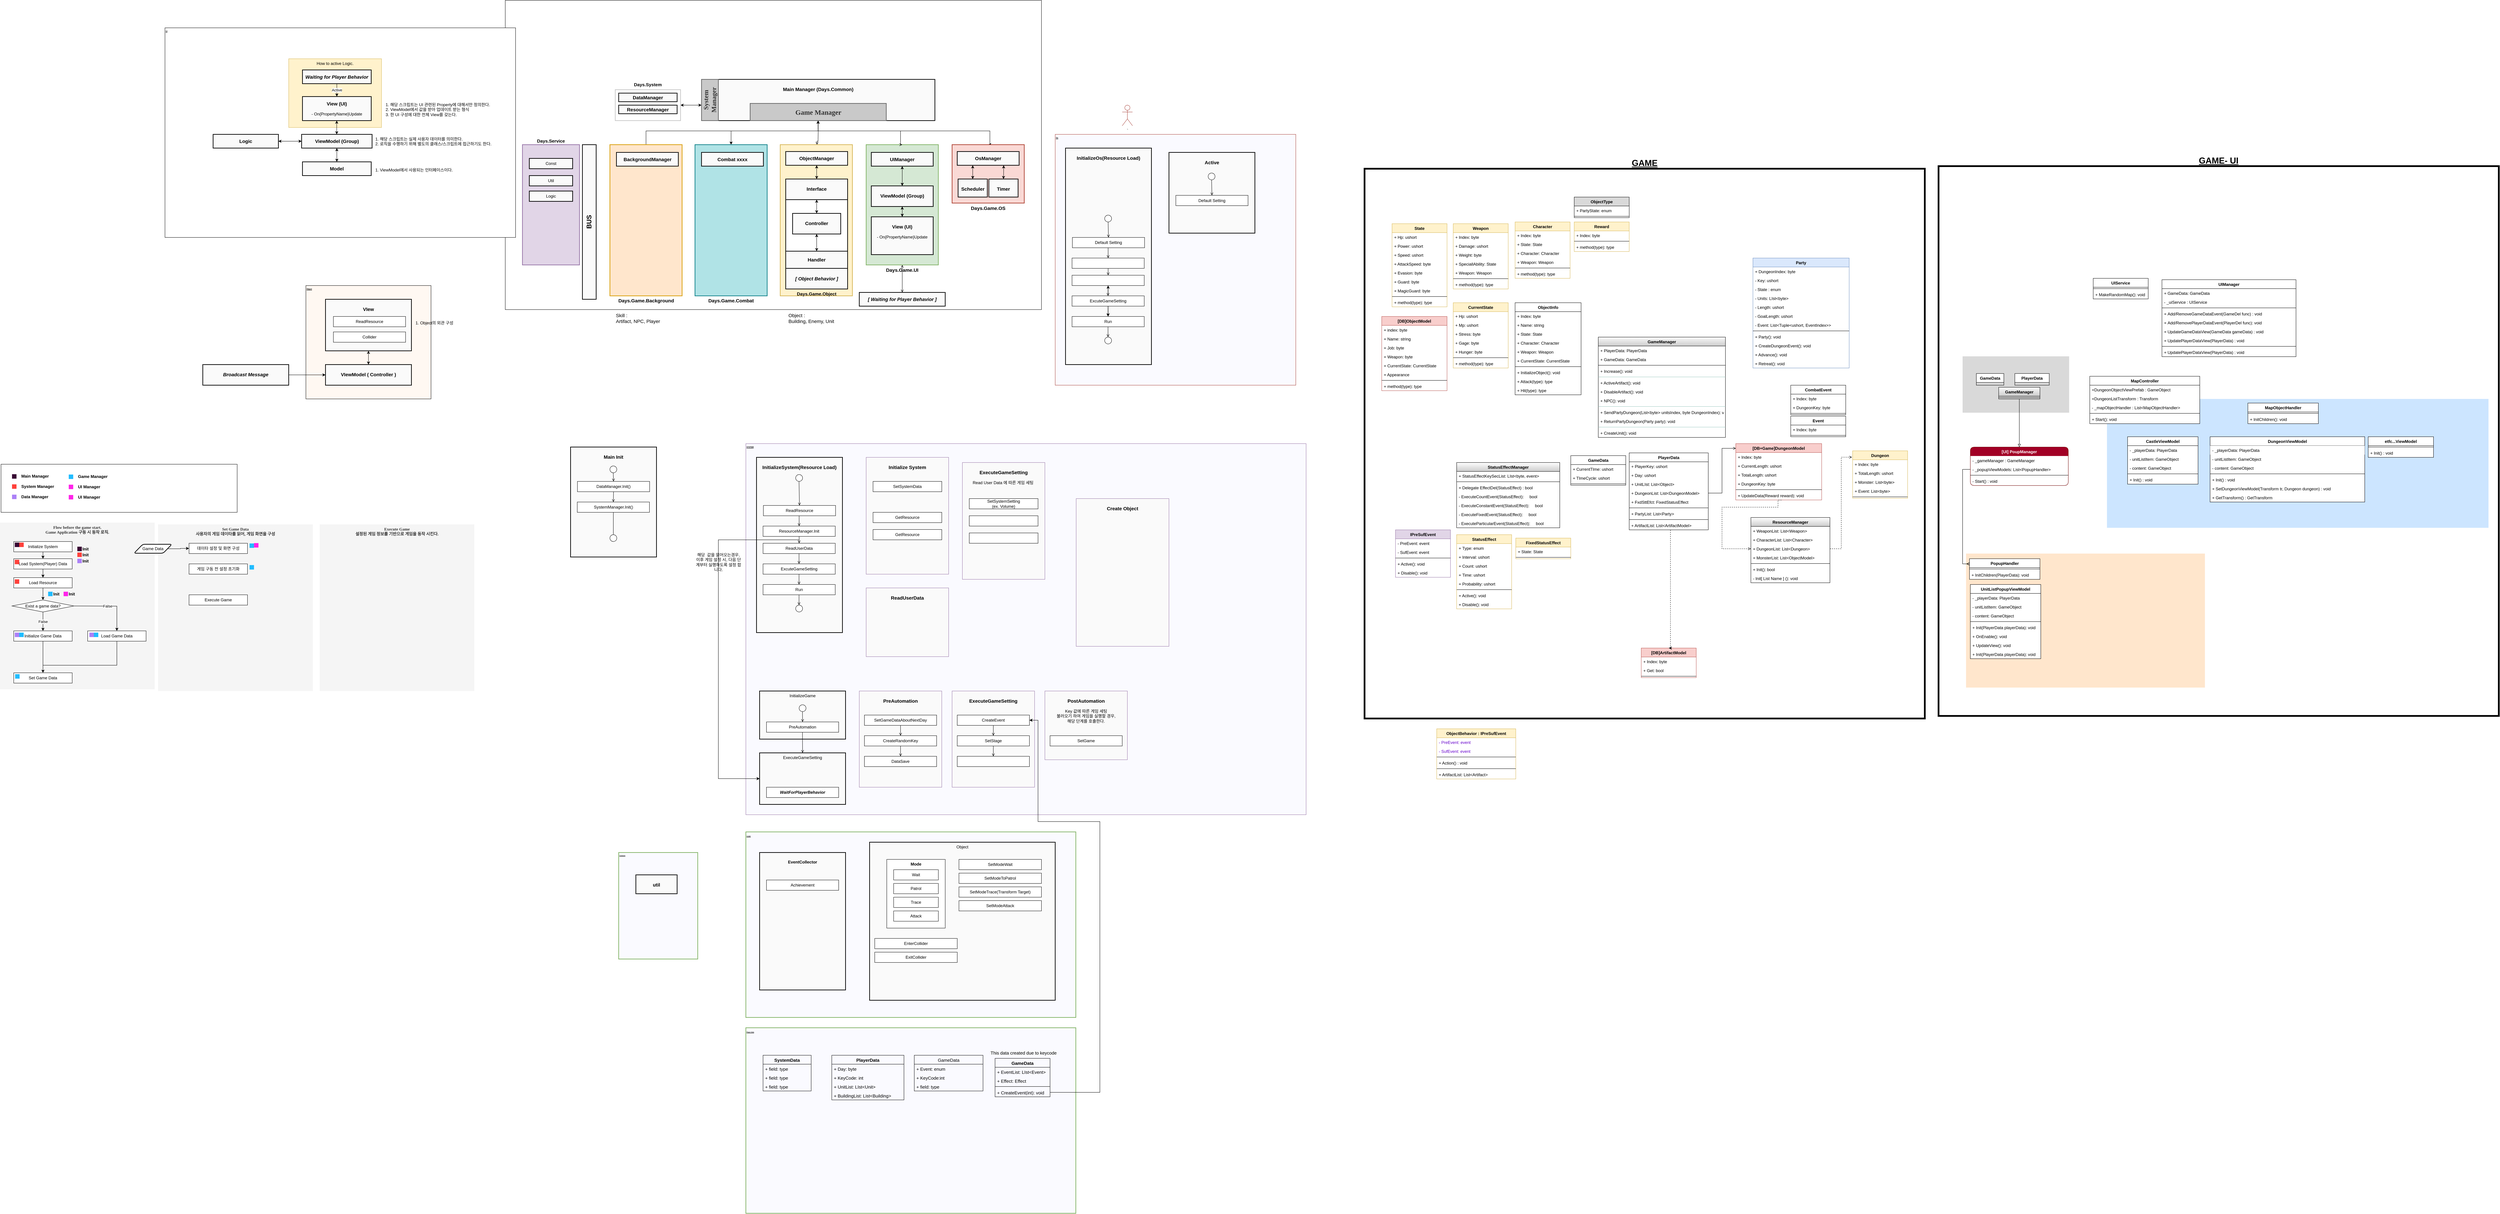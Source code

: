 <mxfile version="20.0.4" type="device"><diagram id="JO6f3JCloO_Fya-hQ_9x" name="Page-1"><mxGraphModel dx="4154" dy="3234" grid="1" gridSize="10" guides="1" tooltips="1" connect="1" arrows="1" fold="1" page="1" pageScale="1" pageWidth="827" pageHeight="1169" math="0" shadow="0"><root><mxCell id="0"/><mxCell id="1" parent="0"/><mxCell id="yDA2Cg8FaBzzixDSzgnI-10" value="" style="rounded=0;whiteSpace=wrap;html=1;" parent="1" vertex="1"><mxGeometry x="-2187" y="140" width="687" height="140" as="geometry"/></mxCell><mxCell id="hi7DhpX_LaejIal-hzsr-1" value="&lt;font style=&quot;font-size: 25px;&quot;&gt;GAME- UI&lt;br style=&quot;font-size: 25px;&quot;&gt;&lt;/font&gt;" style="rounded=0;whiteSpace=wrap;html=1;horizontal=1;verticalAlign=bottom;align=center;fontSize=25;fontStyle=5;labelPosition=center;verticalLabelPosition=top;fillColor=default;strokeWidth=5;" parent="1" vertex="1"><mxGeometry x="3450" y="-727.5" width="1630" height="1600" as="geometry"/></mxCell><mxCell id="hi7DhpX_LaejIal-hzsr-110" value="" style="rounded=0;whiteSpace=wrap;html=1;shadow=0;glass=0;sketch=0;strokeWidth=5;fillColor=#CCE5FF;gradientColor=none;strokeColor=none;" parent="1" vertex="1"><mxGeometry x="3940" y="-50" width="1110" height="375" as="geometry"/></mxCell><mxCell id="hi7DhpX_LaejIal-hzsr-87" value="" style="rounded=0;whiteSpace=wrap;html=1;shadow=0;glass=0;sketch=0;strokeWidth=5;fillColor=#FFE6CC;gradientColor=none;strokeColor=none;" parent="1" vertex="1"><mxGeometry x="3530" y="400" width="695" height="390" as="geometry"/></mxCell><mxCell id="hi7DhpX_LaejIal-hzsr-53" value="" style="rounded=0;whiteSpace=wrap;html=1;shadow=0;glass=0;sketch=0;strokeWidth=5;fillColor=#D9D9D9;gradientColor=none;strokeColor=none;" parent="1" vertex="1"><mxGeometry x="3520" y="-174" width="310" height="164" as="geometry"/></mxCell><mxCell id="p80cXRQI_qqGHJZ-oZug-25" value="Flow before the game start.&lt;br&gt;Game Application 구동 시 동작 로직." style="rounded=0;whiteSpace=wrap;html=1;verticalAlign=top;fontStyle=1;fontFamily=Lucida Console;fillColor=#f5f5f5;fontColor=#333333;strokeColor=none;" parent="1" vertex="1"><mxGeometry x="-2190" y="310" width="450" height="485" as="geometry"/></mxCell><mxCell id="h2eF0DlOM9UirUltuAFb-12" value="SYSTEM" style="rounded=0;whiteSpace=wrap;html=1;horizontal=1;verticalAlign=top;fillColor=#FAFAFF;strokeColor=#9673a6;align=left;fontSize=5;fontStyle=5" parent="1" vertex="1"><mxGeometry x="-20" y="80" width="1630" height="1080" as="geometry"/></mxCell><mxCell id="Crj_U59DyBL6AB01ClCU-47" value="ExecuteGameSetting" style="rounded=0;whiteSpace=wrap;html=1;fillColor=#FAFAFA;verticalAlign=top;strokeWidth=2;" parent="1" vertex="1"><mxGeometry x="20" y="980" width="250" height="150" as="geometry"/></mxCell><mxCell id="Crj_U59DyBL6AB01ClCU-1" value="" style="rounded=0;whiteSpace=wrap;html=1;horizontal=1;verticalAlign=top;align=left;fontSize=7;fontStyle=5;" parent="1" vertex="1"><mxGeometry x="-720" y="-1210" width="1560" height="900" as="geometry"/></mxCell><mxCell id="WcqTaLWbDKVJUe3xKXew-3" style="edgeStyle=orthogonalEdgeStyle;rounded=0;orthogonalLoop=1;jettySize=auto;html=1;startArrow=classic;startFill=1;" parent="1" source="Crj_U59DyBL6AB01ClCU-41" target="Crj_U59DyBL6AB01ClCU-34" edge="1"><mxGeometry relative="1" as="geometry"><Array as="points"><mxPoint x="-170" y="-905"/><mxPoint x="-170" y="-905"/></Array></mxGeometry></mxCell><mxCell id="Crj_U59DyBL6AB01ClCU-41" value="&lt;h3&gt;&lt;font style=&quot;font-size: 13px ; line-height: 1&quot;&gt;Days.System&lt;/font&gt;&lt;/h3&gt;" style="rounded=0;whiteSpace=wrap;html=1;fillColor=none;verticalAlign=bottom;strokeWidth=2;labelPosition=center;verticalLabelPosition=top;align=center;strokeColor=#C7C7C7;spacing=-8;" parent="1" vertex="1"><mxGeometry x="-400" y="-950" width="190" height="90" as="geometry"/></mxCell><mxCell id="Crj_U59DyBL6AB01ClCU-46" value="" style="edgeStyle=orthogonalEdgeStyle;rounded=0;orthogonalLoop=1;jettySize=auto;html=1;fontFamily=Lucida Console;fontSize=11;fontColor=#FFFFFF;startArrow=open;startFill=0;endArrow=open;endFill=0;" parent="1" source="Crj_U59DyBL6AB01ClCU-29" target="Crj_U59DyBL6AB01ClCU-11" edge="1"><mxGeometry relative="1" as="geometry"/></mxCell><mxCell id="Crj_U59DyBL6AB01ClCU-29" value="&lt;font style=&quot;font-size: 14px;&quot;&gt;Days.Game.UI&lt;/font&gt;" style="rounded=0;whiteSpace=wrap;html=1;labelBackgroundColor=none;fontSize=14;strokeWidth=2;verticalAlign=top;fillColor=#d5e8d4;strokeColor=#82b366;labelPosition=center;verticalLabelPosition=bottom;align=center;fontStyle=1" parent="1" vertex="1"><mxGeometry x="330" y="-790" width="210" height="350" as="geometry"/></mxCell><mxCell id="Crj_U59DyBL6AB01ClCU-28" value="" style="rounded=0;whiteSpace=wrap;html=1;labelBackgroundColor=none;fontSize=19;strokeWidth=2;verticalAlign=middle;fillColor=#fff2cc;strokeColor=#d6b656;" parent="1" vertex="1"><mxGeometry x="80" y="-790" width="210" height="440" as="geometry"/></mxCell><mxCell id="Crj_U59DyBL6AB01ClCU-10" value="&lt;b style=&quot;font-size: 13px&quot;&gt;Days.Game.Object&lt;/b&gt;" style="rounded=0;whiteSpace=wrap;html=1;strokeWidth=2;verticalAlign=top;horizontal=1;fontColor=default;labelBackgroundColor=none;fontSize=13;labelPosition=center;verticalLabelPosition=bottom;align=center;" parent="1" vertex="1"><mxGeometry x="96" y="-690" width="180" height="320" as="geometry"/></mxCell><mxCell id="x2AA81q-u42qk1KqpOCe-1" value="UI" style="rounded=0;whiteSpace=wrap;html=1;horizontal=1;verticalAlign=top;align=left;fontSize=5;fontStyle=5;" parent="1" vertex="1"><mxGeometry x="-1710" y="-1130" width="1020" height="610" as="geometry"/></mxCell><mxCell id="dZV6w4OV0nE_quqzcikq-8" value="How to active Logic." style="rounded=0;whiteSpace=wrap;html=1;fillColor=#fff2cc;strokeColor=#d6b656;horizontal=1;verticalAlign=top;" parent="1" vertex="1"><mxGeometry x="-1350" y="-1040" width="270" height="200" as="geometry"/></mxCell><mxCell id="Fb8bJ37ryofL-O8Jvj3l-1" value="&lt;h3&gt;Create Object&lt;/h3&gt;" style="rounded=0;whiteSpace=wrap;html=1;strokeColor=#9673a6;fillColor=#FAFAFA;horizontal=1;verticalAlign=top;" parent="1" vertex="1"><mxGeometry x="941" y="240" width="270" height="430" as="geometry"/></mxCell><mxCell id="Fb8bJ37ryofL-O8Jvj3l-2" value="&lt;h3&gt;InitializeSystem(Resource Load)&lt;/h3&gt;" style="rounded=0;whiteSpace=wrap;html=1;fillColor=#FAFAFA;verticalAlign=top;strokeWidth=2;" parent="1" vertex="1"><mxGeometry x="11" y="120" width="250" height="510" as="geometry"/></mxCell><mxCell id="Fb8bJ37ryofL-O8Jvj3l-3" value="ReadResource" style="rounded=0;whiteSpace=wrap;html=1;strokeWidth=1;" parent="1" vertex="1"><mxGeometry x="30" y="320" width="210" height="30" as="geometry"/></mxCell><mxCell id="Fb8bJ37ryofL-O8Jvj3l-4" value="ReadUserData" style="rounded=0;whiteSpace=wrap;html=1;strokeWidth=1;" parent="1" vertex="1"><mxGeometry x="30" y="370" width="210" height="30" as="geometry"/></mxCell><mxCell id="Fb8bJ37ryofL-O8Jvj3l-5" value="&lt;h3&gt;Initialize System&lt;/h3&gt;" style="rounded=0;whiteSpace=wrap;html=1;strokeColor=#9673a6;fillColor=#FAFAFA;horizontal=1;verticalAlign=top;" parent="1" vertex="1"><mxGeometry x="330" y="120" width="240" height="340" as="geometry"/></mxCell><mxCell id="Fb8bJ37ryofL-O8Jvj3l-6" value="SetSystemData" style="rounded=0;whiteSpace=wrap;html=1;strokeWidth=1;fillColor=#ffffff;" parent="1" vertex="1"><mxGeometry x="350" y="190" width="200" height="30" as="geometry"/></mxCell><mxCell id="Fb8bJ37ryofL-O8Jvj3l-7" value="GetResource" style="rounded=0;whiteSpace=wrap;html=1;strokeWidth=1;fillColor=#ffffff;" parent="1" vertex="1"><mxGeometry x="350" y="280" width="200" height="30" as="geometry"/></mxCell><mxCell id="Fb8bJ37ryofL-O8Jvj3l-8" value="GetResource" style="rounded=0;whiteSpace=wrap;html=1;strokeWidth=1;fillColor=#ffffff;" parent="1" vertex="1"><mxGeometry x="350" y="330" width="200" height="30" as="geometry"/></mxCell><mxCell id="Fb8bJ37ryofL-O8Jvj3l-9" value="ExcuteGameSetting" style="rounded=0;whiteSpace=wrap;html=1;strokeWidth=1;" parent="1" vertex="1"><mxGeometry x="30" y="430" width="210" height="30" as="geometry"/></mxCell><mxCell id="Fb8bJ37ryofL-O8Jvj3l-10" value="&lt;h3&gt;ReadUserData&lt;/h3&gt;" style="rounded=0;whiteSpace=wrap;html=1;strokeColor=#9673a6;fillColor=#FAFAFA;horizontal=1;verticalAlign=top;" parent="1" vertex="1"><mxGeometry x="330" y="500" width="240" height="200" as="geometry"/></mxCell><mxCell id="Fb8bJ37ryofL-O8Jvj3l-12" value="Run" style="rounded=0;whiteSpace=wrap;html=1;strokeWidth=1;" parent="1" vertex="1"><mxGeometry x="30" y="490" width="210" height="30" as="geometry"/></mxCell><mxCell id="Fb8bJ37ryofL-O8Jvj3l-13" value="" style="endArrow=open;html=1;entryX=0.5;entryY=0;entryDx=0;entryDy=0;exitX=0.5;exitY=1;exitDx=0;exitDy=0;endFill=0;" parent="1" source="Fb8bJ37ryofL-O8Jvj3l-3" target="Fb8bJ37ryofL-O8Jvj3l-4" edge="1"><mxGeometry width="50" height="50" relative="1" as="geometry"><mxPoint x="150" y="251" as="sourcePoint"/><mxPoint x="420" y="330" as="targetPoint"/></mxGeometry></mxCell><mxCell id="Fb8bJ37ryofL-O8Jvj3l-14" value="" style="endArrow=open;html=1;entryX=0.5;entryY=0;entryDx=0;entryDy=0;exitX=0.5;exitY=1;exitDx=0;exitDy=0;endFill=0;" parent="1" edge="1"><mxGeometry width="50" height="50" relative="1" as="geometry"><mxPoint x="134.66" y="400" as="sourcePoint"/><mxPoint x="134.66" y="430" as="targetPoint"/></mxGeometry></mxCell><mxCell id="Fb8bJ37ryofL-O8Jvj3l-15" value="" style="endArrow=open;html=1;entryX=0.5;entryY=0;entryDx=0;entryDy=0;exitX=0.5;exitY=1;exitDx=0;exitDy=0;endFill=0;" parent="1" target="Crj_U59DyBL6AB01ClCU-31" edge="1"><mxGeometry width="50" height="50" relative="1" as="geometry"><mxPoint x="134.66" y="190.0" as="sourcePoint"/><mxPoint x="134.66" y="220.0" as="targetPoint"/></mxGeometry></mxCell><mxCell id="Fb8bJ37ryofL-O8Jvj3l-16" value="" style="endArrow=open;html=1;entryX=0.5;entryY=0;entryDx=0;entryDy=0;exitX=0.5;exitY=1;exitDx=0;exitDy=0;endFill=0;" parent="1" edge="1"><mxGeometry width="50" height="50" relative="1" as="geometry"><mxPoint x="134.66" y="460.0" as="sourcePoint"/><mxPoint x="134.66" y="490.0" as="targetPoint"/></mxGeometry></mxCell><mxCell id="Fb8bJ37ryofL-O8Jvj3l-17" value="" style="endArrow=open;html=1;entryX=0.5;entryY=0;entryDx=0;entryDy=0;exitX=0.5;exitY=1;exitDx=0;exitDy=0;endFill=0;" parent="1" edge="1"><mxGeometry width="50" height="50" relative="1" as="geometry"><mxPoint x="134.66" y="520.0" as="sourcePoint"/><mxPoint x="134.66" y="550.0" as="targetPoint"/></mxGeometry></mxCell><mxCell id="Fb8bJ37ryofL-O8Jvj3l-19" value="" style="ellipse;whiteSpace=wrap;html=1;aspect=fixed;strokeWidth=1;fillColor=#ffffff;" parent="1" vertex="1"><mxGeometry x="125" y="170" width="20" height="20" as="geometry"/></mxCell><mxCell id="Fb8bJ37ryofL-O8Jvj3l-20" value="" style="ellipse;whiteSpace=wrap;html=1;aspect=fixed;strokeWidth=1;fillColor=#ffffff;" parent="1" vertex="1"><mxGeometry x="125" y="550" width="20" height="20" as="geometry"/></mxCell><mxCell id="gf9t37EjKK5OmUTHv5Uv-1" value="InitializeGame" style="rounded=0;whiteSpace=wrap;html=1;fillColor=#FAFAFA;verticalAlign=top;strokeWidth=2;" parent="1" vertex="1"><mxGeometry x="20" y="800" width="250" height="140" as="geometry"/></mxCell><mxCell id="gf9t37EjKK5OmUTHv5Uv-2" value="&lt;h3&gt;PreAutomation&lt;/h3&gt;" style="rounded=0;whiteSpace=wrap;html=1;strokeColor=#9673a6;fillColor=#FAFAFA;horizontal=1;verticalAlign=top;" parent="1" vertex="1"><mxGeometry x="310" y="800" width="240" height="280" as="geometry"/></mxCell><mxCell id="gf9t37EjKK5OmUTHv5Uv-3" value="PreAutomation" style="rounded=0;whiteSpace=wrap;html=1;strokeWidth=1;" parent="1" vertex="1"><mxGeometry x="40" y="890" width="210" height="30" as="geometry"/></mxCell><mxCell id="gf9t37EjKK5OmUTHv5Uv-8" value="" style="endArrow=open;html=1;entryX=0.5;entryY=0;entryDx=0;entryDy=0;exitX=0.5;exitY=1;exitDx=0;exitDy=0;endFill=0;" parent="1" target="Crj_U59DyBL6AB01ClCU-47" edge="1"><mxGeometry width="50" height="50" relative="1" as="geometry"><mxPoint x="144.66" y="920" as="sourcePoint"/><mxPoint x="144.66" y="950" as="targetPoint"/></mxGeometry></mxCell><mxCell id="gf9t37EjKK5OmUTHv5Uv-9" value="" style="endArrow=open;html=1;entryX=0.5;entryY=0;entryDx=0;entryDy=0;exitX=0.5;exitY=1;exitDx=0;exitDy=0;endFill=0;" parent="1" target="gf9t37EjKK5OmUTHv5Uv-3" edge="1"><mxGeometry width="50" height="50" relative="1" as="geometry"><mxPoint x="144.66" y="860" as="sourcePoint"/><mxPoint x="144.66" y="890.0" as="targetPoint"/></mxGeometry></mxCell><mxCell id="gf9t37EjKK5OmUTHv5Uv-12" value="" style="ellipse;whiteSpace=wrap;html=1;aspect=fixed;strokeWidth=1;fillColor=#ffffff;" parent="1" vertex="1"><mxGeometry x="135" y="840" width="20" height="20" as="geometry"/></mxCell><mxCell id="gf9t37EjKK5OmUTHv5Uv-14" value="CreateRandomKey" style="rounded=0;whiteSpace=wrap;html=1;strokeWidth=1;" parent="1" vertex="1"><mxGeometry x="325" y="930" width="210" height="30" as="geometry"/></mxCell><mxCell id="gf9t37EjKK5OmUTHv5Uv-15" value="DataSave" style="rounded=0;whiteSpace=wrap;html=1;strokeWidth=1;" parent="1" vertex="1"><mxGeometry x="325" y="990" width="210" height="30" as="geometry"/></mxCell><mxCell id="gf9t37EjKK5OmUTHv5Uv-16" value="" style="endArrow=open;html=1;entryX=0.5;entryY=0;entryDx=0;entryDy=0;exitX=0.5;exitY=1;exitDx=0;exitDy=0;endFill=0;" parent="1" source="gf9t37EjKK5OmUTHv5Uv-14" target="gf9t37EjKK5OmUTHv5Uv-15" edge="1"><mxGeometry width="50" height="50" relative="1" as="geometry"><mxPoint x="445" y="961" as="sourcePoint"/><mxPoint x="715" y="1040" as="targetPoint"/></mxGeometry></mxCell><mxCell id="h2eF0DlOM9UirUltuAFb-1" value="&lt;h3&gt;PostAutomation&lt;/h3&gt;&lt;div&gt;Key 값에 따른 게임 세팅&lt;/div&gt;&lt;div&gt;불러오기 하여 게임을 실행할 경우,&lt;/div&gt;&lt;div&gt;해당 단계를 호출한다.&lt;/div&gt;" style="rounded=0;whiteSpace=wrap;html=1;strokeColor=#9673a6;fillColor=#FAFAFA;horizontal=1;verticalAlign=top;" parent="1" vertex="1"><mxGeometry x="850" y="800" width="240" height="200" as="geometry"/></mxCell><mxCell id="h2eF0DlOM9UirUltuAFb-3" value="SetGame" style="rounded=0;whiteSpace=wrap;html=1;strokeWidth=1;" parent="1" vertex="1"><mxGeometry x="865" y="930" width="210" height="30" as="geometry"/></mxCell><mxCell id="h2eF0DlOM9UirUltuAFb-5" value="&lt;h3&gt;ExecuteGameSetting&lt;/h3&gt;&lt;div&gt;Read User Data 에 따른 게임 세팅&amp;nbsp;&lt;/div&gt;" style="rounded=0;whiteSpace=wrap;html=1;strokeColor=#9673a6;fillColor=#FAFAFA;horizontal=1;verticalAlign=top;" parent="1" vertex="1"><mxGeometry x="610" y="135" width="240" height="340" as="geometry"/></mxCell><mxCell id="h2eF0DlOM9UirUltuAFb-6" value="SetSystemSetting&lt;br&gt;(ex. Volume)" style="rounded=0;whiteSpace=wrap;html=1;strokeWidth=1;fillColor=#ffffff;" parent="1" vertex="1"><mxGeometry x="630" y="240" width="200" height="30" as="geometry"/></mxCell><mxCell id="h2eF0DlOM9UirUltuAFb-7" value="" style="rounded=0;whiteSpace=wrap;html=1;strokeWidth=1;fillColor=#ffffff;" parent="1" vertex="1"><mxGeometry x="630" y="290" width="200" height="30" as="geometry"/></mxCell><mxCell id="h2eF0DlOM9UirUltuAFb-8" value="" style="rounded=0;whiteSpace=wrap;html=1;strokeWidth=1;fillColor=#ffffff;" parent="1" vertex="1"><mxGeometry x="630" y="340" width="200" height="30" as="geometry"/></mxCell><mxCell id="h2eF0DlOM9UirUltuAFb-9" value="SetGameDataAboutNextDay" style="rounded=0;whiteSpace=wrap;html=1;strokeWidth=1;" parent="1" vertex="1"><mxGeometry x="325" y="870" width="210" height="30" as="geometry"/></mxCell><mxCell id="h2eF0DlOM9UirUltuAFb-10" value="" style="endArrow=open;html=1;entryX=0.5;entryY=0;entryDx=0;entryDy=0;exitX=0.5;exitY=1;exitDx=0;exitDy=0;endFill=0;" parent="1" source="h2eF0DlOM9UirUltuAFb-9" edge="1"><mxGeometry width="50" height="50" relative="1" as="geometry"><mxPoint x="445" y="901" as="sourcePoint"/><mxPoint x="430" y="930" as="targetPoint"/></mxGeometry></mxCell><mxCell id="h2eF0DlOM9UirUltuAFb-11" value="&lt;h3 style=&quot;font-size: 4px;&quot;&gt;GAME&lt;/h3&gt;" style="rounded=0;whiteSpace=wrap;html=1;fillColor=#FAFAFF;verticalAlign=top;strokeWidth=2;strokeColor=#82b366;fontSize=4;fontStyle=5;align=left;" parent="1" vertex="1"><mxGeometry x="-20" y="1210" width="960" height="540" as="geometry"/></mxCell><mxCell id="h2eF0DlOM9UirUltuAFb-13" value="&lt;br&gt;EventCollector" style="rounded=0;whiteSpace=wrap;html=1;fillColor=#FAFAFA;verticalAlign=top;strokeWidth=2;fontStyle=1" parent="1" vertex="1"><mxGeometry x="20" y="1270" width="250" height="400" as="geometry"/></mxCell><mxCell id="h2eF0DlOM9UirUltuAFb-15" value="Object" style="rounded=0;whiteSpace=wrap;html=1;fillColor=#FAFAFA;verticalAlign=top;strokeWidth=2;" parent="1" vertex="1"><mxGeometry x="340" y="1240" width="540" height="460" as="geometry"/></mxCell><mxCell id="h2eF0DlOM9UirUltuAFb-16" value="Mode" style="rounded=0;whiteSpace=wrap;html=1;strokeWidth=1;verticalAlign=top;fontStyle=1" parent="1" vertex="1"><mxGeometry x="390" y="1290" width="170" height="200" as="geometry"/></mxCell><mxCell id="h2eF0DlOM9UirUltuAFb-17" value="Patrol" style="rounded=0;whiteSpace=wrap;html=1;strokeWidth=1;" parent="1" vertex="1"><mxGeometry x="410" y="1360" width="130" height="30" as="geometry"/></mxCell><mxCell id="h2eF0DlOM9UirUltuAFb-18" value="Wait" style="rounded=0;whiteSpace=wrap;html=1;strokeWidth=1;" parent="1" vertex="1"><mxGeometry x="410" y="1320" width="130" height="30" as="geometry"/></mxCell><mxCell id="h2eF0DlOM9UirUltuAFb-23" value="Achievement" style="rounded=0;whiteSpace=wrap;html=1;strokeWidth=1;" parent="1" vertex="1"><mxGeometry x="40" y="1350" width="210" height="30" as="geometry"/></mxCell><mxCell id="h2eF0DlOM9UirUltuAFb-26" value="Attack" style="rounded=0;whiteSpace=wrap;html=1;strokeWidth=1;" parent="1" vertex="1"><mxGeometry x="410" y="1440" width="130" height="30" as="geometry"/></mxCell><mxCell id="h2eF0DlOM9UirUltuAFb-27" value="SetModeWait" style="rounded=0;whiteSpace=wrap;html=1;strokeWidth=1;" parent="1" vertex="1"><mxGeometry x="600" y="1290" width="240" height="30" as="geometry"/></mxCell><mxCell id="h2eF0DlOM9UirUltuAFb-28" value="Trace" style="rounded=0;whiteSpace=wrap;html=1;strokeWidth=1;" parent="1" vertex="1"><mxGeometry x="410" y="1400" width="130" height="30" as="geometry"/></mxCell><mxCell id="h2eF0DlOM9UirUltuAFb-29" value="SetModeToPatrol" style="rounded=0;whiteSpace=wrap;html=1;strokeWidth=1;" parent="1" vertex="1"><mxGeometry x="600" y="1330" width="240" height="30" as="geometry"/></mxCell><mxCell id="h2eF0DlOM9UirUltuAFb-30" value="SetModeTrace(Transform Target)" style="rounded=0;whiteSpace=wrap;html=1;strokeWidth=1;" parent="1" vertex="1"><mxGeometry x="600" y="1370" width="240" height="30" as="geometry"/></mxCell><mxCell id="h2eF0DlOM9UirUltuAFb-31" value="SetModeAttack" style="rounded=0;whiteSpace=wrap;html=1;strokeWidth=1;" parent="1" vertex="1"><mxGeometry x="600" y="1410" width="240" height="30" as="geometry"/></mxCell><mxCell id="h2eF0DlOM9UirUltuAFb-37" value="EnterCollider" style="rounded=0;whiteSpace=wrap;html=1;strokeWidth=1;" parent="1" vertex="1"><mxGeometry x="355" y="1520" width="240" height="30" as="geometry"/></mxCell><mxCell id="h2eF0DlOM9UirUltuAFb-38" value="ExitCollider" style="rounded=0;whiteSpace=wrap;html=1;strokeWidth=1;" parent="1" vertex="1"><mxGeometry x="355" y="1560" width="240" height="30" as="geometry"/></mxCell><mxCell id="h2eF0DlOM9UirUltuAFb-39" value="&lt;h3 style=&quot;font-size: 4px&quot;&gt;Player Data&lt;/h3&gt;" style="rounded=0;whiteSpace=wrap;html=1;fillColor=#FAFAFF;verticalAlign=top;strokeWidth=2;strokeColor=#82b366;fontSize=4;fontStyle=5;align=left;" parent="1" vertex="1"><mxGeometry x="-20" y="1780" width="960" height="540" as="geometry"/></mxCell><mxCell id="h2eF0DlOM9UirUltuAFb-42" value="SystemData" style="swimlane;fontStyle=1;childLayout=stackLayout;horizontal=1;startSize=26;fillColor=none;horizontalStack=0;resizeParent=1;resizeParentMax=0;resizeLast=0;collapsible=1;marginBottom=0;fontSize=13;align=center;verticalAlign=top;" parent="1" vertex="1"><mxGeometry x="30" y="1860" width="140" height="104" as="geometry"/></mxCell><mxCell id="h2eF0DlOM9UirUltuAFb-43" value="+ field: type" style="text;strokeColor=none;fillColor=none;align=left;verticalAlign=top;spacingLeft=4;spacingRight=4;overflow=hidden;rotatable=0;points=[[0,0.5],[1,0.5]];portConstraint=eastwest;fontSize=13;" parent="h2eF0DlOM9UirUltuAFb-42" vertex="1"><mxGeometry y="26" width="140" height="26" as="geometry"/></mxCell><mxCell id="h2eF0DlOM9UirUltuAFb-44" value="+ field: type" style="text;strokeColor=none;fillColor=none;align=left;verticalAlign=top;spacingLeft=4;spacingRight=4;overflow=hidden;rotatable=0;points=[[0,0.5],[1,0.5]];portConstraint=eastwest;fontSize=13;" parent="h2eF0DlOM9UirUltuAFb-42" vertex="1"><mxGeometry y="52" width="140" height="26" as="geometry"/></mxCell><mxCell id="h2eF0DlOM9UirUltuAFb-45" value="+ field: type" style="text;strokeColor=none;fillColor=none;align=left;verticalAlign=top;spacingLeft=4;spacingRight=4;overflow=hidden;rotatable=0;points=[[0,0.5],[1,0.5]];portConstraint=eastwest;fontSize=13;" parent="h2eF0DlOM9UirUltuAFb-42" vertex="1"><mxGeometry y="78" width="140" height="26" as="geometry"/></mxCell><mxCell id="h2eF0DlOM9UirUltuAFb-46" value="PlayerData" style="swimlane;fontStyle=1;childLayout=stackLayout;horizontal=1;startSize=26;fillColor=none;horizontalStack=0;resizeParent=1;resizeParentMax=0;resizeLast=0;collapsible=1;marginBottom=0;fontSize=13;align=center;verticalAlign=top;" parent="1" vertex="1"><mxGeometry x="230" y="1860" width="210" height="130" as="geometry"/></mxCell><mxCell id="h2eF0DlOM9UirUltuAFb-47" value="+ Day: byte" style="text;strokeColor=none;fillColor=none;align=left;verticalAlign=top;spacingLeft=4;spacingRight=4;overflow=hidden;rotatable=0;points=[[0,0.5],[1,0.5]];portConstraint=eastwest;fontSize=13;" parent="h2eF0DlOM9UirUltuAFb-46" vertex="1"><mxGeometry y="26" width="210" height="26" as="geometry"/></mxCell><mxCell id="h2eF0DlOM9UirUltuAFb-48" value="+ KeyCode: int" style="text;strokeColor=none;fillColor=none;align=left;verticalAlign=top;spacingLeft=4;spacingRight=4;overflow=hidden;rotatable=0;points=[[0,0.5],[1,0.5]];portConstraint=eastwest;fontSize=13;" parent="h2eF0DlOM9UirUltuAFb-46" vertex="1"><mxGeometry y="52" width="210" height="26" as="geometry"/></mxCell><mxCell id="h2eF0DlOM9UirUltuAFb-54" value="+ UnitList: LIst&lt;Unit&gt;" style="text;strokeColor=none;fillColor=none;align=left;verticalAlign=top;spacingLeft=4;spacingRight=4;overflow=hidden;rotatable=0;points=[[0,0.5],[1,0.5]];portConstraint=eastwest;fontSize=13;" parent="h2eF0DlOM9UirUltuAFb-46" vertex="1"><mxGeometry y="78" width="210" height="26" as="geometry"/></mxCell><mxCell id="h2eF0DlOM9UirUltuAFb-49" value="+ BuildingList: List&lt;Building&gt;" style="text;strokeColor=none;fillColor=none;align=left;verticalAlign=top;spacingLeft=4;spacingRight=4;overflow=hidden;rotatable=0;points=[[0,0.5],[1,0.5]];portConstraint=eastwest;fontSize=13;" parent="h2eF0DlOM9UirUltuAFb-46" vertex="1"><mxGeometry y="104" width="210" height="26" as="geometry"/></mxCell><mxCell id="h2eF0DlOM9UirUltuAFb-50" value="GameData" style="swimlane;fontStyle=0;childLayout=stackLayout;horizontal=1;startSize=26;fillColor=none;horizontalStack=0;resizeParent=1;resizeParentMax=0;resizeLast=0;collapsible=1;marginBottom=0;fontSize=13;align=center;verticalAlign=top;" parent="1" vertex="1"><mxGeometry x="470" y="1860" width="200" height="104" as="geometry"/></mxCell><mxCell id="h2eF0DlOM9UirUltuAFb-51" value="+ Event: enum" style="text;strokeColor=none;fillColor=none;align=left;verticalAlign=top;spacingLeft=4;spacingRight=4;overflow=hidden;rotatable=0;points=[[0,0.5],[1,0.5]];portConstraint=eastwest;fontSize=13;" parent="h2eF0DlOM9UirUltuAFb-50" vertex="1"><mxGeometry y="26" width="200" height="26" as="geometry"/></mxCell><mxCell id="h2eF0DlOM9UirUltuAFb-52" value="+ KeyCode:int " style="text;strokeColor=none;fillColor=none;align=left;verticalAlign=top;spacingLeft=4;spacingRight=4;overflow=hidden;rotatable=0;points=[[0,0.5],[1,0.5]];portConstraint=eastwest;fontSize=13;" parent="h2eF0DlOM9UirUltuAFb-50" vertex="1"><mxGeometry y="52" width="200" height="26" as="geometry"/></mxCell><mxCell id="h2eF0DlOM9UirUltuAFb-53" value="+ field: type" style="text;strokeColor=none;fillColor=none;align=left;verticalAlign=top;spacingLeft=4;spacingRight=4;overflow=hidden;rotatable=0;points=[[0,0.5],[1,0.5]];portConstraint=eastwest;fontSize=13;" parent="h2eF0DlOM9UirUltuAFb-50" vertex="1"><mxGeometry y="78" width="200" height="26" as="geometry"/></mxCell><mxCell id="h2eF0DlOM9UirUltuAFb-55" value="GameData" style="swimlane;fontStyle=1;align=center;verticalAlign=top;childLayout=stackLayout;horizontal=1;startSize=26;horizontalStack=0;resizeParent=1;resizeParentMax=0;resizeLast=0;collapsible=1;marginBottom=0;fontSize=13;fillColor=#FAFAFF;" parent="1" vertex="1"><mxGeometry x="705" y="1869" width="160" height="112" as="geometry"/></mxCell><mxCell id="h2eF0DlOM9UirUltuAFb-56" value="+ EventList: LIst&lt;Event&gt;" style="text;strokeColor=none;fillColor=none;align=left;verticalAlign=top;spacingLeft=4;spacingRight=4;overflow=hidden;rotatable=0;points=[[0,0.5],[1,0.5]];portConstraint=eastwest;fontSize=13;" parent="h2eF0DlOM9UirUltuAFb-55" vertex="1"><mxGeometry y="26" width="160" height="26" as="geometry"/></mxCell><mxCell id="h2eF0DlOM9UirUltuAFb-60" value="+ Effect: Effect" style="text;strokeColor=none;fillColor=none;align=left;verticalAlign=top;spacingLeft=4;spacingRight=4;overflow=hidden;rotatable=0;points=[[0,0.5],[1,0.5]];portConstraint=eastwest;fontSize=13;" parent="h2eF0DlOM9UirUltuAFb-55" vertex="1"><mxGeometry y="52" width="160" height="26" as="geometry"/></mxCell><mxCell id="h2eF0DlOM9UirUltuAFb-57" value="" style="line;strokeWidth=1;fillColor=none;align=left;verticalAlign=middle;spacingTop=-1;spacingLeft=3;spacingRight=3;rotatable=0;labelPosition=right;points=[];portConstraint=eastwest;fontSize=13;" parent="h2eF0DlOM9UirUltuAFb-55" vertex="1"><mxGeometry y="78" width="160" height="8" as="geometry"/></mxCell><mxCell id="h2eF0DlOM9UirUltuAFb-58" value="+ CreateEvent(int): void" style="text;strokeColor=none;fillColor=none;align=left;verticalAlign=top;spacingLeft=4;spacingRight=4;overflow=hidden;rotatable=0;points=[[0,0.5],[1,0.5]];portConstraint=eastwest;fontSize=13;" parent="h2eF0DlOM9UirUltuAFb-55" vertex="1"><mxGeometry y="86" width="160" height="26" as="geometry"/></mxCell><mxCell id="h2eF0DlOM9UirUltuAFb-59" value="&lt;span style=&quot;color: rgb(0 , 0 , 0) ; font-family: &amp;#34;helvetica&amp;#34; ; font-size: 13px ; font-style: normal ; font-weight: 400 ; letter-spacing: normal ; text-align: center ; text-indent: 0px ; text-transform: none ; word-spacing: 0px ; background-color: rgb(248 , 249 , 250) ; display: inline ; float: none&quot;&gt;This data created due to keycode&lt;/span&gt;" style="text;whiteSpace=wrap;html=1;fontSize=13;" parent="1" vertex="1"><mxGeometry x="690" y="1839" width="210" height="30" as="geometry"/></mxCell><mxCell id="h2eF0DlOM9UirUltuAFb-63" value="&lt;h3&gt;ExecuteGameSetting&lt;/h3&gt;" style="rounded=0;whiteSpace=wrap;html=1;strokeColor=#9673a6;fillColor=#FAFAFA;horizontal=1;verticalAlign=top;" parent="1" vertex="1"><mxGeometry x="580" y="800" width="240" height="280" as="geometry"/></mxCell><mxCell id="h2eF0DlOM9UirUltuAFb-64" value="SetStage" style="rounded=0;whiteSpace=wrap;html=1;strokeWidth=1;" parent="1" vertex="1"><mxGeometry x="595" y="930" width="210" height="30" as="geometry"/></mxCell><mxCell id="h2eF0DlOM9UirUltuAFb-65" value="" style="rounded=0;whiteSpace=wrap;html=1;strokeWidth=1;" parent="1" vertex="1"><mxGeometry x="595" y="990" width="210" height="30" as="geometry"/></mxCell><mxCell id="h2eF0DlOM9UirUltuAFb-66" value="" style="endArrow=open;html=1;entryX=0.5;entryY=0;entryDx=0;entryDy=0;exitX=0.5;exitY=1;exitDx=0;exitDy=0;endFill=0;" parent="1" source="h2eF0DlOM9UirUltuAFb-64" target="h2eF0DlOM9UirUltuAFb-65" edge="1"><mxGeometry width="50" height="50" relative="1" as="geometry"><mxPoint x="715" y="961" as="sourcePoint"/><mxPoint x="985" y="1040" as="targetPoint"/></mxGeometry></mxCell><mxCell id="h2eF0DlOM9UirUltuAFb-67" value="CreateEvent" style="rounded=0;whiteSpace=wrap;html=1;strokeWidth=1;" parent="1" vertex="1"><mxGeometry x="595" y="870" width="210" height="30" as="geometry"/></mxCell><mxCell id="h2eF0DlOM9UirUltuAFb-68" value="" style="endArrow=open;html=1;entryX=0.5;entryY=0;entryDx=0;entryDy=0;exitX=0.5;exitY=1;exitDx=0;exitDy=0;endFill=0;" parent="1" source="h2eF0DlOM9UirUltuAFb-67" edge="1"><mxGeometry width="50" height="50" relative="1" as="geometry"><mxPoint x="715" y="901" as="sourcePoint"/><mxPoint x="700" y="930" as="targetPoint"/></mxGeometry></mxCell><mxCell id="h2eF0DlOM9UirUltuAFb-69" style="edgeStyle=orthogonalEdgeStyle;rounded=0;orthogonalLoop=1;jettySize=auto;html=1;entryX=1;entryY=0.5;entryDx=0;entryDy=0;fontSize=13;" parent="1" source="h2eF0DlOM9UirUltuAFb-58" target="h2eF0DlOM9UirUltuAFb-67" edge="1"><mxGeometry relative="1" as="geometry"><Array as="points"><mxPoint x="1010" y="1968"/><mxPoint x="1010" y="1180"/><mxPoint x="830" y="1180"/><mxPoint x="830" y="885"/></Array></mxGeometry></mxCell><mxCell id="TayvSyezCyT285YaWdKb-1" style="edgeStyle=orthogonalEdgeStyle;rounded=0;orthogonalLoop=1;jettySize=auto;html=1;entryX=0;entryY=0.5;entryDx=0;entryDy=0;" parent="1" source="Fb8bJ37ryofL-O8Jvj3l-4" target="Crj_U59DyBL6AB01ClCU-47" edge="1"><mxGeometry relative="1" as="geometry"><Array as="points"><mxPoint x="135" y="360"/><mxPoint x="-100" y="360"/><mxPoint x="-100" y="1055"/></Array></mxGeometry></mxCell><mxCell id="TayvSyezCyT285YaWdKb-2" value="해당&amp;nbsp; 값을 읽어오는경우, 이후 게임 설정 시, 다음 단계부터 실행하도록 설정 합니다." style="text;html=1;strokeColor=none;fillColor=none;align=center;verticalAlign=middle;whiteSpace=wrap;rounded=0;" parent="1" vertex="1"><mxGeometry x="-169" y="410" width="139" height="30" as="geometry"/></mxCell><mxCell id="UqYvlSZIFYsTv_rJY22j-2" value="&lt;h3&gt;Model&lt;/h3&gt;" style="rounded=0;whiteSpace=wrap;html=1;fillColor=#FAFAFA;verticalAlign=middle;strokeWidth=2;" parent="1" vertex="1"><mxGeometry x="-1310" y="-740" width="200" height="40" as="geometry"/></mxCell><mxCell id="UqYvlSZIFYsTv_rJY22j-3" value="&lt;h3&gt;View (UI)&lt;/h3&gt;&lt;div&gt;&lt;span&gt;- On{PropertyName}Update&lt;/span&gt;&lt;br&gt;&lt;/div&gt;&lt;div&gt;&lt;br&gt;&lt;/div&gt;" style="rounded=0;whiteSpace=wrap;html=1;fillColor=#FAFAFA;verticalAlign=middle;strokeWidth=2;" parent="1" vertex="1"><mxGeometry x="-1310" y="-930" width="200" height="70" as="geometry"/></mxCell><mxCell id="UqYvlSZIFYsTv_rJY22j-4" value="&lt;h3&gt;ViewModel (Group)&lt;/h3&gt;" style="rounded=0;whiteSpace=wrap;html=1;fillColor=#FAFAFA;verticalAlign=middle;strokeWidth=2;" parent="1" vertex="1"><mxGeometry x="-1312.5" y="-820" width="205" height="40" as="geometry"/></mxCell><mxCell id="UqYvlSZIFYsTv_rJY22j-5" value="&lt;div style=&quot;font-family: &amp;#34;helvetica&amp;#34; ; font-size: 12px ; font-style: normal ; font-weight: 400 ; letter-spacing: normal ; text-indent: 0px ; text-transform: none ; word-spacing: 0px&quot;&gt;1. 해당 스크립트는 UI 관련된 Property에 대해서만 정의한다.&lt;/div&gt;&lt;div style=&quot;font-family: &amp;#34;helvetica&amp;#34; ; font-size: 12px ; font-style: normal ; font-weight: 400 ; letter-spacing: normal ; text-indent: 0px ; text-transform: none ; word-spacing: 0px&quot;&gt;2. ViewModel에서 값을 받아 업데이트 받는 형식&lt;/div&gt;&lt;div style=&quot;font-family: &amp;#34;helvetica&amp;#34; ; font-size: 12px ; font-style: normal ; font-weight: 400 ; letter-spacing: normal ; text-indent: 0px ; text-transform: none ; word-spacing: 0px&quot;&gt;3. 한 UI 구성에 대한 전체 View를 갖는다.&lt;/div&gt;" style="text;whiteSpace=wrap;html=1;fillColor=none;align=left;fontColor=default;labelBackgroundColor=none;" parent="1" vertex="1"><mxGeometry x="-1070" y="-920" width="350" height="60" as="geometry"/></mxCell><mxCell id="UqYvlSZIFYsTv_rJY22j-6" value="1. 해당 스크립트는 실제 사용자 데이터를 의미한다.&lt;br&gt;2. 로직을 수행하기 위해 별도의 클래스/스크립트에 접근하기도 한다." style="text;whiteSpace=wrap;html=1;fillColor=none;align=left;fontColor=default;labelBackgroundColor=none;" parent="1" vertex="1"><mxGeometry x="-1100" y="-820" width="380" height="60" as="geometry"/></mxCell><mxCell id="UqYvlSZIFYsTv_rJY22j-7" value="1. ViewModel에서 사용되는 인터페이스이다.&amp;nbsp;" style="text;whiteSpace=wrap;html=1;fillColor=none;align=left;fontColor=default;labelBackgroundColor=none;" parent="1" vertex="1"><mxGeometry x="-1100.5" y="-730" width="350" height="60" as="geometry"/></mxCell><mxCell id="UqYvlSZIFYsTv_rJY22j-8" value="&lt;h3&gt;Logic&lt;/h3&gt;" style="rounded=0;whiteSpace=wrap;html=1;fillColor=#FAFAFA;verticalAlign=middle;strokeWidth=2;" parent="1" vertex="1"><mxGeometry x="-1570" y="-820" width="190" height="40" as="geometry"/></mxCell><mxCell id="UqYvlSZIFYsTv_rJY22j-9" value="Common" style="rounded=0;whiteSpace=wrap;html=1;fillColor=#FAFAFF;verticalAlign=top;strokeWidth=2;strokeColor=#82b366;fontSize=4;fontStyle=5;align=left;" parent="1" vertex="1"><mxGeometry x="-390" y="1270" width="230" height="310" as="geometry"/></mxCell><mxCell id="UqYvlSZIFYsTv_rJY22j-11" value="&lt;h3&gt;util&lt;/h3&gt;" style="rounded=0;whiteSpace=wrap;html=1;fillColor=#FAFAFA;verticalAlign=top;strokeWidth=2;" parent="1" vertex="1"><mxGeometry x="-340" y="1335" width="120" height="55" as="geometry"/></mxCell><mxCell id="UqYvlSZIFYsTv_rJY22j-12" value="" style="endArrow=classic;startArrow=classic;html=1;rounded=0;fontColor=default;exitX=0.5;exitY=0;exitDx=0;exitDy=0;entryX=0.5;entryY=1;entryDx=0;entryDy=0;" parent="1" source="UqYvlSZIFYsTv_rJY22j-2" target="UqYvlSZIFYsTv_rJY22j-4" edge="1"><mxGeometry width="50" height="50" relative="1" as="geometry"><mxPoint x="-1230" y="-730" as="sourcePoint"/><mxPoint x="-1180" y="-780" as="targetPoint"/></mxGeometry></mxCell><mxCell id="UqYvlSZIFYsTv_rJY22j-14" value="" style="endArrow=classic;startArrow=classic;html=1;rounded=0;fontColor=default;exitX=0.5;exitY=0;exitDx=0;exitDy=0;entryX=0.5;entryY=1;entryDx=0;entryDy=0;" parent="1" edge="1"><mxGeometry width="50" height="50" relative="1" as="geometry"><mxPoint x="-1210.34" y="-820" as="sourcePoint"/><mxPoint x="-1210.34" y="-860" as="targetPoint"/></mxGeometry></mxCell><mxCell id="UqYvlSZIFYsTv_rJY22j-15" value="" style="endArrow=classic;startArrow=classic;html=1;rounded=0;fontColor=default;exitX=1;exitY=0.5;exitDx=0;exitDy=0;entryX=0;entryY=0.5;entryDx=0;entryDy=0;" parent="1" source="UqYvlSZIFYsTv_rJY22j-8" target="UqYvlSZIFYsTv_rJY22j-4" edge="1"><mxGeometry width="50" height="50" relative="1" as="geometry"><mxPoint x="-1410.0" y="-770" as="sourcePoint"/><mxPoint x="-1410.0" y="-810" as="targetPoint"/></mxGeometry></mxCell><mxCell id="UqYvlSZIFYsTv_rJY22j-22" value="Active" style="edgeStyle=orthogonalEdgeStyle;rounded=0;orthogonalLoop=1;jettySize=auto;html=1;fontColor=default;entryX=0.5;entryY=0;entryDx=0;entryDy=0;" parent="1" source="UqYvlSZIFYsTv_rJY22j-21" target="UqYvlSZIFYsTv_rJY22j-3" edge="1"><mxGeometry relative="1" as="geometry"/></mxCell><mxCell id="UqYvlSZIFYsTv_rJY22j-21" value="&lt;h3&gt;Waiting for Player Behavior&lt;/h3&gt;" style="rounded=0;html=1;fillColor=#FAFAFA;verticalAlign=middle;strokeWidth=2;labelBackgroundColor=none;labelBorderColor=none;whiteSpace=wrap;fontStyle=2" parent="1" vertex="1"><mxGeometry x="-1310" y="-1007.5" width="200" height="40" as="geometry"/></mxCell><mxCell id="dZV6w4OV0nE_quqzcikq-1" value="Object" style="rounded=0;whiteSpace=wrap;html=1;horizontal=1;verticalAlign=top;align=left;fontSize=5;fontStyle=5;fillColor=#FFF8F2;" parent="1" vertex="1"><mxGeometry x="-1300" y="-380" width="364" height="330" as="geometry"/></mxCell><mxCell id="dZV6w4OV0nE_quqzcikq-4" style="edgeStyle=orthogonalEdgeStyle;rounded=0;orthogonalLoop=1;jettySize=auto;html=1;entryX=0.5;entryY=0;entryDx=0;entryDy=0;startArrow=classic;startFill=1;" parent="1" source="dZV6w4OV0nE_quqzcikq-2" target="dZV6w4OV0nE_quqzcikq-3" edge="1"><mxGeometry relative="1" as="geometry"><Array as="points"><mxPoint x="-1118" y="-170"/><mxPoint x="-1118" y="-170"/></Array></mxGeometry></mxCell><mxCell id="dZV6w4OV0nE_quqzcikq-2" value="&lt;h3&gt;VIew&lt;/h3&gt;" style="rounded=0;whiteSpace=wrap;html=1;fillColor=#FAFAFA;verticalAlign=top;strokeWidth=2;" parent="1" vertex="1"><mxGeometry x="-1243" y="-340" width="250" height="150" as="geometry"/></mxCell><mxCell id="dZV6w4OV0nE_quqzcikq-3" value="&lt;h3&gt;VIewModel ( Controller )&lt;/h3&gt;" style="rounded=0;whiteSpace=wrap;html=1;fillColor=#FAFAFA;verticalAlign=top;strokeWidth=2;" parent="1" vertex="1"><mxGeometry x="-1243" y="-150" width="250" height="60" as="geometry"/></mxCell><mxCell id="dZV6w4OV0nE_quqzcikq-5" value="&lt;div style=&quot;font-family: &amp;#34;helvetica&amp;#34; ; font-size: 12px ; font-style: normal ; font-weight: 400 ; letter-spacing: normal ; text-indent: 0px ; text-transform: none ; word-spacing: 0px&quot;&gt;1. Object의 외관 구성&lt;br&gt;&lt;/div&gt;" style="text;whiteSpace=wrap;html=1;fillColor=none;align=left;fontColor=default;labelBackgroundColor=none;" parent="1" vertex="1"><mxGeometry x="-983" y="-285" width="145" height="40" as="geometry"/></mxCell><mxCell id="dZV6w4OV0nE_quqzcikq-6" value="ReadResource" style="rounded=0;whiteSpace=wrap;html=1;strokeWidth=1;" parent="1" vertex="1"><mxGeometry x="-1220" y="-290" width="210" height="30" as="geometry"/></mxCell><mxCell id="dZV6w4OV0nE_quqzcikq-7" value="Collider" style="rounded=0;whiteSpace=wrap;html=1;strokeWidth=1;" parent="1" vertex="1"><mxGeometry x="-1220" y="-245" width="210" height="30" as="geometry"/></mxCell><mxCell id="dZV6w4OV0nE_quqzcikq-11" style="edgeStyle=orthogonalEdgeStyle;rounded=0;orthogonalLoop=1;jettySize=auto;html=1;entryX=0;entryY=0.5;entryDx=0;entryDy=0;fontColor=#FFA6AC;startArrow=none;startFill=0;" parent="1" source="dZV6w4OV0nE_quqzcikq-10" target="dZV6w4OV0nE_quqzcikq-3" edge="1"><mxGeometry relative="1" as="geometry"/></mxCell><mxCell id="dZV6w4OV0nE_quqzcikq-10" value="&lt;h3&gt;Broadcast Message&lt;/h3&gt;" style="rounded=0;whiteSpace=wrap;html=1;fillColor=#FAFAFA;verticalAlign=top;strokeWidth=2;fontStyle=2" parent="1" vertex="1"><mxGeometry x="-1600" y="-150" width="250" height="60" as="geometry"/></mxCell><mxCell id="Crj_U59DyBL6AB01ClCU-2" value="&lt;h3&gt;Main Manager (Days.Common)&lt;/h3&gt;" style="rounded=0;whiteSpace=wrap;html=1;fillColor=#FAFAFA;verticalAlign=top;strokeWidth=2;" parent="1" vertex="1"><mxGeometry x="-149" y="-980" width="679" height="120" as="geometry"/></mxCell><mxCell id="Crj_U59DyBL6AB01ClCU-17" style="edgeStyle=orthogonalEdgeStyle;rounded=0;orthogonalLoop=1;jettySize=auto;html=1;exitX=0.5;exitY=1;exitDx=0;exitDy=0;entryX=0.5;entryY=0;entryDx=0;entryDy=0;fontSize=13;fontColor=default;startArrow=classic;startFill=1;" parent="1" source="Crj_U59DyBL6AB01ClCU-3" target="Crj_U59DyBL6AB01ClCU-10" edge="1"><mxGeometry relative="1" as="geometry"/></mxCell><mxCell id="Crj_U59DyBL6AB01ClCU-3" value="&lt;h3&gt;ObjectManager&lt;/h3&gt;" style="rounded=0;whiteSpace=wrap;html=1;fillColor=#FAFAFA;verticalAlign=middle;strokeWidth=2;" parent="1" vertex="1"><mxGeometry x="96" y="-770" width="180" height="40" as="geometry"/></mxCell><mxCell id="Crj_U59DyBL6AB01ClCU-4" value="&lt;h3&gt;UIManager&lt;/h3&gt;" style="rounded=0;whiteSpace=wrap;html=1;fillColor=#FAFAFA;verticalAlign=middle;strokeWidth=2;" parent="1" vertex="1"><mxGeometry x="345" y="-767.5" width="180" height="40" as="geometry"/></mxCell><mxCell id="Crj_U59DyBL6AB01ClCU-5" value="&lt;h3&gt;DataManager&lt;/h3&gt;" style="rounded=0;whiteSpace=wrap;html=1;fillColor=#FAFAFA;verticalAlign=middle;strokeWidth=2;" parent="1" vertex="1"><mxGeometry x="-390" y="-940" width="170" height="25" as="geometry"/></mxCell><mxCell id="Crj_U59DyBL6AB01ClCU-18" style="edgeStyle=orthogonalEdgeStyle;rounded=0;orthogonalLoop=1;jettySize=auto;html=1;exitX=0.5;exitY=1;exitDx=0;exitDy=0;entryX=0.5;entryY=0;entryDx=0;entryDy=0;fontSize=13;fontColor=default;startArrow=classic;startFill=1;" parent="1" source="Crj_U59DyBL6AB01ClCU-6" target="Crj_U59DyBL6AB01ClCU-8" edge="1"><mxGeometry relative="1" as="geometry"/></mxCell><mxCell id="Crj_U59DyBL6AB01ClCU-6" value="&lt;h3&gt;Interface&lt;/h3&gt;" style="rounded=0;whiteSpace=wrap;html=1;fillColor=#FAFAFA;verticalAlign=top;strokeWidth=2;" parent="1" vertex="1"><mxGeometry x="96" y="-690" width="180" height="60" as="geometry"/></mxCell><mxCell id="Crj_U59DyBL6AB01ClCU-19" style="edgeStyle=orthogonalEdgeStyle;rounded=0;orthogonalLoop=1;jettySize=auto;html=1;exitX=0.5;exitY=1;exitDx=0;exitDy=0;entryX=0.5;entryY=0;entryDx=0;entryDy=0;fontSize=13;fontColor=default;startArrow=classic;startFill=1;" parent="1" source="Crj_U59DyBL6AB01ClCU-8" target="Crj_U59DyBL6AB01ClCU-9" edge="1"><mxGeometry relative="1" as="geometry"/></mxCell><mxCell id="Crj_U59DyBL6AB01ClCU-8" value="&lt;h3&gt;Controller&lt;/h3&gt;" style="rounded=0;whiteSpace=wrap;html=1;fillColor=#FAFAFA;verticalAlign=top;strokeWidth=2;" parent="1" vertex="1"><mxGeometry x="116" y="-590" width="140" height="60" as="geometry"/></mxCell><mxCell id="Crj_U59DyBL6AB01ClCU-9" value="&lt;h3&gt;Handler&lt;/h3&gt;" style="rounded=0;whiteSpace=wrap;html=1;fillColor=#FAFAFA;verticalAlign=middle;strokeWidth=2;" parent="1" vertex="1"><mxGeometry x="96" y="-480" width="180" height="50" as="geometry"/></mxCell><mxCell id="Crj_U59DyBL6AB01ClCU-11" value="&lt;h3&gt;[ Waiting for Player Behavior ]&lt;/h3&gt;" style="rounded=0;html=1;fillColor=#FAFAFA;verticalAlign=middle;strokeWidth=2;labelBackgroundColor=none;labelBorderColor=none;whiteSpace=wrap;fontStyle=2" parent="1" vertex="1"><mxGeometry x="310" y="-360" width="250" height="40" as="geometry"/></mxCell><mxCell id="Crj_U59DyBL6AB01ClCU-15" style="edgeStyle=orthogonalEdgeStyle;rounded=0;orthogonalLoop=1;jettySize=auto;html=1;exitX=0.5;exitY=0;exitDx=0;exitDy=0;entryX=0.5;entryY=1;entryDx=0;entryDy=0;fontSize=13;fontColor=default;startArrow=classic;startFill=1;" parent="1" source="Crj_U59DyBL6AB01ClCU-12" target="Crj_U59DyBL6AB01ClCU-14" edge="1"><mxGeometry relative="1" as="geometry"/></mxCell><mxCell id="Crj_U59DyBL6AB01ClCU-12" value="&lt;h3&gt;View (UI)&lt;/h3&gt;&lt;div&gt;&lt;span&gt;- On{PropertyName}Update&lt;/span&gt;&lt;br&gt;&lt;/div&gt;&lt;div&gt;&lt;br&gt;&lt;/div&gt;" style="rounded=0;whiteSpace=wrap;html=1;fillColor=#FAFAFA;verticalAlign=top;strokeWidth=2;" parent="1" vertex="1"><mxGeometry x="345" y="-580" width="180" height="110" as="geometry"/></mxCell><mxCell id="Crj_U59DyBL6AB01ClCU-16" style="edgeStyle=orthogonalEdgeStyle;rounded=0;orthogonalLoop=1;jettySize=auto;html=1;exitX=0.5;exitY=0;exitDx=0;exitDy=0;entryX=0.5;entryY=1;entryDx=0;entryDy=0;fontSize=13;fontColor=default;startArrow=classic;startFill=1;" parent="1" source="Crj_U59DyBL6AB01ClCU-14" target="Crj_U59DyBL6AB01ClCU-4" edge="1"><mxGeometry relative="1" as="geometry"/></mxCell><mxCell id="Crj_U59DyBL6AB01ClCU-14" value="&lt;h3&gt;ViewModel (Group)&lt;/h3&gt;" style="rounded=0;whiteSpace=wrap;html=1;fillColor=#FAFAFA;verticalAlign=top;strokeWidth=2;" parent="1" vertex="1"><mxGeometry x="345" y="-670" width="180" height="60" as="geometry"/></mxCell><mxCell id="Crj_U59DyBL6AB01ClCU-20" value="&lt;h3&gt;[ Object Behavior ]&lt;/h3&gt;" style="rounded=0;html=1;fillColor=#FAFAFA;verticalAlign=middle;strokeWidth=2;labelBackgroundColor=none;labelBorderColor=none;whiteSpace=wrap;fontStyle=2" parent="1" vertex="1"><mxGeometry x="96" y="-430" width="180" height="60" as="geometry"/></mxCell><mxCell id="Crj_U59DyBL6AB01ClCU-24" value="&lt;b&gt;Days.Service&lt;/b&gt;" style="rounded=0;whiteSpace=wrap;html=1;labelBackgroundColor=none;fontSize=13;strokeWidth=2;verticalAlign=bottom;fillColor=#e1d5e7;strokeColor=#9673a6;labelPosition=center;verticalLabelPosition=top;align=center;" parent="1" vertex="1"><mxGeometry x="-670" y="-790" width="166" height="350" as="geometry"/></mxCell><mxCell id="Crj_U59DyBL6AB01ClCU-25" value="Util" style="rounded=0;whiteSpace=wrap;html=1;fillColor=#FAFAFA;verticalAlign=middle;strokeWidth=2;" parent="1" vertex="1"><mxGeometry x="-650" y="-700" width="126" height="30" as="geometry"/></mxCell><mxCell id="Crj_U59DyBL6AB01ClCU-27" value="BUS" style="rounded=0;whiteSpace=wrap;html=1;fillColor=#FAFAFA;verticalAlign=middle;strokeWidth=2;horizontal=0;fontStyle=1;fontSize=19;" parent="1" vertex="1"><mxGeometry x="-495.5" y="-790" width="40" height="450" as="geometry"/></mxCell><mxCell id="Crj_U59DyBL6AB01ClCU-30" value="ResourceManager.Init" style="rounded=0;whiteSpace=wrap;html=1;strokeWidth=1;" parent="1" vertex="1"><mxGeometry x="30" y="320" width="210" height="30" as="geometry"/></mxCell><mxCell id="Crj_U59DyBL6AB01ClCU-32" style="edgeStyle=orthogonalEdgeStyle;rounded=0;orthogonalLoop=1;jettySize=auto;html=1;exitX=0.5;exitY=1;exitDx=0;exitDy=0;entryX=0.5;entryY=0;entryDx=0;entryDy=0;fontSize=19;fontColor=default;startArrow=none;startFill=0;endArrow=open;endFill=0;" parent="1" source="Crj_U59DyBL6AB01ClCU-31" target="Crj_U59DyBL6AB01ClCU-30" edge="1"><mxGeometry relative="1" as="geometry"/></mxCell><mxCell id="Crj_U59DyBL6AB01ClCU-31" value="&lt;span&gt;ReadResource&lt;/span&gt;" style="rounded=0;whiteSpace=wrap;html=1;strokeWidth=1;" parent="1" vertex="1"><mxGeometry x="31" y="260" width="210" height="30" as="geometry"/></mxCell><mxCell id="Crj_U59DyBL6AB01ClCU-44" style="edgeStyle=orthogonalEdgeStyle;rounded=0;orthogonalLoop=1;jettySize=auto;html=1;exitX=0.5;exitY=1;exitDx=0;exitDy=0;entryX=0.5;entryY=0;entryDx=0;entryDy=0;fontFamily=Lucida Console;fontSize=11;fontColor=#FFFFFF;startArrow=open;startFill=0;endArrow=open;endFill=0;" parent="1" source="Crj_U59DyBL6AB01ClCU-33" edge="1"><mxGeometry relative="1" as="geometry"><Array as="points"><mxPoint x="191" y="-830"/><mxPoint x="190" y="-830"/><mxPoint x="190" y="-800"/><mxPoint x="187" y="-800"/></Array><mxPoint x="231" y="-860" as="sourcePoint"/><mxPoint x="187" y="-790" as="targetPoint"/></mxGeometry></mxCell><mxCell id="Crj_U59DyBL6AB01ClCU-45" style="edgeStyle=orthogonalEdgeStyle;rounded=0;orthogonalLoop=1;jettySize=auto;html=1;exitX=0.5;exitY=1;exitDx=0;exitDy=0;entryX=0.5;entryY=0;entryDx=0;entryDy=0;fontFamily=Lucida Console;fontSize=11;fontColor=#FFFFFF;startArrow=open;startFill=0;endArrow=open;endFill=0;" parent="1" source="Crj_U59DyBL6AB01ClCU-33" target="Crj_U59DyBL6AB01ClCU-29" edge="1"><mxGeometry relative="1" as="geometry"><Array as="points"><mxPoint x="190" y="-860"/><mxPoint x="190" y="-830"/><mxPoint x="430" y="-830"/><mxPoint x="430" y="-790"/></Array></mxGeometry></mxCell><mxCell id="WcqTaLWbDKVJUe3xKXew-2" style="edgeStyle=orthogonalEdgeStyle;rounded=0;orthogonalLoop=1;jettySize=auto;html=1;exitX=0.5;exitY=1;exitDx=0;exitDy=0;entryX=0.5;entryY=0;entryDx=0;entryDy=0;" parent="1" source="Crj_U59DyBL6AB01ClCU-33" target="WcqTaLWbDKVJUe3xKXew-1" edge="1"><mxGeometry relative="1" as="geometry"><Array as="points"><mxPoint x="190" y="-860"/><mxPoint x="190" y="-830"/><mxPoint x="690" y="-830"/><mxPoint x="690" y="-790"/></Array></mxGeometry></mxCell><mxCell id="Crj_U59DyBL6AB01ClCU-33" value="&lt;h3 style=&quot;font-size: 20px&quot;&gt;Game Manager&lt;/h3&gt;" style="rounded=0;whiteSpace=wrap;html=1;fillColor=#C9C9C9;verticalAlign=middle;strokeWidth=2;fontFamily=Lucida Console;fontSize=20;fontColor=#333333;strokeColor=#666666;" parent="1" vertex="1"><mxGeometry x="-7.5" y="-910" width="396" height="50" as="geometry"/></mxCell><mxCell id="Crj_U59DyBL6AB01ClCU-34" value="&lt;h3 style=&quot;font-size: 19px;&quot;&gt;System Manager&lt;/h3&gt;" style="rounded=0;whiteSpace=wrap;html=1;fillColor=#C9C9C9;verticalAlign=middle;strokeWidth=2;horizontal=0;fontSize=19;fontFamily=Lucida Console;fontColor=#333333;strokeColor=#666666;fontStyle=1" parent="1" vertex="1"><mxGeometry x="-149" y="-980" width="49" height="120" as="geometry"/></mxCell><mxCell id="Crj_U59DyBL6AB01ClCU-36" value="&lt;h3&gt;ResourceManager&lt;/h3&gt;" style="rounded=0;whiteSpace=wrap;html=1;fillColor=#FAFAFA;verticalAlign=middle;strokeWidth=2;" parent="1" vertex="1"><mxGeometry x="-390" y="-905" width="170" height="25" as="geometry"/></mxCell><mxCell id="Crj_U59DyBL6AB01ClCU-37" value="Logic" style="rounded=0;whiteSpace=wrap;html=1;fillColor=#FAFAFA;verticalAlign=middle;strokeWidth=2;" parent="1" vertex="1"><mxGeometry x="-650" y="-655" width="126" height="30" as="geometry"/></mxCell><mxCell id="Crj_U59DyBL6AB01ClCU-38" value="Const" style="rounded=0;whiteSpace=wrap;html=1;fillColor=#FAFAFA;verticalAlign=middle;strokeWidth=2;" parent="1" vertex="1"><mxGeometry x="-650" y="-750" width="126" height="30" as="geometry"/></mxCell><mxCell id="gf9t37EjKK5OmUTHv5Uv-6" value="&lt;b&gt;&lt;i&gt;WaitForPlayerBehavior&lt;/i&gt;&lt;/b&gt;" style="rounded=0;whiteSpace=wrap;html=1;strokeWidth=1;" parent="1" vertex="1"><mxGeometry x="40" y="1080" width="210" height="30" as="geometry"/></mxCell><mxCell id="WcqTaLWbDKVJUe3xKXew-1" value="&lt;font style=&quot;font-size: 14px&quot;&gt;Days.Game.OS&lt;/font&gt;" style="rounded=0;whiteSpace=wrap;html=1;labelBackgroundColor=none;fontSize=14;strokeWidth=2;verticalAlign=top;fillColor=#fad9d5;strokeColor=#ae4132;labelPosition=center;verticalLabelPosition=bottom;align=center;fontStyle=1" parent="1" vertex="1"><mxGeometry x="580" y="-790" width="210" height="170" as="geometry"/></mxCell><mxCell id="K7suvJ_iLIH9OYKECKG_-3" style="edgeStyle=orthogonalEdgeStyle;rounded=0;orthogonalLoop=1;jettySize=auto;html=1;exitX=0.75;exitY=1;exitDx=0;exitDy=0;entryX=0.5;entryY=0;entryDx=0;entryDy=0;startArrow=classic;startFill=1;" parent="1" source="WcqTaLWbDKVJUe3xKXew-4" target="K7suvJ_iLIH9OYKECKG_-1" edge="1"><mxGeometry relative="1" as="geometry"/></mxCell><mxCell id="WcqTaLWbDKVJUe3xKXew-4" value="&lt;h3&gt;OsManager&lt;/h3&gt;" style="rounded=0;whiteSpace=wrap;html=1;fillColor=#FAFAFA;verticalAlign=middle;strokeWidth=2;" parent="1" vertex="1"><mxGeometry x="595" y="-770" width="180" height="40" as="geometry"/></mxCell><mxCell id="WcqTaLWbDKVJUe3xKXew-40" style="edgeStyle=orthogonalEdgeStyle;rounded=0;orthogonalLoop=1;jettySize=auto;html=1;startArrow=classic;startFill=1;entryX=0.25;entryY=1;entryDx=0;entryDy=0;" parent="1" source="WcqTaLWbDKVJUe3xKXew-5" target="WcqTaLWbDKVJUe3xKXew-4" edge="1"><mxGeometry relative="1" as="geometry"/></mxCell><mxCell id="WcqTaLWbDKVJUe3xKXew-5" value="&lt;h3&gt;Scheduler&lt;/h3&gt;" style="rounded=0;whiteSpace=wrap;html=1;fillColor=#FAFAFA;verticalAlign=top;strokeWidth=2;" parent="1" vertex="1"><mxGeometry x="597.5" y="-690" width="85" height="52.5" as="geometry"/></mxCell><mxCell id="WcqTaLWbDKVJUe3xKXew-6" value="Os" style="rounded=0;whiteSpace=wrap;html=1;horizontal=1;verticalAlign=top;fillColor=#FAFAFF;strokeColor=#A63D35;align=left;fontSize=5;fontStyle=5" parent="1" vertex="1"><mxGeometry x="880" y="-820" width="700" height="730" as="geometry"/></mxCell><mxCell id="WcqTaLWbDKVJUe3xKXew-7" value="&lt;h3&gt;InitializeOs(Resource Load)&lt;/h3&gt;" style="rounded=0;whiteSpace=wrap;html=1;fillColor=#FAFAFA;verticalAlign=top;strokeWidth=2;" parent="1" vertex="1"><mxGeometry x="910" y="-780" width="250" height="630" as="geometry"/></mxCell><mxCell id="WcqTaLWbDKVJUe3xKXew-8" value="ReadResource" style="rounded=0;whiteSpace=wrap;html=1;strokeWidth=1;" parent="1" vertex="1"><mxGeometry x="929" y="-460" width="210" height="30" as="geometry"/></mxCell><mxCell id="WcqTaLWbDKVJUe3xKXew-24" value="" style="edgeStyle=orthogonalEdgeStyle;rounded=0;orthogonalLoop=1;jettySize=auto;html=1;startArrow=classic;startFill=1;" parent="1" source="WcqTaLWbDKVJUe3xKXew-9" target="WcqTaLWbDKVJUe3xKXew-11" edge="1"><mxGeometry relative="1" as="geometry"/></mxCell><mxCell id="WcqTaLWbDKVJUe3xKXew-9" value="" style="rounded=0;whiteSpace=wrap;html=1;strokeWidth=1;" parent="1" vertex="1"><mxGeometry x="929" y="-410" width="210" height="30" as="geometry"/></mxCell><mxCell id="WcqTaLWbDKVJUe3xKXew-10" value="ExcuteGameSetting" style="rounded=0;whiteSpace=wrap;html=1;strokeWidth=1;" parent="1" vertex="1"><mxGeometry x="929" y="-350" width="210" height="30" as="geometry"/></mxCell><mxCell id="WcqTaLWbDKVJUe3xKXew-11" value="Run" style="rounded=0;whiteSpace=wrap;html=1;strokeWidth=1;" parent="1" vertex="1"><mxGeometry x="929" y="-290" width="210" height="30" as="geometry"/></mxCell><mxCell id="WcqTaLWbDKVJUe3xKXew-12" value="" style="endArrow=open;html=1;entryX=0.5;entryY=0;entryDx=0;entryDy=0;exitX=0.5;exitY=1;exitDx=0;exitDy=0;endFill=0;" parent="1" source="WcqTaLWbDKVJUe3xKXew-8" target="WcqTaLWbDKVJUe3xKXew-9" edge="1"><mxGeometry width="50" height="50" relative="1" as="geometry"><mxPoint x="1049" y="-529" as="sourcePoint"/><mxPoint x="1319" y="-450" as="targetPoint"/></mxGeometry></mxCell><mxCell id="WcqTaLWbDKVJUe3xKXew-13" value="" style="endArrow=open;html=1;entryX=0.5;entryY=0;entryDx=0;entryDy=0;exitX=0.5;exitY=1;exitDx=0;exitDy=0;endFill=0;" parent="1" edge="1"><mxGeometry width="50" height="50" relative="1" as="geometry"><mxPoint x="1033.66" y="-380" as="sourcePoint"/><mxPoint x="1033.66" y="-350" as="targetPoint"/></mxGeometry></mxCell><mxCell id="WcqTaLWbDKVJUe3xKXew-14" value="" style="endArrow=open;html=1;entryX=0.5;entryY=0;entryDx=0;entryDy=0;exitX=0.5;exitY=1;exitDx=0;exitDy=0;endFill=0;startArrow=none;" parent="1" source="WcqTaLWbDKVJUe3xKXew-17" target="WcqTaLWbDKVJUe3xKXew-21" edge="1"><mxGeometry width="50" height="50" relative="1" as="geometry"><mxPoint x="1033.66" y="-590" as="sourcePoint"/><mxPoint x="1033.66" y="-560.0" as="targetPoint"/></mxGeometry></mxCell><mxCell id="WcqTaLWbDKVJUe3xKXew-15" value="" style="endArrow=open;html=1;entryX=0.5;entryY=0;entryDx=0;entryDy=0;exitX=0.5;exitY=1;exitDx=0;exitDy=0;endFill=0;" parent="1" edge="1"><mxGeometry width="50" height="50" relative="1" as="geometry"><mxPoint x="1033.66" y="-320" as="sourcePoint"/><mxPoint x="1033.66" y="-290" as="targetPoint"/></mxGeometry></mxCell><mxCell id="WcqTaLWbDKVJUe3xKXew-16" value="" style="endArrow=open;html=1;entryX=0.5;entryY=0;entryDx=0;entryDy=0;exitX=0.5;exitY=1;exitDx=0;exitDy=0;endFill=0;" parent="1" edge="1"><mxGeometry width="50" height="50" relative="1" as="geometry"><mxPoint x="1033.66" y="-260" as="sourcePoint"/><mxPoint x="1033.66" y="-230" as="targetPoint"/></mxGeometry></mxCell><mxCell id="WcqTaLWbDKVJUe3xKXew-18" value="" style="ellipse;whiteSpace=wrap;html=1;aspect=fixed;strokeWidth=1;fillColor=#ffffff;" parent="1" vertex="1"><mxGeometry x="1024" y="-230" width="20" height="20" as="geometry"/></mxCell><mxCell id="WcqTaLWbDKVJUe3xKXew-19" value="" style="rounded=0;whiteSpace=wrap;html=1;strokeWidth=1;" parent="1" vertex="1"><mxGeometry x="929" y="-460" width="210" height="30" as="geometry"/></mxCell><mxCell id="WcqTaLWbDKVJUe3xKXew-20" style="edgeStyle=orthogonalEdgeStyle;rounded=0;orthogonalLoop=1;jettySize=auto;html=1;exitX=0.5;exitY=1;exitDx=0;exitDy=0;entryX=0.5;entryY=0;entryDx=0;entryDy=0;fontSize=19;fontColor=default;startArrow=none;startFill=0;endArrow=open;endFill=0;" parent="1" source="WcqTaLWbDKVJUe3xKXew-21" target="WcqTaLWbDKVJUe3xKXew-19" edge="1"><mxGeometry relative="1" as="geometry"/></mxCell><mxCell id="WcqTaLWbDKVJUe3xKXew-21" value="Default Setting" style="rounded=0;whiteSpace=wrap;html=1;strokeWidth=1;" parent="1" vertex="1"><mxGeometry x="930" y="-520" width="210" height="30" as="geometry"/></mxCell><mxCell id="WcqTaLWbDKVJUe3xKXew-22" value="&lt;h3&gt;Active&lt;/h3&gt;" style="rounded=0;whiteSpace=wrap;html=1;fillColor=#FAFAFA;verticalAlign=top;strokeWidth=2;" parent="1" vertex="1"><mxGeometry x="1211" y="-767.5" width="250" height="235" as="geometry"/></mxCell><mxCell id="WcqTaLWbDKVJUe3xKXew-17" value="" style="ellipse;whiteSpace=wrap;html=1;aspect=fixed;strokeWidth=1;fillColor=#ffffff;" parent="1" vertex="1"><mxGeometry x="1024" y="-585" width="20" height="20" as="geometry"/></mxCell><mxCell id="WcqTaLWbDKVJUe3xKXew-36" value="" style="endArrow=open;html=1;entryX=0.5;entryY=0;entryDx=0;entryDy=0;exitX=0.5;exitY=1;exitDx=0;exitDy=0;endFill=0;startArrow=none;" parent="1" source="WcqTaLWbDKVJUe3xKXew-38" target="WcqTaLWbDKVJUe3xKXew-37" edge="1"><mxGeometry width="50" height="50" relative="1" as="geometry"><mxPoint x="1334.66" y="-712.5" as="sourcePoint"/><mxPoint x="1334.66" y="-682.5" as="targetPoint"/></mxGeometry></mxCell><mxCell id="WcqTaLWbDKVJUe3xKXew-37" value="Default Setting" style="rounded=0;whiteSpace=wrap;html=1;strokeWidth=1;" parent="1" vertex="1"><mxGeometry x="1231" y="-642.5" width="210" height="30" as="geometry"/></mxCell><mxCell id="WcqTaLWbDKVJUe3xKXew-38" value="" style="ellipse;whiteSpace=wrap;html=1;aspect=fixed;strokeWidth=1;fillColor=#ffffff;" parent="1" vertex="1"><mxGeometry x="1325" y="-707.5" width="20" height="20" as="geometry"/></mxCell><mxCell id="WcqTaLWbDKVJUe3xKXew-39" value="`" style="shape=umlActor;verticalLabelPosition=bottom;verticalAlign=top;html=1;outlineConnect=0;strokeColor=#A63D35;" parent="1" vertex="1"><mxGeometry x="1075" y="-905" width="30" height="60" as="geometry"/></mxCell><mxCell id="K7suvJ_iLIH9OYKECKG_-1" value="&lt;h3&gt;Timer&lt;/h3&gt;" style="rounded=0;whiteSpace=wrap;html=1;fillColor=#FAFAFA;verticalAlign=top;strokeWidth=2;" parent="1" vertex="1"><mxGeometry x="687" y="-690" width="85" height="52.5" as="geometry"/></mxCell><mxCell id="K7suvJ_iLIH9OYKECKG_-16" style="edgeStyle=orthogonalEdgeStyle;rounded=0;orthogonalLoop=1;jettySize=auto;html=1;exitX=0.5;exitY=0;exitDx=0;exitDy=0;entryX=0.5;entryY=1;entryDx=0;entryDy=0;fontSize=14;startArrow=classic;startFill=1;" parent="1" source="K7suvJ_iLIH9OYKECKG_-14" target="Crj_U59DyBL6AB01ClCU-33" edge="1"><mxGeometry relative="1" as="geometry"><Array as="points"><mxPoint x="-63" y="-830"/><mxPoint x="190" y="-830"/><mxPoint x="190" y="-860"/></Array></mxGeometry></mxCell><mxCell id="K7suvJ_iLIH9OYKECKG_-14" value="Days.Game.Combat" style="rounded=0;labelBackgroundColor=none;fontSize=14;strokeWidth=2;verticalAlign=top;fillColor=#b0e3e6;strokeColor=#0e8088;spacing=0;fontStyle=1;whiteSpace=wrap;html=1;spacingTop=1;labelPosition=center;verticalLabelPosition=bottom;align=center;" parent="1" vertex="1"><mxGeometry x="-168" y="-790" width="210" height="440" as="geometry"/></mxCell><mxCell id="K7suvJ_iLIH9OYKECKG_-15" value="&lt;h3&gt;Combat xxxx&lt;/h3&gt;" style="rounded=0;whiteSpace=wrap;html=1;fillColor=#FAFAFA;verticalAlign=middle;strokeWidth=2;" parent="1" vertex="1"><mxGeometry x="-149" y="-767.5" width="180" height="40" as="geometry"/></mxCell><mxCell id="K7suvJ_iLIH9OYKECKG_-17" value="Object :&amp;nbsp;&lt;br&gt;Building, Enemy, Unit" style="text;html=1;strokeColor=none;fillColor=none;align=left;verticalAlign=middle;whiteSpace=wrap;rounded=0;fontSize=14;" parent="1" vertex="1"><mxGeometry x="102" y="-300" width="174" height="30" as="geometry"/></mxCell><mxCell id="Wb8wGe2159iJdTbaCRhR-1" value="&lt;font style=&quot;font-size: 25px;&quot;&gt;GAME&lt;br style=&quot;font-size: 25px;&quot;&gt;&lt;/font&gt;" style="rounded=0;whiteSpace=wrap;html=1;horizontal=1;verticalAlign=bottom;align=center;fontSize=25;fontStyle=5;labelPosition=center;verticalLabelPosition=top;fillColor=default;strokeWidth=5;" parent="1" vertex="1"><mxGeometry x="1780" y="-720" width="1630" height="1600" as="geometry"/></mxCell><mxCell id="K7suvJ_iLIH9OYKECKG_-18" value="Skill :&amp;nbsp;&lt;br&gt;Artifact, NPC, Player" style="text;html=1;strokeColor=none;fillColor=none;align=left;verticalAlign=middle;whiteSpace=wrap;rounded=0;fontSize=14;" parent="1" vertex="1"><mxGeometry x="-400" y="-300" width="174" height="30" as="geometry"/></mxCell><mxCell id="Wb8wGe2159iJdTbaCRhR-13" value="ObjectInfo" style="swimlane;fontStyle=1;align=center;verticalAlign=top;childLayout=stackLayout;horizontal=1;startSize=26;horizontalStack=0;resizeParent=1;resizeParentMax=0;resizeLast=0;collapsible=1;marginBottom=0;fontSize=12;strokeWidth=1;perimeterSpacing=0;" parent="1" vertex="1"><mxGeometry x="2218" y="-330" width="192" height="268" as="geometry"/></mxCell><mxCell id="Wb8wGe2159iJdTbaCRhR-14" value="+ Index: byte" style="text;strokeColor=none;fillColor=none;align=left;verticalAlign=top;spacingLeft=4;spacingRight=4;overflow=hidden;rotatable=0;points=[[0,0.5],[1,0.5]];portConstraint=eastwest;fontSize=12;" parent="Wb8wGe2159iJdTbaCRhR-13" vertex="1"><mxGeometry y="26" width="192" height="26" as="geometry"/></mxCell><mxCell id="kOuSs_fDmRlsUuMx6jSG-8" value="+ Name: string" style="text;strokeColor=none;fillColor=none;align=left;verticalAlign=top;spacingLeft=4;spacingRight=4;overflow=hidden;rotatable=0;points=[[0,0.5],[1,0.5]];portConstraint=eastwest;fontSize=12;" parent="Wb8wGe2159iJdTbaCRhR-13" vertex="1"><mxGeometry y="52" width="192" height="26" as="geometry"/></mxCell><mxCell id="Wb8wGe2159iJdTbaCRhR-17" value="+ State: State" style="text;strokeColor=none;fillColor=none;align=left;verticalAlign=top;spacingLeft=4;spacingRight=4;overflow=hidden;rotatable=0;points=[[0,0.5],[1,0.5]];portConstraint=eastwest;fontSize=12;" parent="Wb8wGe2159iJdTbaCRhR-13" vertex="1"><mxGeometry y="78" width="192" height="26" as="geometry"/></mxCell><mxCell id="Wb8wGe2159iJdTbaCRhR-18" value="+ Character: Character" style="text;strokeColor=none;fillColor=none;align=left;verticalAlign=top;spacingLeft=4;spacingRight=4;overflow=hidden;rotatable=0;points=[[0,0.5],[1,0.5]];portConstraint=eastwest;fontSize=12;" parent="Wb8wGe2159iJdTbaCRhR-13" vertex="1"><mxGeometry y="104" width="192" height="26" as="geometry"/></mxCell><mxCell id="Wb8wGe2159iJdTbaCRhR-19" value="+ Weapon: Weapon" style="text;strokeColor=none;fillColor=none;align=left;verticalAlign=top;spacingLeft=4;spacingRight=4;overflow=hidden;rotatable=0;points=[[0,0.5],[1,0.5]];portConstraint=eastwest;fontSize=12;" parent="Wb8wGe2159iJdTbaCRhR-13" vertex="1"><mxGeometry y="130" width="192" height="26" as="geometry"/></mxCell><mxCell id="uEd8K7mSgIfnqr7v6Mtz-1" value="+ CurrentState: CurrentState" style="text;strokeColor=none;fillColor=none;align=left;verticalAlign=top;spacingLeft=4;spacingRight=4;overflow=hidden;rotatable=0;points=[[0,0.5],[1,0.5]];portConstraint=eastwest;fontSize=12;" parent="Wb8wGe2159iJdTbaCRhR-13" vertex="1"><mxGeometry y="156" width="192" height="26" as="geometry"/></mxCell><mxCell id="Wb8wGe2159iJdTbaCRhR-15" value="" style="line;strokeWidth=1;fillColor=none;align=left;verticalAlign=middle;spacingTop=-1;spacingLeft=3;spacingRight=3;rotatable=0;labelPosition=right;points=[];portConstraint=eastwest;fontSize=12;" parent="Wb8wGe2159iJdTbaCRhR-13" vertex="1"><mxGeometry y="182" width="192" height="8" as="geometry"/></mxCell><mxCell id="0lpaTb9U8Mqmv3P4s2NP-20" value="+ InitializeObject(): void" style="text;strokeColor=none;fillColor=none;align=left;verticalAlign=top;spacingLeft=4;spacingRight=4;overflow=hidden;rotatable=0;points=[[0,0.5],[1,0.5]];portConstraint=eastwest;fontSize=12;" parent="Wb8wGe2159iJdTbaCRhR-13" vertex="1"><mxGeometry y="190" width="192" height="26" as="geometry"/></mxCell><mxCell id="Wb8wGe2159iJdTbaCRhR-16" value="+ Attack(type): type" style="text;strokeColor=none;fillColor=none;align=left;verticalAlign=top;spacingLeft=4;spacingRight=4;overflow=hidden;rotatable=0;points=[[0,0.5],[1,0.5]];portConstraint=eastwest;fontSize=12;" parent="Wb8wGe2159iJdTbaCRhR-13" vertex="1"><mxGeometry y="216" width="192" height="26" as="geometry"/></mxCell><mxCell id="kOuSs_fDmRlsUuMx6jSG-47" value="+ Hit(type): type" style="text;strokeColor=none;fillColor=none;align=left;verticalAlign=top;spacingLeft=4;spacingRight=4;overflow=hidden;rotatable=0;points=[[0,0.5],[1,0.5]];portConstraint=eastwest;fontSize=12;" parent="Wb8wGe2159iJdTbaCRhR-13" vertex="1"><mxGeometry y="242" width="192" height="26" as="geometry"/></mxCell><mxCell id="Wb8wGe2159iJdTbaCRhR-21" value="Weapon" style="swimlane;fontStyle=1;align=center;verticalAlign=top;childLayout=stackLayout;horizontal=1;startSize=26;horizontalStack=0;resizeParent=1;resizeParentMax=0;resizeLast=0;collapsible=1;marginBottom=0;fontSize=12;fillColor=#fff2cc;strokeColor=#d6b656;" parent="1" vertex="1"><mxGeometry x="2038" y="-560" width="160" height="190" as="geometry"/></mxCell><mxCell id="Wb8wGe2159iJdTbaCRhR-22" value="+ Index: byte" style="text;strokeColor=none;fillColor=none;align=left;verticalAlign=top;spacingLeft=4;spacingRight=4;overflow=hidden;rotatable=0;points=[[0,0.5],[1,0.5]];portConstraint=eastwest;fontSize=12;" parent="Wb8wGe2159iJdTbaCRhR-21" vertex="1"><mxGeometry y="26" width="160" height="26" as="geometry"/></mxCell><mxCell id="Wb8wGe2159iJdTbaCRhR-23" value="+ Damage: ushort" style="text;strokeColor=none;fillColor=none;align=left;verticalAlign=top;spacingLeft=4;spacingRight=4;overflow=hidden;rotatable=0;points=[[0,0.5],[1,0.5]];portConstraint=eastwest;fontSize=12;" parent="Wb8wGe2159iJdTbaCRhR-21" vertex="1"><mxGeometry y="52" width="160" height="26" as="geometry"/></mxCell><mxCell id="Wb8wGe2159iJdTbaCRhR-24" value="+ Weight: byte" style="text;strokeColor=none;fillColor=none;align=left;verticalAlign=top;spacingLeft=4;spacingRight=4;overflow=hidden;rotatable=0;points=[[0,0.5],[1,0.5]];portConstraint=eastwest;fontSize=12;" parent="Wb8wGe2159iJdTbaCRhR-21" vertex="1"><mxGeometry y="78" width="160" height="26" as="geometry"/></mxCell><mxCell id="kOuSs_fDmRlsUuMx6jSG-1" value="+ SpeciallAbility: State" style="text;strokeColor=none;fillColor=none;align=left;verticalAlign=top;spacingLeft=4;spacingRight=4;overflow=hidden;rotatable=0;points=[[0,0.5],[1,0.5]];portConstraint=eastwest;fontSize=12;" parent="Wb8wGe2159iJdTbaCRhR-21" vertex="1"><mxGeometry y="104" width="160" height="26" as="geometry"/></mxCell><mxCell id="Wb8wGe2159iJdTbaCRhR-25" value="+ Weapon: Weapon" style="text;strokeColor=none;fillColor=none;align=left;verticalAlign=top;spacingLeft=4;spacingRight=4;overflow=hidden;rotatable=0;points=[[0,0.5],[1,0.5]];portConstraint=eastwest;fontSize=12;" parent="Wb8wGe2159iJdTbaCRhR-21" vertex="1"><mxGeometry y="130" width="160" height="26" as="geometry"/></mxCell><mxCell id="Wb8wGe2159iJdTbaCRhR-26" value="" style="line;strokeWidth=1;fillColor=none;align=left;verticalAlign=middle;spacingTop=-1;spacingLeft=3;spacingRight=3;rotatable=0;labelPosition=right;points=[];portConstraint=eastwest;fontSize=12;" parent="Wb8wGe2159iJdTbaCRhR-21" vertex="1"><mxGeometry y="156" width="160" height="8" as="geometry"/></mxCell><mxCell id="Wb8wGe2159iJdTbaCRhR-27" value="+ method(type): type" style="text;strokeColor=none;fillColor=none;align=left;verticalAlign=top;spacingLeft=4;spacingRight=4;overflow=hidden;rotatable=0;points=[[0,0.5],[1,0.5]];portConstraint=eastwest;fontSize=12;" parent="Wb8wGe2159iJdTbaCRhR-21" vertex="1"><mxGeometry y="164" width="160" height="26" as="geometry"/></mxCell><mxCell id="Wb8wGe2159iJdTbaCRhR-28" value="PlayerData" style="swimlane;fontStyle=1;align=center;verticalAlign=top;childLayout=stackLayout;horizontal=1;startSize=26;horizontalStack=0;resizeParent=1;resizeParentMax=0;resizeLast=0;collapsible=1;marginBottom=0;fontSize=12;" parent="1" vertex="1"><mxGeometry x="2550" y="107" width="230" height="224" as="geometry"/></mxCell><mxCell id="Wb8wGe2159iJdTbaCRhR-29" value="+ PlayerKey: ushort" style="text;strokeColor=none;fillColor=none;align=left;verticalAlign=top;spacingLeft=4;spacingRight=4;overflow=hidden;rotatable=0;points=[[0,0.5],[1,0.5]];portConstraint=eastwest;fontSize=12;" parent="Wb8wGe2159iJdTbaCRhR-28" vertex="1"><mxGeometry y="26" width="230" height="26" as="geometry"/></mxCell><mxCell id="Wb8wGe2159iJdTbaCRhR-30" value="+ Day: ushort" style="text;strokeColor=none;fillColor=none;align=left;verticalAlign=top;spacingLeft=4;spacingRight=4;overflow=hidden;rotatable=0;points=[[0,0.5],[1,0.5]];portConstraint=eastwest;fontSize=12;" parent="Wb8wGe2159iJdTbaCRhR-28" vertex="1"><mxGeometry y="52" width="230" height="26" as="geometry"/></mxCell><mxCell id="Wb8wGe2159iJdTbaCRhR-31" value="+ UnitLIst: List&lt;Object&gt;" style="text;strokeColor=none;fillColor=none;align=left;verticalAlign=top;spacingLeft=4;spacingRight=4;overflow=hidden;rotatable=0;points=[[0,0.5],[1,0.5]];portConstraint=eastwest;fontSize=12;" parent="Wb8wGe2159iJdTbaCRhR-28" vertex="1"><mxGeometry y="78" width="230" height="26" as="geometry"/></mxCell><mxCell id="Wb8wGe2159iJdTbaCRhR-32" value="+ DungeonList: List&lt;DungeonModel&gt;" style="text;strokeColor=none;fillColor=none;align=left;verticalAlign=top;spacingLeft=4;spacingRight=4;overflow=hidden;rotatable=0;points=[[0,0.5],[1,0.5]];portConstraint=eastwest;fontSize=12;" parent="Wb8wGe2159iJdTbaCRhR-28" vertex="1"><mxGeometry y="104" width="230" height="26" as="geometry"/></mxCell><mxCell id="95_UzDEyzE-L0ottkjEZ-80" value="+ FxdSttEfct: FixedStatusEffect" style="text;strokeColor=none;fillColor=none;align=left;verticalAlign=top;spacingLeft=4;spacingRight=4;overflow=hidden;rotatable=0;points=[[0,0.5],[1,0.5]];portConstraint=eastwest;fontSize=12;" parent="Wb8wGe2159iJdTbaCRhR-28" vertex="1"><mxGeometry y="130" width="230" height="26" as="geometry"/></mxCell><mxCell id="kOuSs_fDmRlsUuMx6jSG-42" value="" style="line;strokeWidth=1;fillColor=none;align=left;verticalAlign=middle;spacingTop=-1;spacingLeft=3;spacingRight=3;rotatable=0;labelPosition=right;points=[];portConstraint=eastwest;fontSize=12;" parent="Wb8wGe2159iJdTbaCRhR-28" vertex="1"><mxGeometry y="156" width="230" height="8" as="geometry"/></mxCell><mxCell id="kOuSs_fDmRlsUuMx6jSG-41" value="+ PartyList: List&lt;Party&gt;" style="text;strokeColor=none;fillColor=none;align=left;verticalAlign=top;spacingLeft=4;spacingRight=4;overflow=hidden;rotatable=0;points=[[0,0.5],[1,0.5]];portConstraint=eastwest;fontSize=12;" parent="Wb8wGe2159iJdTbaCRhR-28" vertex="1"><mxGeometry y="164" width="230" height="26" as="geometry"/></mxCell><mxCell id="Wb8wGe2159iJdTbaCRhR-33" value="" style="line;strokeWidth=1;fillColor=none;align=left;verticalAlign=middle;spacingTop=-1;spacingLeft=3;spacingRight=3;rotatable=0;labelPosition=right;points=[];portConstraint=eastwest;fontSize=12;" parent="Wb8wGe2159iJdTbaCRhR-28" vertex="1"><mxGeometry y="190" width="230" height="8" as="geometry"/></mxCell><mxCell id="f69rwKPZlVpKTm9J-oLy-1" value="+ ArtifactList: List&lt;ArtifactModel&gt;" style="text;strokeColor=none;fillColor=none;align=left;verticalAlign=top;spacingLeft=4;spacingRight=4;overflow=hidden;rotatable=0;points=[[0,0.5],[1,0.5]];portConstraint=eastwest;fontSize=12;" parent="Wb8wGe2159iJdTbaCRhR-28" vertex="1"><mxGeometry y="198" width="230" height="26" as="geometry"/></mxCell><mxCell id="Wb8wGe2159iJdTbaCRhR-36" value="GameData" style="swimlane;fontStyle=1;align=center;verticalAlign=top;childLayout=stackLayout;horizontal=1;startSize=26;horizontalStack=0;resizeParent=1;resizeParentMax=0;resizeLast=0;collapsible=1;marginBottom=0;fontSize=12;" parent="1" vertex="1"><mxGeometry x="2380" y="115" width="160" height="86" as="geometry"/></mxCell><mxCell id="Wb8wGe2159iJdTbaCRhR-37" value="+ CurrentTIme: ushort" style="text;strokeColor=none;fillColor=none;align=left;verticalAlign=top;spacingLeft=4;spacingRight=4;overflow=hidden;rotatable=0;points=[[0,0.5],[1,0.5]];portConstraint=eastwest;fontSize=12;" parent="Wb8wGe2159iJdTbaCRhR-36" vertex="1"><mxGeometry y="26" width="160" height="26" as="geometry"/></mxCell><mxCell id="Wb8wGe2159iJdTbaCRhR-38" value="+ TImeCycle: ushort" style="text;strokeColor=none;fillColor=none;align=left;verticalAlign=top;spacingLeft=4;spacingRight=4;overflow=hidden;rotatable=0;points=[[0,0.5],[1,0.5]];portConstraint=eastwest;fontSize=12;" parent="Wb8wGe2159iJdTbaCRhR-36" vertex="1"><mxGeometry y="52" width="160" height="26" as="geometry"/></mxCell><mxCell id="Wb8wGe2159iJdTbaCRhR-41" value="" style="line;strokeWidth=1;fillColor=none;align=left;verticalAlign=middle;spacingTop=-1;spacingLeft=3;spacingRight=3;rotatable=0;labelPosition=right;points=[];portConstraint=eastwest;fontSize=12;" parent="Wb8wGe2159iJdTbaCRhR-36" vertex="1"><mxGeometry y="78" width="160" height="8" as="geometry"/></mxCell><mxCell id="Wb8wGe2159iJdTbaCRhR-44" value="GameManager" style="swimlane;fontStyle=1;align=center;verticalAlign=top;childLayout=stackLayout;horizontal=1;startSize=26;horizontalStack=0;resizeParent=1;resizeParentMax=0;resizeLast=0;collapsible=1;marginBottom=0;fontSize=12;strokeWidth=1;swimlaneLine=1;rounded=0;shadow=0;sketch=0;glass=0;fillColor=#FAFAFA;gradientColor=#CCCCCC;swimlaneFillColor=none;gradientDirection=south;" parent="1" vertex="1"><mxGeometry x="2460" y="-230" width="370" height="292" as="geometry"/></mxCell><mxCell id="Wb8wGe2159iJdTbaCRhR-45" value="+ PlayerData: PlayerData" style="text;strokeColor=none;fillColor=none;align=left;verticalAlign=top;spacingLeft=4;spacingRight=4;overflow=hidden;rotatable=0;points=[[0,0.5],[1,0.5]];portConstraint=eastwest;fontSize=12;" parent="Wb8wGe2159iJdTbaCRhR-44" vertex="1"><mxGeometry y="26" width="370" height="26" as="geometry"/></mxCell><mxCell id="Wb8wGe2159iJdTbaCRhR-46" value="+ GameData: GameData" style="text;strokeColor=none;fillColor=none;align=left;verticalAlign=top;spacingLeft=4;spacingRight=4;overflow=hidden;rotatable=0;points=[[0,0.5],[1,0.5]];portConstraint=eastwest;fontSize=12;" parent="Wb8wGe2159iJdTbaCRhR-44" vertex="1"><mxGeometry y="52" width="370" height="26" as="geometry"/></mxCell><mxCell id="Wb8wGe2159iJdTbaCRhR-47" value="" style="line;strokeWidth=1;fillColor=none;align=left;verticalAlign=middle;spacingTop=-1;spacingLeft=3;spacingRight=3;rotatable=0;labelPosition=right;points=[];portConstraint=eastwest;fontSize=12;" parent="Wb8wGe2159iJdTbaCRhR-44" vertex="1"><mxGeometry y="78" width="370" height="8" as="geometry"/></mxCell><mxCell id="kOuSs_fDmRlsUuMx6jSG-38" value="+ Increase(): void" style="text;strokeColor=none;fillColor=none;align=left;verticalAlign=top;spacingLeft=4;spacingRight=4;overflow=hidden;rotatable=0;points=[[0,0.5],[1,0.5]];portConstraint=eastwest;fontSize=12;" parent="Wb8wGe2159iJdTbaCRhR-44" vertex="1"><mxGeometry y="86" width="370" height="26" as="geometry"/></mxCell><mxCell id="QEZxz7nlZGKcuZmR56sh-11" value="" style="line;strokeWidth=1;fillColor=none;align=left;verticalAlign=middle;spacingTop=-1;spacingLeft=3;spacingRight=3;rotatable=0;labelPosition=right;points=[];portConstraint=eastwest;rounded=0;shadow=0;glass=0;sketch=0;strokeColor=#9AC7BF;" parent="Wb8wGe2159iJdTbaCRhR-44" vertex="1"><mxGeometry y="112" width="370" height="8" as="geometry"/></mxCell><mxCell id="95_UzDEyzE-L0ottkjEZ-77" value="+ ActiveArtifact(): void" style="text;strokeColor=none;fillColor=none;align=left;verticalAlign=top;spacingLeft=4;spacingRight=4;overflow=hidden;rotatable=0;points=[[0,0.5],[1,0.5]];portConstraint=eastwest;fontSize=12;" parent="Wb8wGe2159iJdTbaCRhR-44" vertex="1"><mxGeometry y="120" width="370" height="26" as="geometry"/></mxCell><mxCell id="95_UzDEyzE-L0ottkjEZ-78" value="+ DisableArtifact(): void" style="text;strokeColor=none;fillColor=none;align=left;verticalAlign=top;spacingLeft=4;spacingRight=4;overflow=hidden;rotatable=0;points=[[0,0.5],[1,0.5]];portConstraint=eastwest;fontSize=12;" parent="Wb8wGe2159iJdTbaCRhR-44" vertex="1"><mxGeometry y="146" width="370" height="26" as="geometry"/></mxCell><mxCell id="95_UzDEyzE-L0ottkjEZ-79" value="+ NPC(): void" style="text;strokeColor=none;fillColor=none;align=left;verticalAlign=top;spacingLeft=4;spacingRight=4;overflow=hidden;rotatable=0;points=[[0,0.5],[1,0.5]];portConstraint=eastwest;fontSize=12;" parent="Wb8wGe2159iJdTbaCRhR-44" vertex="1"><mxGeometry y="172" width="370" height="26" as="geometry"/></mxCell><mxCell id="QEZxz7nlZGKcuZmR56sh-12" value="" style="line;strokeWidth=1;fillColor=none;align=left;verticalAlign=middle;spacingTop=-1;spacingLeft=3;spacingRight=3;rotatable=0;labelPosition=right;points=[];portConstraint=eastwest;rounded=0;shadow=0;glass=0;sketch=0;strokeColor=#9AC7BF;" parent="Wb8wGe2159iJdTbaCRhR-44" vertex="1"><mxGeometry y="198" width="370" height="8" as="geometry"/></mxCell><mxCell id="5d81fZdduR2EAR10GcZk-3" value="+ SendPartyDungeon(List&lt;byte&gt; unitsIndex, byte DungeonIndex): void" style="text;strokeColor=none;fillColor=none;align=left;verticalAlign=top;spacingLeft=4;spacingRight=4;overflow=hidden;rotatable=0;points=[[0,0.5],[1,0.5]];portConstraint=eastwest;fontSize=12;" parent="Wb8wGe2159iJdTbaCRhR-44" vertex="1"><mxGeometry y="206" width="370" height="26" as="geometry"/></mxCell><mxCell id="5d81fZdduR2EAR10GcZk-13" value="+ ReturnPartyDungeon(Party party): void" style="text;strokeColor=none;fillColor=none;align=left;verticalAlign=top;spacingLeft=4;spacingRight=4;overflow=hidden;rotatable=0;points=[[0,0.5],[1,0.5]];portConstraint=eastwest;fontSize=12;" parent="Wb8wGe2159iJdTbaCRhR-44" vertex="1"><mxGeometry y="232" width="370" height="26" as="geometry"/></mxCell><mxCell id="95_UzDEyzE-L0ottkjEZ-76" value="" style="line;strokeWidth=1;fillColor=none;align=left;verticalAlign=middle;spacingTop=-1;spacingLeft=3;spacingRight=3;rotatable=0;labelPosition=right;points=[];portConstraint=eastwest;fontSize=12;strokeColor=#9AC7BF;" parent="Wb8wGe2159iJdTbaCRhR-44" vertex="1"><mxGeometry y="258" width="370" height="8" as="geometry"/></mxCell><mxCell id="QEZxz7nlZGKcuZmR56sh-8" value="+ CreateUnit(): void" style="text;strokeColor=none;fillColor=none;align=left;verticalAlign=top;spacingLeft=4;spacingRight=4;overflow=hidden;rotatable=0;points=[[0,0.5],[1,0.5]];portConstraint=eastwest;fontSize=12;" parent="Wb8wGe2159iJdTbaCRhR-44" vertex="1"><mxGeometry y="266" width="370" height="26" as="geometry"/></mxCell><mxCell id="Wb8wGe2159iJdTbaCRhR-48" value="State" style="swimlane;fontStyle=1;align=center;verticalAlign=top;childLayout=stackLayout;horizontal=1;startSize=26;horizontalStack=0;resizeParent=1;resizeParentMax=0;resizeLast=0;collapsible=1;marginBottom=0;fontSize=12;fillColor=#fff2cc;strokeColor=#d6b656;" parent="1" vertex="1"><mxGeometry x="1860" y="-560" width="160" height="242" as="geometry"/></mxCell><mxCell id="Wb8wGe2159iJdTbaCRhR-50" value="+ Hp: ushort" style="text;strokeColor=none;fillColor=none;align=left;verticalAlign=top;spacingLeft=4;spacingRight=4;overflow=hidden;rotatable=0;points=[[0,0.5],[1,0.5]];portConstraint=eastwest;fontSize=12;" parent="Wb8wGe2159iJdTbaCRhR-48" vertex="1"><mxGeometry y="26" width="160" height="26" as="geometry"/></mxCell><mxCell id="kOuSs_fDmRlsUuMx6jSG-3" value="+ Power: ushort" style="text;strokeColor=none;fillColor=none;align=left;verticalAlign=top;spacingLeft=4;spacingRight=4;overflow=hidden;rotatable=0;points=[[0,0.5],[1,0.5]];portConstraint=eastwest;fontSize=12;" parent="Wb8wGe2159iJdTbaCRhR-48" vertex="1"><mxGeometry y="52" width="160" height="26" as="geometry"/></mxCell><mxCell id="kOuSs_fDmRlsUuMx6jSG-4" value="+ Speed: ushort" style="text;strokeColor=none;fillColor=none;align=left;verticalAlign=top;spacingLeft=4;spacingRight=4;overflow=hidden;rotatable=0;points=[[0,0.5],[1,0.5]];portConstraint=eastwest;fontSize=12;" parent="Wb8wGe2159iJdTbaCRhR-48" vertex="1"><mxGeometry y="78" width="160" height="26" as="geometry"/></mxCell><mxCell id="kOuSs_fDmRlsUuMx6jSG-5" value="+ AttackSpeed: byte" style="text;strokeColor=none;fillColor=none;align=left;verticalAlign=top;spacingLeft=4;spacingRight=4;overflow=hidden;rotatable=0;points=[[0,0.5],[1,0.5]];portConstraint=eastwest;fontSize=12;" parent="Wb8wGe2159iJdTbaCRhR-48" vertex="1"><mxGeometry y="104" width="160" height="26" as="geometry"/></mxCell><mxCell id="kOuSs_fDmRlsUuMx6jSG-7" value="+ Evasion: byte" style="text;strokeColor=none;fillColor=none;align=left;verticalAlign=top;spacingLeft=4;spacingRight=4;overflow=hidden;rotatable=0;points=[[0,0.5],[1,0.5]];portConstraint=eastwest;fontSize=12;" parent="Wb8wGe2159iJdTbaCRhR-48" vertex="1"><mxGeometry y="130" width="160" height="26" as="geometry"/></mxCell><mxCell id="Wb8wGe2159iJdTbaCRhR-51" value="+ Guard: byte" style="text;strokeColor=none;fillColor=none;align=left;verticalAlign=top;spacingLeft=4;spacingRight=4;overflow=hidden;rotatable=0;points=[[0,0.5],[1,0.5]];portConstraint=eastwest;fontSize=12;" parent="Wb8wGe2159iJdTbaCRhR-48" vertex="1"><mxGeometry y="156" width="160" height="26" as="geometry"/></mxCell><mxCell id="kOuSs_fDmRlsUuMx6jSG-6" value="+ MagicGuard: byte" style="text;strokeColor=none;fillColor=none;align=left;verticalAlign=top;spacingLeft=4;spacingRight=4;overflow=hidden;rotatable=0;points=[[0,0.5],[1,0.5]];portConstraint=eastwest;fontSize=12;" parent="Wb8wGe2159iJdTbaCRhR-48" vertex="1"><mxGeometry y="182" width="160" height="26" as="geometry"/></mxCell><mxCell id="Wb8wGe2159iJdTbaCRhR-53" value="" style="line;strokeWidth=1;fillColor=none;align=left;verticalAlign=middle;spacingTop=-1;spacingLeft=3;spacingRight=3;rotatable=0;labelPosition=right;points=[];portConstraint=eastwest;fontSize=12;" parent="Wb8wGe2159iJdTbaCRhR-48" vertex="1"><mxGeometry y="208" width="160" height="8" as="geometry"/></mxCell><mxCell id="Wb8wGe2159iJdTbaCRhR-54" value="+ method(type): type" style="text;strokeColor=none;fillColor=none;align=left;verticalAlign=top;spacingLeft=4;spacingRight=4;overflow=hidden;rotatable=0;points=[[0,0.5],[1,0.5]];portConstraint=eastwest;fontSize=12;" parent="Wb8wGe2159iJdTbaCRhR-48" vertex="1"><mxGeometry y="216" width="160" height="26" as="geometry"/></mxCell><mxCell id="Wb8wGe2159iJdTbaCRhR-55" value="Character" style="swimlane;fontStyle=1;align=center;verticalAlign=top;childLayout=stackLayout;horizontal=1;startSize=26;horizontalStack=0;resizeParent=1;resizeParentMax=0;resizeLast=0;collapsible=1;marginBottom=0;fontSize=12;fillColor=#fff2cc;strokeColor=#d6b656;" parent="1" vertex="1"><mxGeometry x="2218" y="-565" width="160" height="164" as="geometry"/></mxCell><mxCell id="Wb8wGe2159iJdTbaCRhR-56" value="+ Index: byte" style="text;strokeColor=none;fillColor=none;align=left;verticalAlign=top;spacingLeft=4;spacingRight=4;overflow=hidden;rotatable=0;points=[[0,0.5],[1,0.5]];portConstraint=eastwest;fontSize=12;" parent="Wb8wGe2159iJdTbaCRhR-55" vertex="1"><mxGeometry y="26" width="160" height="26" as="geometry"/></mxCell><mxCell id="Wb8wGe2159iJdTbaCRhR-57" value="+ State: State" style="text;strokeColor=none;fillColor=none;align=left;verticalAlign=top;spacingLeft=4;spacingRight=4;overflow=hidden;rotatable=0;points=[[0,0.5],[1,0.5]];portConstraint=eastwest;fontSize=12;" parent="Wb8wGe2159iJdTbaCRhR-55" vertex="1"><mxGeometry y="52" width="160" height="26" as="geometry"/></mxCell><mxCell id="Wb8wGe2159iJdTbaCRhR-58" value="+ Character: Character" style="text;strokeColor=none;fillColor=none;align=left;verticalAlign=top;spacingLeft=4;spacingRight=4;overflow=hidden;rotatable=0;points=[[0,0.5],[1,0.5]];portConstraint=eastwest;fontSize=12;" parent="Wb8wGe2159iJdTbaCRhR-55" vertex="1"><mxGeometry y="78" width="160" height="26" as="geometry"/></mxCell><mxCell id="Wb8wGe2159iJdTbaCRhR-59" value="+ Weapon: Weapon" style="text;strokeColor=none;fillColor=none;align=left;verticalAlign=top;spacingLeft=4;spacingRight=4;overflow=hidden;rotatable=0;points=[[0,0.5],[1,0.5]];portConstraint=eastwest;fontSize=12;" parent="Wb8wGe2159iJdTbaCRhR-55" vertex="1"><mxGeometry y="104" width="160" height="26" as="geometry"/></mxCell><mxCell id="Wb8wGe2159iJdTbaCRhR-60" value="" style="line;strokeWidth=1;fillColor=none;align=left;verticalAlign=middle;spacingTop=-1;spacingLeft=3;spacingRight=3;rotatable=0;labelPosition=right;points=[];portConstraint=eastwest;fontSize=12;" parent="Wb8wGe2159iJdTbaCRhR-55" vertex="1"><mxGeometry y="130" width="160" height="8" as="geometry"/></mxCell><mxCell id="Wb8wGe2159iJdTbaCRhR-61" value="+ method(type): type" style="text;strokeColor=none;fillColor=none;align=left;verticalAlign=top;spacingLeft=4;spacingRight=4;overflow=hidden;rotatable=0;points=[[0,0.5],[1,0.5]];portConstraint=eastwest;fontSize=12;" parent="Wb8wGe2159iJdTbaCRhR-55" vertex="1"><mxGeometry y="138" width="160" height="26" as="geometry"/></mxCell><mxCell id="Wb8wGe2159iJdTbaCRhR-62" value="Party" style="swimlane;fontStyle=1;align=center;verticalAlign=top;childLayout=stackLayout;horizontal=1;startSize=26;horizontalStack=0;resizeParent=1;resizeParentMax=0;resizeLast=0;collapsible=1;marginBottom=0;fontSize=12;fillColor=#dae8fc;strokeColor=#6c8ebf;" parent="1" vertex="1"><mxGeometry x="2910" y="-460" width="280" height="320" as="geometry"/></mxCell><mxCell id="Wb8wGe2159iJdTbaCRhR-63" value="+ DungeonIndex: byte" style="text;strokeColor=none;fillColor=none;align=left;verticalAlign=top;spacingLeft=4;spacingRight=4;overflow=hidden;rotatable=0;points=[[0,0.5],[1,0.5]];portConstraint=eastwest;fontSize=12;" parent="Wb8wGe2159iJdTbaCRhR-62" vertex="1"><mxGeometry y="26" width="280" height="26" as="geometry"/></mxCell><mxCell id="kOuSs_fDmRlsUuMx6jSG-9" value="- Key: ushort" style="text;strokeColor=none;fillColor=none;align=left;verticalAlign=top;spacingLeft=4;spacingRight=4;overflow=hidden;rotatable=0;points=[[0,0.5],[1,0.5]];portConstraint=eastwest;fontSize=12;" parent="Wb8wGe2159iJdTbaCRhR-62" vertex="1"><mxGeometry y="52" width="280" height="26" as="geometry"/></mxCell><mxCell id="p8jRYV0pxjdw9WRCbgy3-1" value="- State : enum" style="text;strokeColor=none;fillColor=none;align=left;verticalAlign=top;spacingLeft=4;spacingRight=4;overflow=hidden;rotatable=0;points=[[0,0.5],[1,0.5]];portConstraint=eastwest;fontSize=12;" parent="Wb8wGe2159iJdTbaCRhR-62" vertex="1"><mxGeometry y="78" width="280" height="26" as="geometry"/></mxCell><mxCell id="Wb8wGe2159iJdTbaCRhR-64" value="- Units: LIst&lt;byte&gt;" style="text;strokeColor=none;fillColor=none;align=left;verticalAlign=top;spacingLeft=4;spacingRight=4;overflow=hidden;rotatable=0;points=[[0,0.5],[1,0.5]];portConstraint=eastwest;fontSize=12;" parent="Wb8wGe2159iJdTbaCRhR-62" vertex="1"><mxGeometry y="104" width="280" height="26" as="geometry"/></mxCell><mxCell id="Wb8wGe2159iJdTbaCRhR-65" value="- Length: ushort" style="text;strokeColor=none;fillColor=none;align=left;verticalAlign=top;spacingLeft=4;spacingRight=4;overflow=hidden;rotatable=0;points=[[0,0.5],[1,0.5]];portConstraint=eastwest;fontSize=12;" parent="Wb8wGe2159iJdTbaCRhR-62" vertex="1"><mxGeometry y="130" width="280" height="26" as="geometry"/></mxCell><mxCell id="Wb8wGe2159iJdTbaCRhR-66" value="- GoalLength: ushort" style="text;strokeColor=none;fillColor=none;align=left;verticalAlign=top;spacingLeft=4;spacingRight=4;overflow=hidden;rotatable=0;points=[[0,0.5],[1,0.5]];portConstraint=eastwest;fontSize=12;" parent="Wb8wGe2159iJdTbaCRhR-62" vertex="1"><mxGeometry y="156" width="280" height="26" as="geometry"/></mxCell><mxCell id="kOuSs_fDmRlsUuMx6jSG-43" value="- Event: List&lt;Tuple&lt;ushort, EventIndex&gt;&gt;" style="text;strokeColor=none;fillColor=none;align=left;verticalAlign=top;spacingLeft=4;spacingRight=4;overflow=hidden;rotatable=0;points=[[0,0.5],[1,0.5]];portConstraint=eastwest;fontSize=12;" parent="Wb8wGe2159iJdTbaCRhR-62" vertex="1"><mxGeometry y="182" width="280" height="26" as="geometry"/></mxCell><mxCell id="Wb8wGe2159iJdTbaCRhR-67" value="" style="line;strokeWidth=1;fillColor=none;align=left;verticalAlign=middle;spacingTop=-1;spacingLeft=3;spacingRight=3;rotatable=0;labelPosition=right;points=[];portConstraint=eastwest;fontSize=12;" parent="Wb8wGe2159iJdTbaCRhR-62" vertex="1"><mxGeometry y="208" width="280" height="8" as="geometry"/></mxCell><mxCell id="Wb8wGe2159iJdTbaCRhR-68" value="+ Party(): void" style="text;strokeColor=none;fillColor=none;align=left;verticalAlign=top;spacingLeft=4;spacingRight=4;overflow=hidden;rotatable=0;points=[[0,0.5],[1,0.5]];portConstraint=eastwest;fontSize=12;" parent="Wb8wGe2159iJdTbaCRhR-62" vertex="1"><mxGeometry y="216" width="280" height="26" as="geometry"/></mxCell><mxCell id="5d81fZdduR2EAR10GcZk-2" value="+ CreateDungeonEvent(): void" style="text;strokeColor=none;fillColor=none;align=left;verticalAlign=top;spacingLeft=4;spacingRight=4;overflow=hidden;rotatable=0;points=[[0,0.5],[1,0.5]];portConstraint=eastwest;fontSize=12;" parent="Wb8wGe2159iJdTbaCRhR-62" vertex="1"><mxGeometry y="242" width="280" height="26" as="geometry"/></mxCell><mxCell id="kOuSs_fDmRlsUuMx6jSG-45" value="+ Advance(): void" style="text;strokeColor=none;fillColor=none;align=left;verticalAlign=top;spacingLeft=4;spacingRight=4;overflow=hidden;rotatable=0;points=[[0,0.5],[1,0.5]];portConstraint=eastwest;fontSize=12;" parent="Wb8wGe2159iJdTbaCRhR-62" vertex="1"><mxGeometry y="268" width="280" height="26" as="geometry"/></mxCell><mxCell id="kOuSs_fDmRlsUuMx6jSG-46" value="+ Retreat(): void" style="text;strokeColor=none;fillColor=none;align=left;verticalAlign=top;spacingLeft=4;spacingRight=4;overflow=hidden;rotatable=0;points=[[0,0.5],[1,0.5]];portConstraint=eastwest;fontSize=12;" parent="Wb8wGe2159iJdTbaCRhR-62" vertex="1"><mxGeometry y="294" width="280" height="26" as="geometry"/></mxCell><mxCell id="Wb8wGe2159iJdTbaCRhR-78" value="[DB+Game]DungeonModel" style="swimlane;fontStyle=1;align=center;verticalAlign=top;childLayout=stackLayout;horizontal=1;startSize=26;horizontalStack=0;resizeParent=1;resizeParentMax=0;resizeLast=0;collapsible=1;marginBottom=0;fontSize=12;fillColor=#f8cecc;strokeColor=#b85450;" parent="1" vertex="1"><mxGeometry x="2860" y="80" width="250" height="164" as="geometry"/></mxCell><mxCell id="Wb8wGe2159iJdTbaCRhR-79" value="+ Index: byte" style="text;strokeColor=none;fillColor=none;align=left;verticalAlign=top;spacingLeft=4;spacingRight=4;overflow=hidden;rotatable=0;points=[[0,0.5],[1,0.5]];portConstraint=eastwest;fontSize=12;" parent="Wb8wGe2159iJdTbaCRhR-78" vertex="1"><mxGeometry y="26" width="250" height="26" as="geometry"/></mxCell><mxCell id="Wb8wGe2159iJdTbaCRhR-80" value="+ CurrentLength: ushort" style="text;strokeColor=none;fillColor=none;align=left;verticalAlign=top;spacingLeft=4;spacingRight=4;overflow=hidden;rotatable=0;points=[[0,0.5],[1,0.5]];portConstraint=eastwest;fontSize=12;" parent="Wb8wGe2159iJdTbaCRhR-78" vertex="1"><mxGeometry y="52" width="250" height="26" as="geometry"/></mxCell><mxCell id="Wb8wGe2159iJdTbaCRhR-81" value="+ TotalLength: ushort" style="text;strokeColor=none;fillColor=none;align=left;verticalAlign=top;spacingLeft=4;spacingRight=4;overflow=hidden;rotatable=0;points=[[0,0.5],[1,0.5]];portConstraint=eastwest;fontSize=12;" parent="Wb8wGe2159iJdTbaCRhR-78" vertex="1"><mxGeometry y="78" width="250" height="26" as="geometry"/></mxCell><mxCell id="Wb8wGe2159iJdTbaCRhR-92" value="+ DungeonKey: byte" style="text;strokeColor=none;fillColor=none;align=left;verticalAlign=top;spacingLeft=4;spacingRight=4;overflow=hidden;rotatable=0;points=[[0,0.5],[1,0.5]];portConstraint=eastwest;fontSize=12;" parent="Wb8wGe2159iJdTbaCRhR-78" vertex="1"><mxGeometry y="104" width="250" height="26" as="geometry"/></mxCell><mxCell id="Wb8wGe2159iJdTbaCRhR-83" value="" style="line;strokeWidth=1;fillColor=none;align=left;verticalAlign=middle;spacingTop=-1;spacingLeft=3;spacingRight=3;rotatable=0;labelPosition=right;points=[];portConstraint=eastwest;fontSize=12;" parent="Wb8wGe2159iJdTbaCRhR-78" vertex="1"><mxGeometry y="130" width="250" height="8" as="geometry"/></mxCell><mxCell id="5d81fZdduR2EAR10GcZk-5" value="+ UpdateData(Reward reward): void" style="text;strokeColor=none;fillColor=none;align=left;verticalAlign=top;spacingLeft=4;spacingRight=4;overflow=hidden;rotatable=0;points=[[0,0.5],[1,0.5]];portConstraint=eastwest;fontSize=12;" parent="Wb8wGe2159iJdTbaCRhR-78" vertex="1"><mxGeometry y="138" width="250" height="26" as="geometry"/></mxCell><mxCell id="Wb8wGe2159iJdTbaCRhR-85" value="Event" style="swimlane;fontStyle=1;align=center;verticalAlign=top;childLayout=stackLayout;horizontal=1;startSize=26;horizontalStack=0;resizeParent=1;resizeParentMax=0;resizeLast=0;collapsible=1;marginBottom=0;fontSize=12;" parent="1" vertex="1"><mxGeometry x="3020" width="160" height="60" as="geometry"/></mxCell><mxCell id="Wb8wGe2159iJdTbaCRhR-86" value="+ Index: byte" style="text;strokeColor=none;fillColor=none;align=left;verticalAlign=top;spacingLeft=4;spacingRight=4;overflow=hidden;rotatable=0;points=[[0,0.5],[1,0.5]];portConstraint=eastwest;fontSize=12;" parent="Wb8wGe2159iJdTbaCRhR-85" vertex="1"><mxGeometry y="26" width="160" height="26" as="geometry"/></mxCell><mxCell id="Wb8wGe2159iJdTbaCRhR-90" value="" style="line;strokeWidth=1;fillColor=none;align=left;verticalAlign=middle;spacingTop=-1;spacingLeft=3;spacingRight=3;rotatable=0;labelPosition=right;points=[];portConstraint=eastwest;fontSize=12;" parent="Wb8wGe2159iJdTbaCRhR-85" vertex="1"><mxGeometry y="52" width="160" height="8" as="geometry"/></mxCell><mxCell id="kOuSs_fDmRlsUuMx6jSG-10" value="CombatEvent" style="swimlane;fontStyle=1;align=center;verticalAlign=top;childLayout=stackLayout;horizontal=1;startSize=26;horizontalStack=0;resizeParent=1;resizeParentMax=0;resizeLast=0;collapsible=1;marginBottom=0;fontSize=12;" parent="1" vertex="1"><mxGeometry x="3020" y="-90" width="160" height="86" as="geometry"/></mxCell><mxCell id="kOuSs_fDmRlsUuMx6jSG-11" value="+ Index: byte" style="text;strokeColor=none;fillColor=none;align=left;verticalAlign=top;spacingLeft=4;spacingRight=4;overflow=hidden;rotatable=0;points=[[0,0.5],[1,0.5]];portConstraint=eastwest;fontSize=12;" parent="kOuSs_fDmRlsUuMx6jSG-10" vertex="1"><mxGeometry y="26" width="160" height="26" as="geometry"/></mxCell><mxCell id="kOuSs_fDmRlsUuMx6jSG-13" value="+ DungeonKey: byte" style="text;strokeColor=none;fillColor=none;align=left;verticalAlign=top;spacingLeft=4;spacingRight=4;overflow=hidden;rotatable=0;points=[[0,0.5],[1,0.5]];portConstraint=eastwest;fontSize=12;" parent="kOuSs_fDmRlsUuMx6jSG-10" vertex="1"><mxGeometry y="52" width="160" height="26" as="geometry"/></mxCell><mxCell id="kOuSs_fDmRlsUuMx6jSG-12" value="" style="line;strokeWidth=1;fillColor=none;align=left;verticalAlign=middle;spacingTop=-1;spacingLeft=3;spacingRight=3;rotatable=0;labelPosition=right;points=[];portConstraint=eastwest;fontSize=12;" parent="kOuSs_fDmRlsUuMx6jSG-10" vertex="1"><mxGeometry y="78" width="160" height="8" as="geometry"/></mxCell><mxCell id="kOuSs_fDmRlsUuMx6jSG-21" value="ResourceManager" style="swimlane;fontStyle=1;align=center;verticalAlign=top;childLayout=stackLayout;horizontal=1;startSize=26;horizontalStack=0;resizeParent=1;resizeParentMax=0;resizeLast=0;collapsible=1;marginBottom=0;fontSize=12;gradientColor=#CCCCCC;" parent="1" vertex="1"><mxGeometry x="2904" y="295" width="230" height="190" as="geometry"/></mxCell><mxCell id="kOuSs_fDmRlsUuMx6jSG-22" value="+ WeaponList: List&lt;Weapon&gt;" style="text;strokeColor=none;fillColor=none;align=left;verticalAlign=top;spacingLeft=4;spacingRight=4;overflow=hidden;rotatable=0;points=[[0,0.5],[1,0.5]];portConstraint=eastwest;fontSize=12;" parent="kOuSs_fDmRlsUuMx6jSG-21" vertex="1"><mxGeometry y="26" width="230" height="26" as="geometry"/></mxCell><mxCell id="QEZxz7nlZGKcuZmR56sh-1" value="+ CharacterList: List&lt;Character&gt;" style="text;strokeColor=none;fillColor=none;align=left;verticalAlign=top;spacingLeft=4;spacingRight=4;overflow=hidden;rotatable=0;points=[[0,0.5],[1,0.5]];portConstraint=eastwest;fontSize=12;" parent="kOuSs_fDmRlsUuMx6jSG-21" vertex="1"><mxGeometry y="52" width="230" height="26" as="geometry"/></mxCell><mxCell id="kOuSs_fDmRlsUuMx6jSG-23" value="+ DungeonList: List&lt;Dungeon&gt;" style="text;strokeColor=none;fillColor=none;align=left;verticalAlign=top;spacingLeft=4;spacingRight=4;overflow=hidden;rotatable=0;points=[[0,0.5],[1,0.5]];portConstraint=eastwest;fontSize=12;" parent="kOuSs_fDmRlsUuMx6jSG-21" vertex="1"><mxGeometry y="78" width="230" height="26" as="geometry"/></mxCell><mxCell id="QEZxz7nlZGKcuZmR56sh-3" value="+ MonsterList: List&lt;ObjectModel&gt;" style="text;strokeColor=none;fillColor=none;align=left;verticalAlign=top;spacingLeft=4;spacingRight=4;overflow=hidden;rotatable=0;points=[[0,0.5],[1,0.5]];portConstraint=eastwest;fontSize=12;" parent="kOuSs_fDmRlsUuMx6jSG-21" vertex="1"><mxGeometry y="104" width="230" height="26" as="geometry"/></mxCell><mxCell id="kOuSs_fDmRlsUuMx6jSG-26" value="" style="line;strokeWidth=1;fillColor=none;align=left;verticalAlign=middle;spacingTop=-1;spacingLeft=3;spacingRight=3;rotatable=0;labelPosition=right;points=[];portConstraint=eastwest;fontSize=12;" parent="kOuSs_fDmRlsUuMx6jSG-21" vertex="1"><mxGeometry y="130" width="230" height="8" as="geometry"/></mxCell><mxCell id="QEZxz7nlZGKcuZmR56sh-2" value="+ Init(): bool" style="text;strokeColor=none;fillColor=none;align=left;verticalAlign=top;spacingLeft=4;spacingRight=4;overflow=hidden;rotatable=0;points=[[0,0.5],[1,0.5]];portConstraint=eastwest;fontSize=12;" parent="kOuSs_fDmRlsUuMx6jSG-21" vertex="1"><mxGeometry y="138" width="230" height="26" as="geometry"/></mxCell><mxCell id="QEZxz7nlZGKcuZmR56sh-4" value="- Init[ List Name ] (): void" style="text;strokeColor=none;fillColor=none;align=left;verticalAlign=top;spacingLeft=4;spacingRight=4;overflow=hidden;rotatable=0;points=[[0,0.5],[1,0.5]];portConstraint=eastwest;fontSize=12;" parent="kOuSs_fDmRlsUuMx6jSG-21" vertex="1"><mxGeometry y="164" width="230" height="26" as="geometry"/></mxCell><mxCell id="kOuSs_fDmRlsUuMx6jSG-27" value="Dungeon" style="swimlane;fontStyle=1;align=center;verticalAlign=top;childLayout=stackLayout;horizontal=1;startSize=26;horizontalStack=0;resizeParent=1;resizeParentMax=0;resizeLast=0;collapsible=1;marginBottom=0;fontSize=12;fillColor=#fff2cc;strokeColor=#d6b656;" parent="1" vertex="1"><mxGeometry x="3200" y="101" width="160" height="138" as="geometry"/></mxCell><mxCell id="kOuSs_fDmRlsUuMx6jSG-28" value="+ Index: byte" style="text;strokeColor=none;fillColor=none;align=left;verticalAlign=top;spacingLeft=4;spacingRight=4;overflow=hidden;rotatable=0;points=[[0,0.5],[1,0.5]];portConstraint=eastwest;fontSize=12;" parent="kOuSs_fDmRlsUuMx6jSG-27" vertex="1"><mxGeometry y="26" width="160" height="26" as="geometry"/></mxCell><mxCell id="kOuSs_fDmRlsUuMx6jSG-30" value="+ TotalLength: ushort" style="text;strokeColor=none;fillColor=none;align=left;verticalAlign=top;spacingLeft=4;spacingRight=4;overflow=hidden;rotatable=0;points=[[0,0.5],[1,0.5]];portConstraint=eastwest;fontSize=12;" parent="kOuSs_fDmRlsUuMx6jSG-27" vertex="1"><mxGeometry y="52" width="160" height="26" as="geometry"/></mxCell><mxCell id="kOuSs_fDmRlsUuMx6jSG-31" value="+ Monster: List&lt;byte&gt;" style="text;strokeColor=none;fillColor=none;align=left;verticalAlign=top;spacingLeft=4;spacingRight=4;overflow=hidden;rotatable=0;points=[[0,0.5],[1,0.5]];portConstraint=eastwest;fontSize=12;" parent="kOuSs_fDmRlsUuMx6jSG-27" vertex="1"><mxGeometry y="78" width="160" height="26" as="geometry"/></mxCell><mxCell id="kOuSs_fDmRlsUuMx6jSG-33" value="+ Event: List&lt;byte&gt;" style="text;strokeColor=none;fillColor=none;align=left;verticalAlign=top;spacingLeft=4;spacingRight=4;overflow=hidden;rotatable=0;points=[[0,0.5],[1,0.5]];portConstraint=eastwest;fontSize=12;" parent="kOuSs_fDmRlsUuMx6jSG-27" vertex="1"><mxGeometry y="104" width="160" height="26" as="geometry"/></mxCell><mxCell id="kOuSs_fDmRlsUuMx6jSG-32" value="" style="line;strokeWidth=1;fillColor=none;align=left;verticalAlign=middle;spacingTop=-1;spacingLeft=3;spacingRight=3;rotatable=0;labelPosition=right;points=[];portConstraint=eastwest;fontSize=12;" parent="kOuSs_fDmRlsUuMx6jSG-27" vertex="1"><mxGeometry y="130" width="160" height="8" as="geometry"/></mxCell><mxCell id="kOuSs_fDmRlsUuMx6jSG-35" style="edgeStyle=orthogonalEdgeStyle;rounded=0;orthogonalLoop=1;jettySize=auto;html=1;entryX=0;entryY=0.5;entryDx=0;entryDy=0;dashed=1;endArrow=open;endFill=0;exitX=0.532;exitY=1.011;exitDx=0;exitDy=0;exitPerimeter=0;" parent="1" source="5d81fZdduR2EAR10GcZk-5" target="kOuSs_fDmRlsUuMx6jSG-23" edge="1"><mxGeometry relative="1" as="geometry"><Array as="points"><mxPoint x="2983" y="265"/><mxPoint x="2820" y="265"/><mxPoint x="2820" y="386"/></Array></mxGeometry></mxCell><mxCell id="kOuSs_fDmRlsUuMx6jSG-36" style="edgeStyle=orthogonalEdgeStyle;rounded=0;orthogonalLoop=1;jettySize=auto;html=1;exitX=1;exitY=0.5;exitDx=0;exitDy=0;entryX=-0.011;entryY=-0.288;entryDx=0;entryDy=0;dashed=1;endArrow=open;endFill=0;entryPerimeter=0;" parent="1" source="kOuSs_fDmRlsUuMx6jSG-23" target="kOuSs_fDmRlsUuMx6jSG-28" edge="1"><mxGeometry relative="1" as="geometry"/></mxCell><mxCell id="kOuSs_fDmRlsUuMx6jSG-48" value="PopupHandler" style="swimlane;fontStyle=1;align=center;verticalAlign=top;childLayout=stackLayout;horizontal=1;startSize=26;horizontalStack=0;resizeParent=1;resizeParentMax=0;resizeLast=0;collapsible=1;marginBottom=0;fontSize=12;fillColor=default;swimlaneFillColor=default;" parent="1" vertex="1"><mxGeometry x="3540" y="415" width="205" height="60" as="geometry"/></mxCell><mxCell id="kOuSs_fDmRlsUuMx6jSG-51" value="" style="line;strokeWidth=1;fillColor=none;align=left;verticalAlign=middle;spacingTop=-1;spacingLeft=3;spacingRight=3;rotatable=0;labelPosition=right;points=[];portConstraint=eastwest;fontSize=12;" parent="kOuSs_fDmRlsUuMx6jSG-48" vertex="1"><mxGeometry y="26" width="205" height="8" as="geometry"/></mxCell><mxCell id="hi7DhpX_LaejIal-hzsr-54" value="+ InitChildren(PlayerData): void" style="text;strokeColor=none;fillColor=none;align=left;verticalAlign=top;spacingLeft=4;spacingRight=4;overflow=hidden;rotatable=0;points=[[0,0.5],[1,0.5]];portConstraint=eastwest;fontSize=12;" parent="kOuSs_fDmRlsUuMx6jSG-48" vertex="1"><mxGeometry y="34" width="205" height="26" as="geometry"/></mxCell><mxCell id="5d81fZdduR2EAR10GcZk-6" value="Reward" style="swimlane;fontStyle=1;align=center;verticalAlign=top;childLayout=stackLayout;horizontal=1;startSize=26;horizontalStack=0;resizeParent=1;resizeParentMax=0;resizeLast=0;collapsible=1;marginBottom=0;fontSize=12;fillColor=#fff2cc;strokeColor=#d6b656;" parent="1" vertex="1"><mxGeometry x="2390" y="-565" width="160" height="86" as="geometry"/></mxCell><mxCell id="5d81fZdduR2EAR10GcZk-7" value="+ Index: byte" style="text;strokeColor=none;fillColor=none;align=left;verticalAlign=top;spacingLeft=4;spacingRight=4;overflow=hidden;rotatable=0;points=[[0,0.5],[1,0.5]];portConstraint=eastwest;fontSize=12;" parent="5d81fZdduR2EAR10GcZk-6" vertex="1"><mxGeometry y="26" width="160" height="26" as="geometry"/></mxCell><mxCell id="5d81fZdduR2EAR10GcZk-11" value="" style="line;strokeWidth=1;fillColor=none;align=left;verticalAlign=middle;spacingTop=-1;spacingLeft=3;spacingRight=3;rotatable=0;labelPosition=right;points=[];portConstraint=eastwest;fontSize=12;" parent="5d81fZdduR2EAR10GcZk-6" vertex="1"><mxGeometry y="52" width="160" height="8" as="geometry"/></mxCell><mxCell id="5d81fZdduR2EAR10GcZk-12" value="+ method(type): type" style="text;strokeColor=none;fillColor=none;align=left;verticalAlign=top;spacingLeft=4;spacingRight=4;overflow=hidden;rotatable=0;points=[[0,0.5],[1,0.5]];portConstraint=eastwest;fontSize=12;" parent="5d81fZdduR2EAR10GcZk-6" vertex="1"><mxGeometry y="60" width="160" height="26" as="geometry"/></mxCell><mxCell id="JpLJAqhzEKuEN-FOtqSC-1" style="edgeStyle=orthogonalEdgeStyle;rounded=0;orthogonalLoop=1;jettySize=auto;html=1;entryX=0.002;entryY=0.084;entryDx=0;entryDy=0;endArrow=open;endFill=0;entryPerimeter=0;" parent="1" source="Wb8wGe2159iJdTbaCRhR-32" target="Wb8wGe2159iJdTbaCRhR-78" edge="1"><mxGeometry relative="1" as="geometry"/></mxCell><mxCell id="9bLV8o4UEqlVd6r-2InO-1" value="ObjectType" style="swimlane;fontStyle=1;align=center;verticalAlign=top;childLayout=stackLayout;horizontal=1;startSize=26;horizontalStack=0;resizeParent=1;resizeParentMax=0;resizeLast=0;collapsible=1;marginBottom=0;fontSize=12;fillColor=#D9D9D9;" parent="1" vertex="1"><mxGeometry x="2390" y="-637.5" width="160" height="60" as="geometry"/></mxCell><mxCell id="9bLV8o4UEqlVd6r-2InO-3" value="+ PartyState: enum" style="text;strokeColor=none;fillColor=none;align=left;verticalAlign=top;spacingLeft=4;spacingRight=4;overflow=hidden;rotatable=0;points=[[0,0.5],[1,0.5]];portConstraint=eastwest;fontSize=12;" parent="9bLV8o4UEqlVd6r-2InO-1" vertex="1"><mxGeometry y="26" width="160" height="26" as="geometry"/></mxCell><mxCell id="9bLV8o4UEqlVd6r-2InO-7" value="" style="line;strokeWidth=1;fillColor=none;align=left;verticalAlign=middle;spacingTop=-1;spacingLeft=3;spacingRight=3;rotatable=0;labelPosition=right;points=[];portConstraint=eastwest;fontSize=12;" parent="9bLV8o4UEqlVd6r-2InO-1" vertex="1"><mxGeometry y="52" width="160" height="8" as="geometry"/></mxCell><mxCell id="0lpaTb9U8Mqmv3P4s2NP-1" value="[DB]ObjectModel" style="swimlane;fontStyle=1;align=center;verticalAlign=top;childLayout=stackLayout;horizontal=1;startSize=26;horizontalStack=0;resizeParent=1;resizeParentMax=0;resizeLast=0;collapsible=1;marginBottom=0;fontSize=12;fillColor=#f8cecc;strokeColor=#b85450;" parent="1" vertex="1"><mxGeometry x="1830" y="-290" width="190" height="216" as="geometry"/></mxCell><mxCell id="0lpaTb9U8Mqmv3P4s2NP-2" value="+ index: byte" style="text;strokeColor=none;fillColor=none;align=left;verticalAlign=top;spacingLeft=4;spacingRight=4;overflow=hidden;rotatable=0;points=[[0,0.5],[1,0.5]];portConstraint=eastwest;fontSize=12;" parent="0lpaTb9U8Mqmv3P4s2NP-1" vertex="1"><mxGeometry y="26" width="190" height="26" as="geometry"/></mxCell><mxCell id="0lpaTb9U8Mqmv3P4s2NP-3" value="+ Name: string" style="text;strokeColor=none;fillColor=none;align=left;verticalAlign=top;spacingLeft=4;spacingRight=4;overflow=hidden;rotatable=0;points=[[0,0.5],[1,0.5]];portConstraint=eastwest;fontSize=12;" parent="0lpaTb9U8Mqmv3P4s2NP-1" vertex="1"><mxGeometry y="52" width="190" height="26" as="geometry"/></mxCell><mxCell id="0lpaTb9U8Mqmv3P4s2NP-4" value="+ Job: byte" style="text;strokeColor=none;fillColor=none;align=left;verticalAlign=top;spacingLeft=4;spacingRight=4;overflow=hidden;rotatable=0;points=[[0,0.5],[1,0.5]];portConstraint=eastwest;fontSize=12;" parent="0lpaTb9U8Mqmv3P4s2NP-1" vertex="1"><mxGeometry y="78" width="190" height="26" as="geometry"/></mxCell><mxCell id="0lpaTb9U8Mqmv3P4s2NP-5" value="+ Weapon: byte" style="text;strokeColor=none;fillColor=none;align=left;verticalAlign=top;spacingLeft=4;spacingRight=4;overflow=hidden;rotatable=0;points=[[0,0.5],[1,0.5]];portConstraint=eastwest;fontSize=12;" parent="0lpaTb9U8Mqmv3P4s2NP-1" vertex="1"><mxGeometry y="104" width="190" height="26" as="geometry"/></mxCell><mxCell id="0lpaTb9U8Mqmv3P4s2NP-6" value="+ CurrentState: CurrentState" style="text;strokeColor=none;fillColor=none;align=left;verticalAlign=top;spacingLeft=4;spacingRight=4;overflow=hidden;rotatable=0;points=[[0,0.5],[1,0.5]];portConstraint=eastwest;fontSize=12;" parent="0lpaTb9U8Mqmv3P4s2NP-1" vertex="1"><mxGeometry y="130" width="190" height="26" as="geometry"/></mxCell><mxCell id="0lpaTb9U8Mqmv3P4s2NP-19" value="+ Appearance" style="text;strokeColor=none;fillColor=none;align=left;verticalAlign=top;spacingLeft=4;spacingRight=4;overflow=hidden;rotatable=0;points=[[0,0.5],[1,0.5]];portConstraint=eastwest;fontSize=12;" parent="0lpaTb9U8Mqmv3P4s2NP-1" vertex="1"><mxGeometry y="156" width="190" height="26" as="geometry"/></mxCell><mxCell id="0lpaTb9U8Mqmv3P4s2NP-9" value="" style="line;strokeWidth=1;fillColor=none;align=left;verticalAlign=middle;spacingTop=-1;spacingLeft=3;spacingRight=3;rotatable=0;labelPosition=right;points=[];portConstraint=eastwest;fontSize=12;" parent="0lpaTb9U8Mqmv3P4s2NP-1" vertex="1"><mxGeometry y="182" width="190" height="8" as="geometry"/></mxCell><mxCell id="0lpaTb9U8Mqmv3P4s2NP-10" value="+ method(type): type" style="text;strokeColor=none;fillColor=none;align=left;verticalAlign=top;spacingLeft=4;spacingRight=4;overflow=hidden;rotatable=0;points=[[0,0.5],[1,0.5]];portConstraint=eastwest;fontSize=12;" parent="0lpaTb9U8Mqmv3P4s2NP-1" vertex="1"><mxGeometry y="190" width="190" height="26" as="geometry"/></mxCell><mxCell id="0lpaTb9U8Mqmv3P4s2NP-11" value="CurrentState" style="swimlane;fontStyle=1;align=center;verticalAlign=top;childLayout=stackLayout;horizontal=1;startSize=26;horizontalStack=0;resizeParent=1;resizeParentMax=0;resizeLast=0;collapsible=1;marginBottom=0;fontSize=12;fillColor=#fff2cc;strokeColor=#d6b656;" parent="1" vertex="1"><mxGeometry x="2038" y="-330" width="160" height="190" as="geometry"/></mxCell><mxCell id="0lpaTb9U8Mqmv3P4s2NP-12" value="+ Hp: ushort" style="text;strokeColor=none;fillColor=none;align=left;verticalAlign=top;spacingLeft=4;spacingRight=4;overflow=hidden;rotatable=0;points=[[0,0.5],[1,0.5]];portConstraint=eastwest;fontSize=12;" parent="0lpaTb9U8Mqmv3P4s2NP-11" vertex="1"><mxGeometry y="26" width="160" height="26" as="geometry"/></mxCell><mxCell id="0lpaTb9U8Mqmv3P4s2NP-13" value="+ Mp: ushort" style="text;strokeColor=none;fillColor=none;align=left;verticalAlign=top;spacingLeft=4;spacingRight=4;overflow=hidden;rotatable=0;points=[[0,0.5],[1,0.5]];portConstraint=eastwest;fontSize=12;" parent="0lpaTb9U8Mqmv3P4s2NP-11" vertex="1"><mxGeometry y="52" width="160" height="26" as="geometry"/></mxCell><mxCell id="0lpaTb9U8Mqmv3P4s2NP-14" value="+ Stress: byte" style="text;strokeColor=none;fillColor=none;align=left;verticalAlign=top;spacingLeft=4;spacingRight=4;overflow=hidden;rotatable=0;points=[[0,0.5],[1,0.5]];portConstraint=eastwest;fontSize=12;" parent="0lpaTb9U8Mqmv3P4s2NP-11" vertex="1"><mxGeometry y="78" width="160" height="26" as="geometry"/></mxCell><mxCell id="0lpaTb9U8Mqmv3P4s2NP-15" value="+ Gage: byte" style="text;strokeColor=none;fillColor=none;align=left;verticalAlign=top;spacingLeft=4;spacingRight=4;overflow=hidden;rotatable=0;points=[[0,0.5],[1,0.5]];portConstraint=eastwest;fontSize=12;" parent="0lpaTb9U8Mqmv3P4s2NP-11" vertex="1"><mxGeometry y="104" width="160" height="26" as="geometry"/></mxCell><mxCell id="0lpaTb9U8Mqmv3P4s2NP-16" value="+ Hunger: byte" style="text;strokeColor=none;fillColor=none;align=left;verticalAlign=top;spacingLeft=4;spacingRight=4;overflow=hidden;rotatable=0;points=[[0,0.5],[1,0.5]];portConstraint=eastwest;fontSize=12;" parent="0lpaTb9U8Mqmv3P4s2NP-11" vertex="1"><mxGeometry y="130" width="160" height="26" as="geometry"/></mxCell><mxCell id="0lpaTb9U8Mqmv3P4s2NP-17" value="" style="line;strokeWidth=1;fillColor=none;align=left;verticalAlign=middle;spacingTop=-1;spacingLeft=3;spacingRight=3;rotatable=0;labelPosition=right;points=[];portConstraint=eastwest;fontSize=12;" parent="0lpaTb9U8Mqmv3P4s2NP-11" vertex="1"><mxGeometry y="156" width="160" height="8" as="geometry"/></mxCell><mxCell id="0lpaTb9U8Mqmv3P4s2NP-18" value="+ method(type): type" style="text;strokeColor=none;fillColor=none;align=left;verticalAlign=top;spacingLeft=4;spacingRight=4;overflow=hidden;rotatable=0;points=[[0,0.5],[1,0.5]];portConstraint=eastwest;fontSize=12;" parent="0lpaTb9U8Mqmv3P4s2NP-11" vertex="1"><mxGeometry y="164" width="160" height="26" as="geometry"/></mxCell><mxCell id="tfLxwsXvV5nZIBV2V8VD-1" value="[DB]ArtifactModel" style="swimlane;fontStyle=1;align=center;verticalAlign=top;childLayout=stackLayout;horizontal=1;startSize=26;horizontalStack=0;resizeParent=1;resizeParentMax=0;resizeLast=0;collapsible=1;marginBottom=0;fontSize=12;fillColor=#f8cecc;strokeColor=#b85450;" parent="1" vertex="1"><mxGeometry x="2585" y="675" width="160" height="86" as="geometry"/></mxCell><mxCell id="95_UzDEyzE-L0ottkjEZ-56" value="+ Index: byte" style="text;strokeColor=none;fillColor=none;align=left;verticalAlign=top;spacingLeft=4;spacingRight=4;overflow=hidden;rotatable=0;points=[[0,0.5],[1,0.5]];portConstraint=eastwest;fontSize=12;" parent="tfLxwsXvV5nZIBV2V8VD-1" vertex="1"><mxGeometry y="26" width="160" height="26" as="geometry"/></mxCell><mxCell id="tfLxwsXvV5nZIBV2V8VD-2" value="+ Get: bool" style="text;strokeColor=none;fillColor=none;align=left;verticalAlign=top;spacingLeft=4;spacingRight=4;overflow=hidden;rotatable=0;points=[[0,0.5],[1,0.5]];portConstraint=eastwest;fontSize=12;" parent="tfLxwsXvV5nZIBV2V8VD-1" vertex="1"><mxGeometry y="52" width="160" height="26" as="geometry"/></mxCell><mxCell id="tfLxwsXvV5nZIBV2V8VD-7" value="" style="line;strokeWidth=1;fillColor=none;align=left;verticalAlign=middle;spacingTop=-1;spacingLeft=3;spacingRight=3;rotatable=0;labelPosition=right;points=[];portConstraint=eastwest;fontSize=12;" parent="tfLxwsXvV5nZIBV2V8VD-1" vertex="1"><mxGeometry y="78" width="160" height="8" as="geometry"/></mxCell><mxCell id="f69rwKPZlVpKTm9J-oLy-2" value="StatusEffect" style="swimlane;fontStyle=1;align=center;verticalAlign=top;childLayout=stackLayout;horizontal=1;startSize=26;horizontalStack=0;resizeParent=1;resizeParentMax=0;resizeLast=0;collapsible=1;marginBottom=0;fontSize=12;fillColor=#fff2cc;strokeColor=#d6b656;" parent="1" vertex="1"><mxGeometry x="2048" y="345" width="160" height="216" as="geometry"/></mxCell><mxCell id="95_UzDEyzE-L0ottkjEZ-63" value="+ Type: enum" style="text;strokeColor=none;fillColor=none;align=left;verticalAlign=top;spacingLeft=4;spacingRight=4;overflow=hidden;rotatable=0;points=[[0,0.5],[1,0.5]];portConstraint=eastwest;fontSize=12;" parent="f69rwKPZlVpKTm9J-oLy-2" vertex="1"><mxGeometry y="26" width="160" height="26" as="geometry"/></mxCell><mxCell id="f69rwKPZlVpKTm9J-oLy-3" value="+ Interval: ushort" style="text;strokeColor=none;fillColor=none;align=left;verticalAlign=top;spacingLeft=4;spacingRight=4;overflow=hidden;rotatable=0;points=[[0,0.5],[1,0.5]];portConstraint=eastwest;fontSize=12;" parent="f69rwKPZlVpKTm9J-oLy-2" vertex="1"><mxGeometry y="52" width="160" height="26" as="geometry"/></mxCell><mxCell id="95_UzDEyzE-L0ottkjEZ-61" value="+ Count: ushort" style="text;strokeColor=none;fillColor=none;align=left;verticalAlign=top;spacingLeft=4;spacingRight=4;overflow=hidden;rotatable=0;points=[[0,0.5],[1,0.5]];portConstraint=eastwest;fontSize=12;" parent="f69rwKPZlVpKTm9J-oLy-2" vertex="1"><mxGeometry y="78" width="160" height="26" as="geometry"/></mxCell><mxCell id="95_UzDEyzE-L0ottkjEZ-62" value="+ Time: ushort" style="text;strokeColor=none;fillColor=none;align=left;verticalAlign=top;spacingLeft=4;spacingRight=4;overflow=hidden;rotatable=0;points=[[0,0.5],[1,0.5]];portConstraint=eastwest;fontSize=12;" parent="f69rwKPZlVpKTm9J-oLy-2" vertex="1"><mxGeometry y="104" width="160" height="26" as="geometry"/></mxCell><mxCell id="95_UzDEyzE-L0ottkjEZ-64" value="+ Probability: ushort" style="text;strokeColor=none;fillColor=none;align=left;verticalAlign=top;spacingLeft=4;spacingRight=4;overflow=hidden;rotatable=0;points=[[0,0.5],[1,0.5]];portConstraint=eastwest;fontSize=12;" parent="f69rwKPZlVpKTm9J-oLy-2" vertex="1"><mxGeometry y="130" width="160" height="26" as="geometry"/></mxCell><mxCell id="f69rwKPZlVpKTm9J-oLy-8" value="" style="line;strokeWidth=1;fillColor=none;align=left;verticalAlign=middle;spacingTop=-1;spacingLeft=3;spacingRight=3;rotatable=0;labelPosition=right;points=[];portConstraint=eastwest;fontSize=12;" parent="f69rwKPZlVpKTm9J-oLy-2" vertex="1"><mxGeometry y="156" width="160" height="8" as="geometry"/></mxCell><mxCell id="f69rwKPZlVpKTm9J-oLy-9" value="+ Active(): void" style="text;strokeColor=none;fillColor=none;align=left;verticalAlign=top;spacingLeft=4;spacingRight=4;overflow=hidden;rotatable=0;points=[[0,0.5],[1,0.5]];portConstraint=eastwest;fontSize=12;" parent="f69rwKPZlVpKTm9J-oLy-2" vertex="1"><mxGeometry y="164" width="160" height="26" as="geometry"/></mxCell><mxCell id="f69rwKPZlVpKTm9J-oLy-10" value="+ Disable(): void" style="text;strokeColor=none;fillColor=none;align=left;verticalAlign=top;spacingLeft=4;spacingRight=4;overflow=hidden;rotatable=0;points=[[0,0.5],[1,0.5]];portConstraint=eastwest;fontSize=12;" parent="f69rwKPZlVpKTm9J-oLy-2" vertex="1"><mxGeometry y="190" width="160" height="26" as="geometry"/></mxCell><mxCell id="95_UzDEyzE-L0ottkjEZ-1" value="IPreSufEvent" style="swimlane;fontStyle=1;align=center;verticalAlign=top;childLayout=stackLayout;horizontal=1;startSize=26;horizontalStack=0;resizeParent=1;resizeParentMax=0;resizeLast=0;collapsible=1;marginBottom=0;fontSize=12;fillColor=#e1d5e7;strokeColor=#9673a6;" parent="1" vertex="1"><mxGeometry x="1870" y="331" width="160" height="138" as="geometry"/></mxCell><mxCell id="95_UzDEyzE-L0ottkjEZ-2" value="- PreEvent: event" style="text;strokeColor=none;fillColor=none;align=left;verticalAlign=top;spacingLeft=4;spacingRight=4;overflow=hidden;rotatable=0;points=[[0,0.5],[1,0.5]];portConstraint=eastwest;fontSize=12;" parent="95_UzDEyzE-L0ottkjEZ-1" vertex="1"><mxGeometry y="26" width="160" height="26" as="geometry"/></mxCell><mxCell id="95_UzDEyzE-L0ottkjEZ-6" value="- SufEvent: event" style="text;strokeColor=none;fillColor=none;align=left;verticalAlign=top;spacingLeft=4;spacingRight=4;overflow=hidden;rotatable=0;points=[[0,0.5],[1,0.5]];portConstraint=eastwest;fontSize=12;" parent="95_UzDEyzE-L0ottkjEZ-1" vertex="1"><mxGeometry y="52" width="160" height="26" as="geometry"/></mxCell><mxCell id="95_UzDEyzE-L0ottkjEZ-3" value="" style="line;strokeWidth=1;fillColor=none;align=left;verticalAlign=middle;spacingTop=-1;spacingLeft=3;spacingRight=3;rotatable=0;labelPosition=right;points=[];portConstraint=eastwest;fontSize=12;" parent="95_UzDEyzE-L0ottkjEZ-1" vertex="1"><mxGeometry y="78" width="160" height="8" as="geometry"/></mxCell><mxCell id="95_UzDEyzE-L0ottkjEZ-4" value="+ Active(): void" style="text;strokeColor=none;fillColor=none;align=left;verticalAlign=top;spacingLeft=4;spacingRight=4;overflow=hidden;rotatable=0;points=[[0,0.5],[1,0.5]];portConstraint=eastwest;fontSize=12;" parent="95_UzDEyzE-L0ottkjEZ-1" vertex="1"><mxGeometry y="86" width="160" height="26" as="geometry"/></mxCell><mxCell id="95_UzDEyzE-L0ottkjEZ-5" value="+ Disable(): void" style="text;strokeColor=none;fillColor=none;align=left;verticalAlign=top;spacingLeft=4;spacingRight=4;overflow=hidden;rotatable=0;points=[[0,0.5],[1,0.5]];portConstraint=eastwest;fontSize=12;" parent="95_UzDEyzE-L0ottkjEZ-1" vertex="1"><mxGeometry y="112" width="160" height="26" as="geometry"/></mxCell><mxCell id="95_UzDEyzE-L0ottkjEZ-7" value="ObjectBehavior : IPreSufEvent" style="swimlane;fontStyle=1;align=center;verticalAlign=top;childLayout=stackLayout;horizontal=1;startSize=26;horizontalStack=0;resizeParent=1;resizeParentMax=0;resizeLast=0;collapsible=1;marginBottom=0;fontSize=12;fillColor=#fff2cc;strokeColor=#d6b656;" parent="1" vertex="1"><mxGeometry x="1990" y="910" width="230" height="146" as="geometry"/></mxCell><mxCell id="95_UzDEyzE-L0ottkjEZ-17" value="- PreEvent: event" style="text;strokeColor=none;fillColor=none;align=left;verticalAlign=top;spacingLeft=4;spacingRight=4;overflow=hidden;rotatable=0;points=[[0,0.5],[1,0.5]];portConstraint=eastwest;fontSize=12;fontColor=#6600CC;" parent="95_UzDEyzE-L0ottkjEZ-7" vertex="1"><mxGeometry y="26" width="230" height="26" as="geometry"/></mxCell><mxCell id="95_UzDEyzE-L0ottkjEZ-18" value="- SufEvent: event" style="text;strokeColor=none;fillColor=none;align=left;verticalAlign=top;spacingLeft=4;spacingRight=4;overflow=hidden;rotatable=0;points=[[0,0.5],[1,0.5]];portConstraint=eastwest;fontSize=12;fontColor=#6600CC;" parent="95_UzDEyzE-L0ottkjEZ-7" vertex="1"><mxGeometry y="52" width="230" height="26" as="geometry"/></mxCell><mxCell id="95_UzDEyzE-L0ottkjEZ-12" value="" style="line;strokeWidth=1;fillColor=none;align=left;verticalAlign=middle;spacingTop=-1;spacingLeft=3;spacingRight=3;rotatable=0;labelPosition=right;points=[];portConstraint=eastwest;fontSize=12;" parent="95_UzDEyzE-L0ottkjEZ-7" vertex="1"><mxGeometry y="78" width="230" height="8" as="geometry"/></mxCell><mxCell id="95_UzDEyzE-L0ottkjEZ-13" value="+ Action() : void" style="text;strokeColor=none;fillColor=none;align=left;verticalAlign=top;spacingLeft=4;spacingRight=4;overflow=hidden;rotatable=0;points=[[0,0.5],[1,0.5]];portConstraint=eastwest;fontSize=12;" parent="95_UzDEyzE-L0ottkjEZ-7" vertex="1"><mxGeometry y="86" width="230" height="26" as="geometry"/></mxCell><mxCell id="95_UzDEyzE-L0ottkjEZ-14" value="" style="line;strokeWidth=1;fillColor=none;align=left;verticalAlign=middle;spacingTop=-1;spacingLeft=3;spacingRight=3;rotatable=0;labelPosition=right;points=[];portConstraint=eastwest;fontSize=12;" parent="95_UzDEyzE-L0ottkjEZ-7" vertex="1"><mxGeometry y="112" width="230" height="8" as="geometry"/></mxCell><mxCell id="95_UzDEyzE-L0ottkjEZ-15" value="+ ArtifactList: List&lt;Artifact&gt;" style="text;strokeColor=none;fillColor=none;align=left;verticalAlign=top;spacingLeft=4;spacingRight=4;overflow=hidden;rotatable=0;points=[[0,0.5],[1,0.5]];portConstraint=eastwest;fontSize=12;" parent="95_UzDEyzE-L0ottkjEZ-7" vertex="1"><mxGeometry y="120" width="230" height="26" as="geometry"/></mxCell><mxCell id="95_UzDEyzE-L0ottkjEZ-21" value="StatusEffectManager" style="swimlane;fontStyle=1;align=center;verticalAlign=top;childLayout=stackLayout;horizontal=1;startSize=26;horizontalStack=0;resizeParent=1;resizeParentMax=0;resizeLast=0;collapsible=1;marginBottom=0;fontSize=12;gradientColor=#CCCCCC;" parent="1" vertex="1"><mxGeometry x="2048" y="135" width="300" height="190" as="geometry"/></mxCell><mxCell id="95_UzDEyzE-L0ottkjEZ-22" value="+ StatusEffectKeySecList: LIst&lt;byte, event&gt;" style="text;strokeColor=none;fillColor=none;align=left;verticalAlign=top;spacingLeft=4;spacingRight=4;overflow=hidden;rotatable=0;points=[[0,0.5],[1,0.5]];portConstraint=eastwest;fontSize=12;" parent="95_UzDEyzE-L0ottkjEZ-21" vertex="1"><mxGeometry y="26" width="300" height="26" as="geometry"/></mxCell><mxCell id="95_UzDEyzE-L0ottkjEZ-26" value="" style="line;strokeWidth=1;fillColor=none;align=left;verticalAlign=middle;spacingTop=-1;spacingLeft=3;spacingRight=3;rotatable=0;labelPosition=right;points=[];portConstraint=eastwest;fontSize=12;" parent="95_UzDEyzE-L0ottkjEZ-21" vertex="1"><mxGeometry y="52" width="300" height="8" as="geometry"/></mxCell><mxCell id="95_UzDEyzE-L0ottkjEZ-75" value="+ Delegate EffectDel(StatusEffect) : bool" style="text;strokeColor=none;fillColor=none;align=left;verticalAlign=top;spacingLeft=4;spacingRight=4;overflow=hidden;rotatable=0;points=[[0,0.5],[1,0.5]];portConstraint=eastwest;fontSize=12;" parent="95_UzDEyzE-L0ottkjEZ-21" vertex="1"><mxGeometry y="60" width="300" height="26" as="geometry"/></mxCell><mxCell id="95_UzDEyzE-L0ottkjEZ-58" value="- ExecuteCountEvent(StatusEffect):     bool" style="text;strokeColor=none;fillColor=none;align=left;verticalAlign=top;spacingLeft=4;spacingRight=4;overflow=hidden;rotatable=0;points=[[0,0.5],[1,0.5]];portConstraint=eastwest;fontSize=12;" parent="95_UzDEyzE-L0ottkjEZ-21" vertex="1"><mxGeometry y="86" width="300" height="26" as="geometry"/></mxCell><mxCell id="95_UzDEyzE-L0ottkjEZ-72" value="- ExecuteConstantEvent(StatusEffect):     bool" style="text;strokeColor=none;fillColor=none;align=left;verticalAlign=top;spacingLeft=4;spacingRight=4;overflow=hidden;rotatable=0;points=[[0,0.5],[1,0.5]];portConstraint=eastwest;fontSize=12;" parent="95_UzDEyzE-L0ottkjEZ-21" vertex="1"><mxGeometry y="112" width="300" height="26" as="geometry"/></mxCell><mxCell id="95_UzDEyzE-L0ottkjEZ-71" value="- ExecuteFixedEvent(StatusEffect):     bool" style="text;strokeColor=none;fillColor=none;align=left;verticalAlign=top;spacingLeft=4;spacingRight=4;overflow=hidden;rotatable=0;points=[[0,0.5],[1,0.5]];portConstraint=eastwest;fontSize=12;" parent="95_UzDEyzE-L0ottkjEZ-21" vertex="1"><mxGeometry y="138" width="300" height="26" as="geometry"/></mxCell><mxCell id="95_UzDEyzE-L0ottkjEZ-73" value="- ExecuteParticularEvent(StatusEffect):     bool" style="text;strokeColor=none;fillColor=none;align=left;verticalAlign=top;spacingLeft=4;spacingRight=4;overflow=hidden;rotatable=0;points=[[0,0.5],[1,0.5]];portConstraint=eastwest;fontSize=12;" parent="95_UzDEyzE-L0ottkjEZ-21" vertex="1"><mxGeometry y="164" width="300" height="26" as="geometry"/></mxCell><mxCell id="95_UzDEyzE-L0ottkjEZ-29" value="&lt;h3&gt;Main Init&lt;/h3&gt;" style="rounded=0;whiteSpace=wrap;html=1;fillColor=#FAFAFA;verticalAlign=top;strokeWidth=2;" parent="1" vertex="1"><mxGeometry x="-530" y="90" width="250" height="320" as="geometry"/></mxCell><mxCell id="95_UzDEyzE-L0ottkjEZ-36" value="" style="endArrow=open;html=1;entryX=0.5;entryY=0;entryDx=0;entryDy=0;exitX=0.5;exitY=1;exitDx=0;exitDy=0;endFill=0;startArrow=none;" parent="1" source="95_UzDEyzE-L0ottkjEZ-42" edge="1"><mxGeometry width="50" height="50" relative="1" as="geometry"><mxPoint x="-390.5" y="226" as="sourcePoint"/><mxPoint x="-405.5" y="345" as="targetPoint"/></mxGeometry></mxCell><mxCell id="95_UzDEyzE-L0ottkjEZ-38" value="" style="endArrow=open;html=1;entryX=0.5;entryY=0;entryDx=0;entryDy=0;exitX=0.5;exitY=1;exitDx=0;exitDy=0;endFill=0;" parent="1" target="95_UzDEyzE-L0ottkjEZ-45" edge="1"><mxGeometry width="50" height="50" relative="1" as="geometry"><mxPoint x="-405.84" y="165" as="sourcePoint"/><mxPoint x="-405.84" y="195.0" as="targetPoint"/></mxGeometry></mxCell><mxCell id="95_UzDEyzE-L0ottkjEZ-41" value="" style="ellipse;whiteSpace=wrap;html=1;aspect=fixed;strokeWidth=1;fillColor=#ffffff;" parent="1" vertex="1"><mxGeometry x="-415.5" y="145" width="20" height="20" as="geometry"/></mxCell><mxCell id="95_UzDEyzE-L0ottkjEZ-43" value="SystemManager.Init()" style="rounded=0;whiteSpace=wrap;html=1;strokeWidth=1;" parent="1" vertex="1"><mxGeometry x="-510.5" y="250" width="210" height="30" as="geometry"/></mxCell><mxCell id="95_UzDEyzE-L0ottkjEZ-44" style="edgeStyle=orthogonalEdgeStyle;rounded=0;orthogonalLoop=1;jettySize=auto;html=1;exitX=0.5;exitY=1;exitDx=0;exitDy=0;entryX=0.5;entryY=0;entryDx=0;entryDy=0;fontSize=19;fontColor=default;startArrow=none;startFill=0;endArrow=open;endFill=0;" parent="1" source="95_UzDEyzE-L0ottkjEZ-45" target="95_UzDEyzE-L0ottkjEZ-43" edge="1"><mxGeometry relative="1" as="geometry"/></mxCell><mxCell id="95_UzDEyzE-L0ottkjEZ-45" value="DataManager.Init()" style="rounded=0;whiteSpace=wrap;html=1;strokeWidth=1;" parent="1" vertex="1"><mxGeometry x="-510" y="190" width="210" height="30" as="geometry"/></mxCell><mxCell id="95_UzDEyzE-L0ottkjEZ-42" value="" style="ellipse;whiteSpace=wrap;html=1;aspect=fixed;strokeWidth=1;fillColor=#ffffff;" parent="1" vertex="1"><mxGeometry x="-415.5" y="345" width="20" height="20" as="geometry"/></mxCell><mxCell id="95_UzDEyzE-L0ottkjEZ-46" value="" style="endArrow=none;html=1;entryX=0.5;entryY=0;entryDx=0;entryDy=0;exitX=0.5;exitY=1;exitDx=0;exitDy=0;endFill=0;" parent="1" source="95_UzDEyzE-L0ottkjEZ-43" target="95_UzDEyzE-L0ottkjEZ-42" edge="1"><mxGeometry width="50" height="50" relative="1" as="geometry"><mxPoint x="-405.5" y="325" as="sourcePoint"/><mxPoint x="-405.5" y="345" as="targetPoint"/></mxGeometry></mxCell><mxCell id="95_UzDEyzE-L0ottkjEZ-57" style="edgeStyle=orthogonalEdgeStyle;rounded=0;orthogonalLoop=1;jettySize=auto;html=1;entryX=0.5;entryY=0;entryDx=0;entryDy=0;fontColor=#6600CC;dashed=1;" parent="1" source="f69rwKPZlVpKTm9J-oLy-1" target="tfLxwsXvV5nZIBV2V8VD-1" edge="1"><mxGeometry relative="1" as="geometry"><Array as="points"><mxPoint x="2670" y="675"/></Array></mxGeometry></mxCell><mxCell id="95_UzDEyzE-L0ottkjEZ-81" value="FixedStatusEffect" style="swimlane;fontStyle=1;align=center;verticalAlign=top;childLayout=stackLayout;horizontal=1;startSize=26;horizontalStack=0;resizeParent=1;resizeParentMax=0;resizeLast=0;collapsible=1;marginBottom=0;fontSize=12;fillColor=#fff2cc;strokeColor=#d6b656;" parent="1" vertex="1"><mxGeometry x="2220" y="355" width="160" height="60" as="geometry"/></mxCell><mxCell id="95_UzDEyzE-L0ottkjEZ-82" value="+ State: State" style="text;strokeColor=none;fillColor=none;align=left;verticalAlign=top;spacingLeft=4;spacingRight=4;overflow=hidden;rotatable=0;points=[[0,0.5],[1,0.5]];portConstraint=eastwest;fontSize=12;" parent="95_UzDEyzE-L0ottkjEZ-81" vertex="1"><mxGeometry y="26" width="160" height="26" as="geometry"/></mxCell><mxCell id="95_UzDEyzE-L0ottkjEZ-87" value="" style="line;strokeWidth=1;fillColor=none;align=left;verticalAlign=middle;spacingTop=-1;spacingLeft=3;spacingRight=3;rotatable=0;labelPosition=right;points=[];portConstraint=eastwest;fontSize=12;" parent="95_UzDEyzE-L0ottkjEZ-81" vertex="1"><mxGeometry y="52" width="160" height="8" as="geometry"/></mxCell><mxCell id="PI0-yigv35FiqmTGBfrA-4" style="edgeStyle=orthogonalEdgeStyle;rounded=0;orthogonalLoop=1;jettySize=auto;html=1;entryX=0.5;entryY=1;entryDx=0;entryDy=0;" parent="1" source="PI0-yigv35FiqmTGBfrA-2" edge="1" target="Crj_U59DyBL6AB01ClCU-33"><mxGeometry relative="1" as="geometry"><mxPoint x="210" y="-910" as="targetPoint"/><Array as="points"><mxPoint x="-310" y="-830"/><mxPoint x="190" y="-830"/><mxPoint x="190" y="-860"/></Array></mxGeometry></mxCell><mxCell id="PI0-yigv35FiqmTGBfrA-2" value="Days.Game.Background" style="rounded=0;labelBackgroundColor=none;fontSize=14;strokeWidth=2;verticalAlign=top;fillColor=#ffe6cc;strokeColor=#d79b00;spacing=0;fontStyle=1;whiteSpace=wrap;html=1;spacingTop=1;labelPosition=center;verticalLabelPosition=bottom;align=center;" parent="1" vertex="1"><mxGeometry x="-415.5" y="-790" width="210" height="440" as="geometry"/></mxCell><mxCell id="PI0-yigv35FiqmTGBfrA-3" value="&lt;h3&gt;BackgroundManager&lt;/h3&gt;" style="rounded=0;whiteSpace=wrap;html=1;fillColor=#FAFAFA;verticalAlign=middle;strokeWidth=2;" parent="1" vertex="1"><mxGeometry x="-396.5" y="-767.5" width="180" height="40" as="geometry"/></mxCell><mxCell id="yDA2Cg8FaBzzixDSzgnI-8" style="edgeStyle=orthogonalEdgeStyle;rounded=0;orthogonalLoop=1;jettySize=auto;html=1;entryX=0.5;entryY=0;entryDx=0;entryDy=0;" parent="1" source="p80cXRQI_qqGHJZ-oZug-3" target="p80cXRQI_qqGHJZ-oZug-21" edge="1"><mxGeometry relative="1" as="geometry"/></mxCell><mxCell id="p80cXRQI_qqGHJZ-oZug-3" value="Initialize Game Data" style="rounded=0;whiteSpace=wrap;html=1;strokeWidth=1;" parent="1" vertex="1"><mxGeometry x="-2150" y="625" width="170" height="30" as="geometry"/></mxCell><mxCell id="p80cXRQI_qqGHJZ-oZug-5" value="Exist a game data?" style="rhombus;whiteSpace=wrap;html=1;" parent="1" vertex="1"><mxGeometry x="-2155" y="535" width="180" height="35" as="geometry"/></mxCell><mxCell id="p80cXRQI_qqGHJZ-oZug-6" value="False" style="endArrow=classic;html=1;rounded=0;exitX=0.5;exitY=1;exitDx=0;exitDy=0;" parent="1" source="p80cXRQI_qqGHJZ-oZug-5" target="p80cXRQI_qqGHJZ-oZug-3" edge="1"><mxGeometry width="50" height="50" relative="1" as="geometry"><mxPoint x="-2150" y="745" as="sourcePoint"/><mxPoint x="-2100" y="695" as="targetPoint"/></mxGeometry></mxCell><mxCell id="p80cXRQI_qqGHJZ-oZug-7" value="Load Game Data" style="rounded=0;whiteSpace=wrap;html=1;strokeWidth=1;" parent="1" vertex="1"><mxGeometry x="-1935" y="625" width="170" height="30" as="geometry"/></mxCell><mxCell id="p80cXRQI_qqGHJZ-oZug-8" value="False" style="endArrow=classic;html=1;rounded=0;exitX=1;exitY=0.5;exitDx=0;exitDy=0;entryX=0.5;entryY=0;entryDx=0;entryDy=0;" parent="1" source="p80cXRQI_qqGHJZ-oZug-5" target="p80cXRQI_qqGHJZ-oZug-7" edge="1"><mxGeometry width="50" height="50" relative="1" as="geometry"><mxPoint x="-2055" y="580" as="sourcePoint"/><mxPoint x="-2055" y="635" as="targetPoint"/><Array as="points"><mxPoint x="-1850" y="553"/></Array></mxGeometry></mxCell><mxCell id="p80cXRQI_qqGHJZ-oZug-26" style="edgeStyle=orthogonalEdgeStyle;rounded=0;orthogonalLoop=1;jettySize=auto;html=1;exitX=0.5;exitY=1;exitDx=0;exitDy=0;entryX=0.5;entryY=0;entryDx=0;entryDy=0;" parent="1" source="p80cXRQI_qqGHJZ-oZug-16" target="p80cXRQI_qqGHJZ-oZug-18" edge="1"><mxGeometry relative="1" as="geometry"/></mxCell><mxCell id="p80cXRQI_qqGHJZ-oZug-16" value="Initialize System" style="rounded=0;whiteSpace=wrap;html=1;strokeWidth=1;" parent="1" vertex="1"><mxGeometry x="-2150" y="365" width="170" height="30" as="geometry"/></mxCell><mxCell id="p80cXRQI_qqGHJZ-oZug-19" style="edgeStyle=orthogonalEdgeStyle;rounded=0;orthogonalLoop=1;jettySize=auto;html=1;exitX=0.5;exitY=1;exitDx=0;exitDy=0;entryX=0.5;entryY=0;entryDx=0;entryDy=0;" parent="1" source="p80cXRQI_qqGHJZ-oZug-17" target="p80cXRQI_qqGHJZ-oZug-5" edge="1"><mxGeometry relative="1" as="geometry"/></mxCell><mxCell id="p80cXRQI_qqGHJZ-oZug-17" value="Load Resource" style="rounded=0;whiteSpace=wrap;html=1;strokeWidth=1;" parent="1" vertex="1"><mxGeometry x="-2150" y="470" width="170" height="30" as="geometry"/></mxCell><mxCell id="p80cXRQI_qqGHJZ-oZug-20" style="edgeStyle=orthogonalEdgeStyle;rounded=0;orthogonalLoop=1;jettySize=auto;html=1;exitX=0.5;exitY=1;exitDx=0;exitDy=0;entryX=0.5;entryY=0;entryDx=0;entryDy=0;" parent="1" source="p80cXRQI_qqGHJZ-oZug-18" target="p80cXRQI_qqGHJZ-oZug-17" edge="1"><mxGeometry relative="1" as="geometry"/></mxCell><mxCell id="p80cXRQI_qqGHJZ-oZug-18" value="Load System(Player) Data" style="rounded=0;whiteSpace=wrap;html=1;strokeWidth=1;" parent="1" vertex="1"><mxGeometry x="-2150" y="415" width="170" height="30" as="geometry"/></mxCell><mxCell id="p80cXRQI_qqGHJZ-oZug-21" value="Set Game Data" style="rounded=0;whiteSpace=wrap;html=1;strokeWidth=1;" parent="1" vertex="1"><mxGeometry x="-2150" y="747" width="170" height="30" as="geometry"/></mxCell><mxCell id="p80cXRQI_qqGHJZ-oZug-24" value="" style="endArrow=none;html=1;rounded=0;" parent="1" edge="1"><mxGeometry width="50" height="50" relative="1" as="geometry"><mxPoint x="-2065" y="725" as="sourcePoint"/><mxPoint x="-1850" y="655" as="targetPoint"/><Array as="points"><mxPoint x="-1850" y="725"/></Array></mxGeometry></mxCell><mxCell id="hi7DhpX_LaejIal-hzsr-3" value="[UI] PoupManager" style="swimlane;fontStyle=1;align=center;verticalAlign=top;childLayout=stackLayout;horizontal=1;startSize=26;horizontalStack=0;resizeParent=1;resizeParentMax=0;resizeLast=0;collapsible=1;marginBottom=0;fontSize=12;fillColor=#a20025;strokeColor=#6F0000;fontColor=#ffffff;gradientColor=none;swimlaneFillColor=none;rounded=1;glass=0;shadow=0;sketch=0;swimlaneLine=0;" parent="1" vertex="1"><mxGeometry x="3542.5" y="90" width="285" height="112" as="geometry"/></mxCell><mxCell id="hi7DhpX_LaejIal-hzsr-4" value="- _gameManager : GameManager" style="text;strokeColor=none;fillColor=none;align=left;verticalAlign=top;spacingLeft=4;spacingRight=4;overflow=hidden;rotatable=0;points=[[0,0.5],[1,0.5]];portConstraint=eastwest;fontSize=12;" parent="hi7DhpX_LaejIal-hzsr-3" vertex="1"><mxGeometry y="26" width="285" height="26" as="geometry"/></mxCell><mxCell id="hi7DhpX_LaejIal-hzsr-5" value="- _popupViewModels: List&lt;PopupHandler&gt;" style="text;strokeColor=none;fillColor=none;align=left;verticalAlign=top;spacingLeft=4;spacingRight=4;overflow=hidden;rotatable=0;points=[[0,0.5],[1,0.5]];portConstraint=eastwest;fontSize=12;" parent="hi7DhpX_LaejIal-hzsr-3" vertex="1"><mxGeometry y="52" width="285" height="26" as="geometry"/></mxCell><mxCell id="hi7DhpX_LaejIal-hzsr-6" value="" style="line;strokeWidth=1;fillColor=none;align=left;verticalAlign=middle;spacingTop=-1;spacingLeft=3;spacingRight=3;rotatable=0;labelPosition=right;points=[];portConstraint=eastwest;fontSize=12;" parent="hi7DhpX_LaejIal-hzsr-3" vertex="1"><mxGeometry y="78" width="285" height="8" as="geometry"/></mxCell><mxCell id="hi7DhpX_LaejIal-hzsr-48" value="- Start() : void" style="text;strokeColor=none;fillColor=none;align=left;verticalAlign=top;spacingLeft=4;spacingRight=4;overflow=hidden;rotatable=0;points=[[0,0.5],[1,0.5]];portConstraint=eastwest;fontSize=12;" parent="hi7DhpX_LaejIal-hzsr-3" vertex="1"><mxGeometry y="86" width="285" height="26" as="geometry"/></mxCell><mxCell id="hi7DhpX_LaejIal-hzsr-32" style="edgeStyle=orthogonalEdgeStyle;rounded=0;orthogonalLoop=1;jettySize=auto;html=1;exitX=0.5;exitY=1;exitDx=0;exitDy=0;entryX=0.5;entryY=0;entryDx=0;entryDy=0;endArrow=block;endFill=0;" parent="1" source="hi7DhpX_LaejIal-hzsr-18" target="hi7DhpX_LaejIal-hzsr-3" edge="1"><mxGeometry relative="1" as="geometry"/></mxCell><mxCell id="hi7DhpX_LaejIal-hzsr-18" value="GameManager" style="swimlane;fontStyle=1;align=center;verticalAlign=top;childLayout=stackLayout;horizontal=1;startSize=26;horizontalStack=0;resizeParent=1;resizeParentMax=0;resizeLast=0;collapsible=1;marginBottom=0;fontSize=12;strokeWidth=1;swimlaneLine=1;rounded=0;shadow=0;sketch=0;glass=0;fillColor=#FAFAFA;gradientColor=#CCCCCC;swimlaneFillColor=none;gradientDirection=south;" parent="1" vertex="1"><mxGeometry x="3625" y="-84" width="120" height="34" as="geometry"/></mxCell><mxCell id="hi7DhpX_LaejIal-hzsr-21" value="" style="line;strokeWidth=1;fillColor=none;align=left;verticalAlign=middle;spacingTop=-1;spacingLeft=3;spacingRight=3;rotatable=0;labelPosition=right;points=[];portConstraint=eastwest;fontSize=12;" parent="hi7DhpX_LaejIal-hzsr-18" vertex="1"><mxGeometry y="26" width="120" height="8" as="geometry"/></mxCell><mxCell id="hi7DhpX_LaejIal-hzsr-33" value="PlayerData" style="swimlane;fontStyle=1;align=center;verticalAlign=top;childLayout=stackLayout;horizontal=1;startSize=26;horizontalStack=0;resizeParent=1;resizeParentMax=0;resizeLast=0;collapsible=1;marginBottom=0;fontSize=12;" parent="1" vertex="1"><mxGeometry x="3672" y="-124" width="100" height="34" as="geometry"/></mxCell><mxCell id="hi7DhpX_LaejIal-hzsr-43" value="GameData" style="swimlane;fontStyle=1;align=center;verticalAlign=top;childLayout=stackLayout;horizontal=1;startSize=26;horizontalStack=0;resizeParent=1;resizeParentMax=0;resizeLast=0;collapsible=1;marginBottom=0;fontSize=12;" parent="1" vertex="1"><mxGeometry x="3560" y="-124" width="80" height="34" as="geometry"/></mxCell><mxCell id="hi7DhpX_LaejIal-hzsr-49" value="UIService" style="swimlane;fontStyle=1;align=center;verticalAlign=top;childLayout=stackLayout;horizontal=1;startSize=26;horizontalStack=0;resizeParent=1;resizeParentMax=0;resizeLast=0;collapsible=1;marginBottom=0;fontSize=12;" parent="1" vertex="1"><mxGeometry x="3900" y="-401" width="160" height="60" as="geometry"/></mxCell><mxCell id="hi7DhpX_LaejIal-hzsr-51" value="" style="line;strokeWidth=1;fillColor=none;align=left;verticalAlign=middle;spacingTop=-1;spacingLeft=3;spacingRight=3;rotatable=0;labelPosition=right;points=[];portConstraint=eastwest;fontSize=12;" parent="hi7DhpX_LaejIal-hzsr-49" vertex="1"><mxGeometry y="26" width="160" height="8" as="geometry"/></mxCell><mxCell id="hi7DhpX_LaejIal-hzsr-52" value="+ MakeRandomMap(): void" style="text;strokeColor=none;fillColor=none;align=left;verticalAlign=top;spacingLeft=4;spacingRight=4;overflow=hidden;rotatable=0;points=[[0,0.5],[1,0.5]];portConstraint=eastwest;fontSize=12;" parent="hi7DhpX_LaejIal-hzsr-49" vertex="1"><mxGeometry y="34" width="160" height="26" as="geometry"/></mxCell><mxCell id="hi7DhpX_LaejIal-hzsr-55" value="UIManager" style="swimlane;fontStyle=1;align=center;verticalAlign=top;childLayout=stackLayout;horizontal=1;startSize=26;horizontalStack=0;resizeParent=1;resizeParentMax=0;resizeLast=0;collapsible=1;marginBottom=0;fontSize=12;" parent="1" vertex="1"><mxGeometry x="4100" y="-397" width="390" height="224" as="geometry"/></mxCell><mxCell id="hi7DhpX_LaejIal-hzsr-56" value="+ GameData: GameData" style="text;strokeColor=none;fillColor=none;align=left;verticalAlign=top;spacingLeft=4;spacingRight=4;overflow=hidden;rotatable=0;points=[[0,0.5],[1,0.5]];portConstraint=eastwest;fontSize=12;" parent="hi7DhpX_LaejIal-hzsr-55" vertex="1"><mxGeometry y="26" width="390" height="26" as="geometry"/></mxCell><mxCell id="hi7DhpX_LaejIal-hzsr-65" value="- _uiService : UIService" style="text;strokeColor=none;fillColor=none;align=left;verticalAlign=top;spacingLeft=4;spacingRight=4;overflow=hidden;rotatable=0;points=[[0,0.5],[1,0.5]];portConstraint=eastwest;fontSize=12;" parent="hi7DhpX_LaejIal-hzsr-55" vertex="1"><mxGeometry y="52" width="390" height="26" as="geometry"/></mxCell><mxCell id="hi7DhpX_LaejIal-hzsr-57" value="" style="line;strokeWidth=1;fillColor=none;align=left;verticalAlign=middle;spacingTop=-1;spacingLeft=3;spacingRight=3;rotatable=0;labelPosition=right;points=[];portConstraint=eastwest;fontSize=12;" parent="hi7DhpX_LaejIal-hzsr-55" vertex="1"><mxGeometry y="78" width="390" height="8" as="geometry"/></mxCell><mxCell id="hi7DhpX_LaejIal-hzsr-58" value="+ Add/RemoveGameDataEvent(GameDel func) : void" style="text;strokeColor=none;fillColor=none;align=left;verticalAlign=top;spacingLeft=4;spacingRight=4;overflow=hidden;rotatable=0;points=[[0,0.5],[1,0.5]];portConstraint=eastwest;fontSize=12;" parent="hi7DhpX_LaejIal-hzsr-55" vertex="1"><mxGeometry y="86" width="390" height="26" as="geometry"/></mxCell><mxCell id="hi7DhpX_LaejIal-hzsr-66" value="+ Add/RemovePlayerDataEvent(PlayerDel func): void" style="text;strokeColor=none;fillColor=none;align=left;verticalAlign=top;spacingLeft=4;spacingRight=4;overflow=hidden;rotatable=0;points=[[0,0.5],[1,0.5]];portConstraint=eastwest;fontSize=12;" parent="hi7DhpX_LaejIal-hzsr-55" vertex="1"><mxGeometry y="112" width="390" height="26" as="geometry"/></mxCell><mxCell id="hi7DhpX_LaejIal-hzsr-68" value="+ UpdateGameDataView(GameData gameData) : void" style="text;strokeColor=none;fillColor=none;align=left;verticalAlign=top;spacingLeft=4;spacingRight=4;overflow=hidden;rotatable=0;points=[[0,0.5],[1,0.5]];portConstraint=eastwest;fontSize=12;" parent="hi7DhpX_LaejIal-hzsr-55" vertex="1"><mxGeometry y="138" width="390" height="26" as="geometry"/></mxCell><mxCell id="hi7DhpX_LaejIal-hzsr-70" value="+ UpdatePlayerDataView(PlayerData) : void" style="text;strokeColor=none;fillColor=none;align=left;verticalAlign=top;spacingLeft=4;spacingRight=4;overflow=hidden;rotatable=0;points=[[0,0.5],[1,0.5]];portConstraint=eastwest;fontSize=12;" parent="hi7DhpX_LaejIal-hzsr-55" vertex="1"><mxGeometry y="164" width="390" height="26" as="geometry"/></mxCell><mxCell id="hi7DhpX_LaejIal-hzsr-69" value="" style="line;strokeWidth=1;fillColor=none;align=left;verticalAlign=middle;spacingTop=-1;spacingLeft=3;spacingRight=3;rotatable=0;labelPosition=right;points=[];portConstraint=eastwest;fontSize=12;" parent="hi7DhpX_LaejIal-hzsr-55" vertex="1"><mxGeometry y="190" width="390" height="8" as="geometry"/></mxCell><mxCell id="hi7DhpX_LaejIal-hzsr-67" value="+ UpdatePlayerDataView(PlayerData) : void" style="text;strokeColor=none;fillColor=none;align=left;verticalAlign=top;spacingLeft=4;spacingRight=4;overflow=hidden;rotatable=0;points=[[0,0.5],[1,0.5]];portConstraint=eastwest;fontSize=12;" parent="hi7DhpX_LaejIal-hzsr-55" vertex="1"><mxGeometry y="198" width="390" height="26" as="geometry"/></mxCell><mxCell id="hi7DhpX_LaejIal-hzsr-59" value="MapController" style="swimlane;fontStyle=1;align=center;verticalAlign=top;childLayout=stackLayout;horizontal=1;startSize=26;horizontalStack=0;resizeParent=1;resizeParentMax=0;resizeLast=0;collapsible=1;marginBottom=0;fontSize=12;fillColor=default;gradientColor=none;swimlaneFillColor=default;" parent="1" vertex="1"><mxGeometry x="3890" y="-116" width="320" height="138" as="geometry"/></mxCell><mxCell id="hi7DhpX_LaejIal-hzsr-62" value="+DungeonObjectViewPrefab : GameObject " style="text;strokeColor=none;fillColor=none;align=left;verticalAlign=top;spacingLeft=4;spacingRight=4;overflow=hidden;rotatable=0;points=[[0,0.5],[1,0.5]];portConstraint=eastwest;fontSize=12;" parent="hi7DhpX_LaejIal-hzsr-59" vertex="1"><mxGeometry y="26" width="320" height="26" as="geometry"/></mxCell><mxCell id="hi7DhpX_LaejIal-hzsr-63" value="+DungeonListTransform : Transform" style="text;strokeColor=none;fillColor=none;align=left;verticalAlign=top;spacingLeft=4;spacingRight=4;overflow=hidden;rotatable=0;points=[[0,0.5],[1,0.5]];portConstraint=eastwest;fontSize=12;" parent="hi7DhpX_LaejIal-hzsr-59" vertex="1"><mxGeometry y="52" width="320" height="26" as="geometry"/></mxCell><mxCell id="hi7DhpX_LaejIal-hzsr-64" value="- _mapObjectHandler : List&lt;MapObjectHandler&gt;" style="text;strokeColor=none;fillColor=none;align=left;verticalAlign=top;spacingLeft=4;spacingRight=4;overflow=hidden;rotatable=0;points=[[0,0.5],[1,0.5]];portConstraint=eastwest;fontSize=12;" parent="hi7DhpX_LaejIal-hzsr-59" vertex="1"><mxGeometry y="78" width="320" height="26" as="geometry"/></mxCell><mxCell id="hi7DhpX_LaejIal-hzsr-60" value="" style="line;strokeWidth=1;fillColor=none;align=left;verticalAlign=middle;spacingTop=-1;spacingLeft=3;spacingRight=3;rotatable=0;labelPosition=right;points=[];portConstraint=eastwest;fontSize=12;" parent="hi7DhpX_LaejIal-hzsr-59" vertex="1"><mxGeometry y="104" width="320" height="8" as="geometry"/></mxCell><mxCell id="hi7DhpX_LaejIal-hzsr-61" value="+ Start(): void" style="text;strokeColor=none;fillColor=none;align=left;verticalAlign=top;spacingLeft=4;spacingRight=4;overflow=hidden;rotatable=0;points=[[0,0.5],[1,0.5]];portConstraint=eastwest;fontSize=12;" parent="hi7DhpX_LaejIal-hzsr-59" vertex="1"><mxGeometry y="112" width="320" height="26" as="geometry"/></mxCell><mxCell id="hi7DhpX_LaejIal-hzsr-77" value="UnitListPopupViewModel" style="swimlane;fontStyle=1;align=center;verticalAlign=top;childLayout=stackLayout;horizontal=1;startSize=26;horizontalStack=0;resizeParent=1;resizeParentMax=0;resizeLast=0;collapsible=1;marginBottom=0;fontSize=12;fillColor=default;swimlaneFillColor=default;" parent="1" vertex="1"><mxGeometry x="3542.5" y="490" width="205" height="216" as="geometry"/></mxCell><mxCell id="hi7DhpX_LaejIal-hzsr-80" value="- _playerData: PlayerData" style="text;strokeColor=none;fillColor=none;align=left;verticalAlign=top;spacingLeft=4;spacingRight=4;overflow=hidden;rotatable=0;points=[[0,0.5],[1,0.5]];portConstraint=eastwest;fontSize=12;" parent="hi7DhpX_LaejIal-hzsr-77" vertex="1"><mxGeometry y="26" width="205" height="26" as="geometry"/></mxCell><mxCell id="hi7DhpX_LaejIal-hzsr-82" value="- unitListItem: GameObject " style="text;strokeColor=none;fillColor=none;align=left;verticalAlign=top;spacingLeft=4;spacingRight=4;overflow=hidden;rotatable=0;points=[[0,0.5],[1,0.5]];portConstraint=eastwest;fontSize=12;" parent="hi7DhpX_LaejIal-hzsr-77" vertex="1"><mxGeometry y="52" width="205" height="26" as="geometry"/></mxCell><mxCell id="hi7DhpX_LaejIal-hzsr-81" value="- content: GameObject " style="text;strokeColor=none;fillColor=none;align=left;verticalAlign=top;spacingLeft=4;spacingRight=4;overflow=hidden;rotatable=0;points=[[0,0.5],[1,0.5]];portConstraint=eastwest;fontSize=12;" parent="hi7DhpX_LaejIal-hzsr-77" vertex="1"><mxGeometry y="78" width="205" height="26" as="geometry"/></mxCell><mxCell id="hi7DhpX_LaejIal-hzsr-78" value="" style="line;strokeWidth=1;fillColor=none;align=left;verticalAlign=middle;spacingTop=-1;spacingLeft=3;spacingRight=3;rotatable=0;labelPosition=right;points=[];portConstraint=eastwest;fontSize=12;" parent="hi7DhpX_LaejIal-hzsr-77" vertex="1"><mxGeometry y="104" width="205" height="8" as="geometry"/></mxCell><mxCell id="hi7DhpX_LaejIal-hzsr-79" value="+ Init(PlayerData playerData): void" style="text;strokeColor=none;fillColor=none;align=left;verticalAlign=top;spacingLeft=4;spacingRight=4;overflow=hidden;rotatable=0;points=[[0,0.5],[1,0.5]];portConstraint=eastwest;fontSize=12;" parent="hi7DhpX_LaejIal-hzsr-77" vertex="1"><mxGeometry y="112" width="205" height="26" as="geometry"/></mxCell><mxCell id="hi7DhpX_LaejIal-hzsr-83" value="+ OnEnable(): void" style="text;strokeColor=none;fillColor=none;align=left;verticalAlign=top;spacingLeft=4;spacingRight=4;overflow=hidden;rotatable=0;points=[[0,0.5],[1,0.5]];portConstraint=eastwest;fontSize=12;" parent="hi7DhpX_LaejIal-hzsr-77" vertex="1"><mxGeometry y="138" width="205" height="26" as="geometry"/></mxCell><mxCell id="hi7DhpX_LaejIal-hzsr-85" value="+ UpdateView(): void" style="text;strokeColor=none;fillColor=none;align=left;verticalAlign=top;spacingLeft=4;spacingRight=4;overflow=hidden;rotatable=0;points=[[0,0.5],[1,0.5]];portConstraint=eastwest;fontSize=12;" parent="hi7DhpX_LaejIal-hzsr-77" vertex="1"><mxGeometry y="164" width="205" height="26" as="geometry"/></mxCell><mxCell id="hi7DhpX_LaejIal-hzsr-84" value="+ Init(PlayerData playerData): void" style="text;strokeColor=none;fillColor=none;align=left;verticalAlign=top;spacingLeft=4;spacingRight=4;overflow=hidden;rotatable=0;points=[[0,0.5],[1,0.5]];portConstraint=eastwest;fontSize=12;" parent="hi7DhpX_LaejIal-hzsr-77" vertex="1"><mxGeometry y="190" width="205" height="26" as="geometry"/></mxCell><mxCell id="hi7DhpX_LaejIal-hzsr-86" style="edgeStyle=orthogonalEdgeStyle;rounded=0;orthogonalLoop=1;jettySize=auto;html=1;exitX=0;exitY=0.5;exitDx=0;exitDy=0;entryX=0;entryY=0.25;entryDx=0;entryDy=0;endArrow=ERmany;endFill=0;" parent="1" source="hi7DhpX_LaejIal-hzsr-5" target="kOuSs_fDmRlsUuMx6jSG-48" edge="1"><mxGeometry relative="1" as="geometry"/></mxCell><mxCell id="hi7DhpX_LaejIal-hzsr-88" value="MapObjectHandler" style="swimlane;fontStyle=1;align=center;verticalAlign=top;childLayout=stackLayout;horizontal=1;startSize=26;horizontalStack=0;resizeParent=1;resizeParentMax=0;resizeLast=0;collapsible=1;marginBottom=0;fontSize=12;fillColor=default;swimlaneFillColor=default;" parent="1" vertex="1"><mxGeometry x="4350" y="-38" width="205" height="60" as="geometry"/></mxCell><mxCell id="hi7DhpX_LaejIal-hzsr-89" value="" style="line;strokeWidth=1;fillColor=none;align=left;verticalAlign=middle;spacingTop=-1;spacingLeft=3;spacingRight=3;rotatable=0;labelPosition=right;points=[];portConstraint=eastwest;fontSize=12;" parent="hi7DhpX_LaejIal-hzsr-88" vertex="1"><mxGeometry y="26" width="205" height="8" as="geometry"/></mxCell><mxCell id="hi7DhpX_LaejIal-hzsr-90" value="+ InitChildren(): void" style="text;strokeColor=none;fillColor=none;align=left;verticalAlign=top;spacingLeft=4;spacingRight=4;overflow=hidden;rotatable=0;points=[[0,0.5],[1,0.5]];portConstraint=eastwest;fontSize=12;" parent="hi7DhpX_LaejIal-hzsr-88" vertex="1"><mxGeometry y="34" width="205" height="26" as="geometry"/></mxCell><mxCell id="hi7DhpX_LaejIal-hzsr-91" value="CastleViewModel" style="swimlane;fontStyle=1;align=center;verticalAlign=top;childLayout=stackLayout;horizontal=1;startSize=26;horizontalStack=0;resizeParent=1;resizeParentMax=0;resizeLast=0;collapsible=1;marginBottom=0;fontSize=12;fillColor=default;swimlaneFillColor=default;" parent="1" vertex="1"><mxGeometry x="4000" y="60" width="205" height="138" as="geometry"/></mxCell><mxCell id="hi7DhpX_LaejIal-hzsr-92" value="- _playerData: PlayerData" style="text;strokeColor=none;fillColor=none;align=left;verticalAlign=top;spacingLeft=4;spacingRight=4;overflow=hidden;rotatable=0;points=[[0,0.5],[1,0.5]];portConstraint=eastwest;fontSize=12;" parent="hi7DhpX_LaejIal-hzsr-91" vertex="1"><mxGeometry y="26" width="205" height="26" as="geometry"/></mxCell><mxCell id="hi7DhpX_LaejIal-hzsr-93" value="- unitListItem: GameObject " style="text;strokeColor=none;fillColor=none;align=left;verticalAlign=top;spacingLeft=4;spacingRight=4;overflow=hidden;rotatable=0;points=[[0,0.5],[1,0.5]];portConstraint=eastwest;fontSize=12;" parent="hi7DhpX_LaejIal-hzsr-91" vertex="1"><mxGeometry y="52" width="205" height="26" as="geometry"/></mxCell><mxCell id="hi7DhpX_LaejIal-hzsr-94" value="- content: GameObject " style="text;strokeColor=none;fillColor=none;align=left;verticalAlign=top;spacingLeft=4;spacingRight=4;overflow=hidden;rotatable=0;points=[[0,0.5],[1,0.5]];portConstraint=eastwest;fontSize=12;" parent="hi7DhpX_LaejIal-hzsr-91" vertex="1"><mxGeometry y="78" width="205" height="26" as="geometry"/></mxCell><mxCell id="hi7DhpX_LaejIal-hzsr-95" value="" style="line;strokeWidth=1;fillColor=none;align=left;verticalAlign=middle;spacingTop=-1;spacingLeft=3;spacingRight=3;rotatable=0;labelPosition=right;points=[];portConstraint=eastwest;fontSize=12;" parent="hi7DhpX_LaejIal-hzsr-91" vertex="1"><mxGeometry y="104" width="205" height="8" as="geometry"/></mxCell><mxCell id="hi7DhpX_LaejIal-hzsr-96" value="+ Init() : void" style="text;strokeColor=none;fillColor=none;align=left;verticalAlign=top;spacingLeft=4;spacingRight=4;overflow=hidden;rotatable=0;points=[[0,0.5],[1,0.5]];portConstraint=eastwest;fontSize=12;" parent="hi7DhpX_LaejIal-hzsr-91" vertex="1"><mxGeometry y="112" width="205" height="26" as="geometry"/></mxCell><mxCell id="hi7DhpX_LaejIal-hzsr-101" value="DungeonViewModel" style="swimlane;fontStyle=1;align=center;verticalAlign=top;childLayout=stackLayout;horizontal=1;startSize=26;horizontalStack=0;resizeParent=1;resizeParentMax=0;resizeLast=0;collapsible=1;marginBottom=0;fontSize=12;fillColor=default;swimlaneFillColor=default;" parent="1" vertex="1"><mxGeometry x="4240" y="60" width="450" height="190" as="geometry"/></mxCell><mxCell id="hi7DhpX_LaejIal-hzsr-102" value="- _playerData: PlayerData" style="text;strokeColor=none;fillColor=default;align=left;verticalAlign=top;spacingLeft=4;spacingRight=4;overflow=hidden;rotatable=0;points=[[0,0.5],[1,0.5]];portConstraint=eastwest;fontSize=12;" parent="hi7DhpX_LaejIal-hzsr-101" vertex="1"><mxGeometry y="26" width="450" height="26" as="geometry"/></mxCell><mxCell id="hi7DhpX_LaejIal-hzsr-103" value="- unitListItem: GameObject " style="text;strokeColor=none;fillColor=none;align=left;verticalAlign=top;spacingLeft=4;spacingRight=4;overflow=hidden;rotatable=0;points=[[0,0.5],[1,0.5]];portConstraint=eastwest;fontSize=12;" parent="hi7DhpX_LaejIal-hzsr-101" vertex="1"><mxGeometry y="52" width="450" height="26" as="geometry"/></mxCell><mxCell id="hi7DhpX_LaejIal-hzsr-104" value="- content: GameObject " style="text;strokeColor=none;fillColor=none;align=left;verticalAlign=top;spacingLeft=4;spacingRight=4;overflow=hidden;rotatable=0;points=[[0,0.5],[1,0.5]];portConstraint=eastwest;fontSize=12;" parent="hi7DhpX_LaejIal-hzsr-101" vertex="1"><mxGeometry y="78" width="450" height="26" as="geometry"/></mxCell><mxCell id="hi7DhpX_LaejIal-hzsr-105" value="" style="line;strokeWidth=1;fillColor=none;align=left;verticalAlign=middle;spacingTop=-1;spacingLeft=3;spacingRight=3;rotatable=0;labelPosition=right;points=[];portConstraint=eastwest;fontSize=12;" parent="hi7DhpX_LaejIal-hzsr-101" vertex="1"><mxGeometry y="104" width="450" height="8" as="geometry"/></mxCell><mxCell id="hi7DhpX_LaejIal-hzsr-107" value="+ Init() : void" style="text;strokeColor=none;fillColor=none;align=left;verticalAlign=top;spacingLeft=4;spacingRight=4;overflow=hidden;rotatable=0;points=[[0,0.5],[1,0.5]];portConstraint=eastwest;fontSize=12;" parent="hi7DhpX_LaejIal-hzsr-101" vertex="1"><mxGeometry y="112" width="450" height="26" as="geometry"/></mxCell><mxCell id="hi7DhpX_LaejIal-hzsr-108" value="+ SetDungeonViewModel(Transform tr, Dungeon dungeon) : void" style="text;strokeColor=none;fillColor=none;align=left;verticalAlign=top;spacingLeft=4;spacingRight=4;overflow=hidden;rotatable=0;points=[[0,0.5],[1,0.5]];portConstraint=eastwest;fontSize=12;" parent="hi7DhpX_LaejIal-hzsr-101" vertex="1"><mxGeometry y="138" width="450" height="26" as="geometry"/></mxCell><mxCell id="hi7DhpX_LaejIal-hzsr-106" value="+ GetTransform() : GetTransform" style="text;strokeColor=none;fillColor=none;align=left;verticalAlign=top;spacingLeft=4;spacingRight=4;overflow=hidden;rotatable=0;points=[[0,0.5],[1,0.5]];portConstraint=eastwest;fontSize=12;" parent="hi7DhpX_LaejIal-hzsr-101" vertex="1"><mxGeometry y="164" width="450" height="26" as="geometry"/></mxCell><mxCell id="hi7DhpX_LaejIal-hzsr-111" value="etfc...ViewModel" style="swimlane;fontStyle=1;align=center;verticalAlign=top;childLayout=stackLayout;horizontal=1;startSize=26;horizontalStack=0;resizeParent=1;resizeParentMax=0;resizeLast=0;collapsible=1;marginBottom=0;fontSize=12;fillColor=default;swimlaneFillColor=default;" parent="1" vertex="1"><mxGeometry x="4700" y="60" width="190" height="60" as="geometry"/></mxCell><mxCell id="hi7DhpX_LaejIal-hzsr-115" value="" style="line;strokeWidth=1;fillColor=none;align=left;verticalAlign=middle;spacingTop=-1;spacingLeft=3;spacingRight=3;rotatable=0;labelPosition=right;points=[];portConstraint=eastwest;fontSize=12;" parent="hi7DhpX_LaejIal-hzsr-111" vertex="1"><mxGeometry y="26" width="190" height="8" as="geometry"/></mxCell><mxCell id="hi7DhpX_LaejIal-hzsr-116" value="+ Init() : void" style="text;strokeColor=none;fillColor=none;align=left;verticalAlign=top;spacingLeft=4;spacingRight=4;overflow=hidden;rotatable=0;points=[[0,0.5],[1,0.5]];portConstraint=eastwest;fontSize=12;" parent="hi7DhpX_LaejIal-hzsr-111" vertex="1"><mxGeometry y="34" width="190" height="26" as="geometry"/></mxCell><mxCell id="yDA2Cg8FaBzzixDSzgnI-1" value="Set Game Data&lt;br&gt;사용자의 게임 데이타를 읽어, 게임 화면을 구성" style="rounded=0;whiteSpace=wrap;html=1;verticalAlign=top;fontStyle=1;fontFamily=Lucida Console;fillColor=#f5f5f5;fontColor=#333333;strokeColor=none;" parent="1" vertex="1"><mxGeometry x="-1730" y="315" width="450" height="485" as="geometry"/></mxCell><mxCell id="yDA2Cg8FaBzzixDSzgnI-2" value="Execute Game&lt;br&gt;설정된 게임 정보를 기반으로 게임을 동작 시킨다." style="rounded=0;whiteSpace=wrap;html=1;verticalAlign=top;fontStyle=1;fontFamily=Lucida Console;fillColor=#f5f5f5;fontColor=#333333;strokeColor=none;" parent="1" vertex="1"><mxGeometry x="-1260" y="315" width="450" height="485" as="geometry"/></mxCell><mxCell id="p80cXRQI_qqGHJZ-oZug-30" value="데이타 설정 및 화면 구성" style="rounded=0;whiteSpace=wrap;html=1;strokeWidth=1;" parent="1" vertex="1"><mxGeometry x="-1640" y="370" width="170" height="30" as="geometry"/></mxCell><mxCell id="yDA2Cg8FaBzzixDSzgnI-6" style="edgeStyle=orthogonalEdgeStyle;rounded=0;orthogonalLoop=1;jettySize=auto;html=1;" parent="1" source="yDA2Cg8FaBzzixDSzgnI-3" target="p80cXRQI_qqGHJZ-oZug-30" edge="1"><mxGeometry relative="1" as="geometry"/></mxCell><mxCell id="yDA2Cg8FaBzzixDSzgnI-3" value="Game Data" style="shape=parallelogram;html=1;strokeWidth=2;perimeter=parallelogramPerimeter;whiteSpace=wrap;rounded=1;arcSize=12;size=0.23;" parent="1" vertex="1"><mxGeometry x="-1800" y="373" width="110" height="26" as="geometry"/></mxCell><mxCell id="yDA2Cg8FaBzzixDSzgnI-4" value="게임 구동 전 설정 초기화" style="rounded=0;whiteSpace=wrap;html=1;strokeWidth=1;" parent="1" vertex="1"><mxGeometry x="-1640" y="430" width="170" height="30" as="geometry"/></mxCell><mxCell id="yDA2Cg8FaBzzixDSzgnI-5" value="Execute Game" style="rounded=0;whiteSpace=wrap;html=1;strokeWidth=1;" parent="1" vertex="1"><mxGeometry x="-1640" y="520" width="170" height="30" as="geometry"/></mxCell><mxCell id="yDA2Cg8FaBzzixDSzgnI-9" value="&lt;b&gt;Main Manager&lt;/b&gt;" style="text;html=1;strokeColor=none;fillColor=none;align=left;verticalAlign=middle;whiteSpace=wrap;rounded=0;" parent="1" vertex="1"><mxGeometry x="-2130" y="160" width="125" height="30" as="geometry"/></mxCell><mxCell id="yDA2Cg8FaBzzixDSzgnI-11" value="&lt;b&gt;System Manager&lt;/b&gt;" style="text;html=1;strokeColor=none;fillColor=none;align=left;verticalAlign=middle;whiteSpace=wrap;rounded=0;" parent="1" vertex="1"><mxGeometry x="-2130" y="190" width="125" height="30" as="geometry"/></mxCell><mxCell id="yDA2Cg8FaBzzixDSzgnI-14" value="" style="whiteSpace=wrap;html=1;aspect=fixed;strokeColor=none;fillColor=#380833;" parent="1" vertex="1"><mxGeometry x="-2155" y="169" width="13" height="13" as="geometry"/></mxCell><mxCell id="yDA2Cg8FaBzzixDSzgnI-16" value="" style="whiteSpace=wrap;html=1;aspect=fixed;strokeColor=none;fillColor=#FF413B;" parent="1" vertex="1"><mxGeometry x="-2155" y="198.5" width="13" height="13" as="geometry"/></mxCell><mxCell id="yDA2Cg8FaBzzixDSzgnI-17" value="&lt;b&gt;Game Manager&lt;/b&gt;" style="text;html=1;strokeColor=none;fillColor=none;align=left;verticalAlign=middle;whiteSpace=wrap;rounded=0;" parent="1" vertex="1"><mxGeometry x="-1965" y="161" width="125" height="30" as="geometry"/></mxCell><mxCell id="yDA2Cg8FaBzzixDSzgnI-18" value="&lt;b&gt;UI Manager&lt;/b&gt;" style="text;html=1;strokeColor=none;fillColor=none;align=left;verticalAlign=middle;whiteSpace=wrap;rounded=0;" parent="1" vertex="1"><mxGeometry x="-1965" y="191" width="125" height="30" as="geometry"/></mxCell><mxCell id="yDA2Cg8FaBzzixDSzgnI-19" value="" style="whiteSpace=wrap;html=1;aspect=fixed;strokeColor=none;fillColor=#21BCFF;" parent="1" vertex="1"><mxGeometry x="-1990" y="170" width="13" height="13" as="geometry"/></mxCell><mxCell id="yDA2Cg8FaBzzixDSzgnI-20" value="" style="whiteSpace=wrap;html=1;aspect=fixed;strokeColor=none;fillColor=#FF24E9;" parent="1" vertex="1"><mxGeometry x="-1990" y="199.5" width="13" height="13" as="geometry"/></mxCell><mxCell id="yDA2Cg8FaBzzixDSzgnI-21" value="" style="whiteSpace=wrap;html=1;aspect=fixed;strokeColor=none;fillColor=#380833;" parent="1" vertex="1"><mxGeometry x="-2147" y="368" width="13" height="13" as="geometry"/></mxCell><mxCell id="yDA2Cg8FaBzzixDSzgnI-22" value="" style="whiteSpace=wrap;html=1;aspect=fixed;strokeColor=none;fillColor=#FF413B;" parent="1" vertex="1"><mxGeometry x="-2134" y="368" width="13" height="13" as="geometry"/></mxCell><mxCell id="yDA2Cg8FaBzzixDSzgnI-23" value="" style="whiteSpace=wrap;html=1;aspect=fixed;strokeColor=none;fillColor=#21BCFF;" parent="1" vertex="1"><mxGeometry x="-2134" y="630" width="13" height="13" as="geometry"/></mxCell><mxCell id="yDA2Cg8FaBzzixDSzgnI-25" value="" style="whiteSpace=wrap;html=1;aspect=fixed;strokeColor=none;fillColor=#21BCFF;" parent="1" vertex="1"><mxGeometry x="-1464" y="370.5" width="13" height="13" as="geometry"/></mxCell><mxCell id="yDA2Cg8FaBzzixDSzgnI-27" value="" style="whiteSpace=wrap;html=1;aspect=fixed;strokeColor=none;fillColor=#FF24E9;" parent="1" vertex="1"><mxGeometry x="-1451" y="369.5" width="13" height="13" as="geometry"/></mxCell><mxCell id="yDA2Cg8FaBzzixDSzgnI-28" value="" style="whiteSpace=wrap;html=1;aspect=fixed;strokeColor=none;fillColor=#21BCFF;" parent="1" vertex="1"><mxGeometry x="-1464" y="433.5" width="13" height="13" as="geometry"/></mxCell><mxCell id="yDA2Cg8FaBzzixDSzgnI-29" value="" style="whiteSpace=wrap;html=1;aspect=fixed;strokeColor=none;fillColor=#FF413B;" parent="1" vertex="1"><mxGeometry x="-2147" y="475" width="13" height="13" as="geometry"/></mxCell><mxCell id="yDA2Cg8FaBzzixDSzgnI-31" value="" style="whiteSpace=wrap;html=1;aspect=fixed;strokeColor=none;fillColor=#FF413B;" parent="1" vertex="1"><mxGeometry x="-2147" y="418" width="13" height="13" as="geometry"/></mxCell><mxCell id="yDA2Cg8FaBzzixDSzgnI-32" value="Init" style="whiteSpace=wrap;html=1;aspect=fixed;strokeColor=none;fillColor=#21BCFF;align=left;labelPosition=right;verticalLabelPosition=middle;verticalAlign=middle;fontStyle=1" parent="1" vertex="1"><mxGeometry x="-2050" y="511" width="13" height="13" as="geometry"/></mxCell><mxCell id="yDA2Cg8FaBzzixDSzgnI-33" value="&lt;b&gt;Init&lt;/b&gt;" style="whiteSpace=wrap;html=1;aspect=fixed;strokeColor=none;fillColor=#FF24E9;labelPosition=right;verticalLabelPosition=middle;align=left;verticalAlign=middle;" parent="1" vertex="1"><mxGeometry x="-2005" y="511" width="13" height="13" as="geometry"/></mxCell><mxCell id="yDA2Cg8FaBzzixDSzgnI-38" value="&lt;b&gt;Data Manager&lt;/b&gt;" style="text;html=1;strokeColor=none;fillColor=none;align=left;verticalAlign=middle;whiteSpace=wrap;rounded=0;" parent="1" vertex="1"><mxGeometry x="-2130" y="220" width="125" height="30" as="geometry"/></mxCell><mxCell id="yDA2Cg8FaBzzixDSzgnI-39" value="" style="whiteSpace=wrap;html=1;aspect=fixed;strokeColor=none;fillColor=#AC81F7;" parent="1" vertex="1"><mxGeometry x="-2155" y="228.5" width="13" height="13" as="geometry"/></mxCell><mxCell id="yDA2Cg8FaBzzixDSzgnI-40" value="&lt;b&gt;UI Manager&lt;/b&gt;" style="text;html=1;strokeColor=none;fillColor=none;align=left;verticalAlign=middle;whiteSpace=wrap;rounded=0;" parent="1" vertex="1"><mxGeometry x="-1965" y="221" width="125" height="30" as="geometry"/></mxCell><mxCell id="yDA2Cg8FaBzzixDSzgnI-41" value="" style="whiteSpace=wrap;html=1;aspect=fixed;strokeColor=none;fillColor=#FF24E9;" parent="1" vertex="1"><mxGeometry x="-1990" y="229.5" width="13" height="13" as="geometry"/></mxCell><mxCell id="yDA2Cg8FaBzzixDSzgnI-42" value="Init" style="whiteSpace=wrap;html=1;aspect=fixed;strokeColor=none;fillColor=#380833;labelPosition=right;verticalLabelPosition=middle;align=left;verticalAlign=middle;fontStyle=1" parent="1" vertex="1"><mxGeometry x="-1965" y="380" width="13" height="13" as="geometry"/></mxCell><mxCell id="yDA2Cg8FaBzzixDSzgnI-43" value="Init" style="whiteSpace=wrap;html=1;aspect=fixed;strokeColor=none;fillColor=#FF413B;labelPosition=right;verticalLabelPosition=middle;align=left;verticalAlign=middle;fontStyle=1" parent="1" vertex="1"><mxGeometry x="-1965" y="397" width="13" height="13" as="geometry"/></mxCell><mxCell id="yDA2Cg8FaBzzixDSzgnI-44" value="Init" style="whiteSpace=wrap;html=1;aspect=fixed;strokeColor=none;fillColor=#AC81F7;labelPosition=right;verticalLabelPosition=middle;align=left;verticalAlign=middle;fontStyle=1" parent="1" vertex="1"><mxGeometry x="-1965" y="415" width="13" height="13" as="geometry"/></mxCell><mxCell id="yDA2Cg8FaBzzixDSzgnI-46" value="" style="whiteSpace=wrap;html=1;aspect=fixed;strokeColor=none;fillColor=#AC81F7;" parent="1" vertex="1"><mxGeometry x="-2147" y="630" width="13" height="13" as="geometry"/></mxCell><mxCell id="yDA2Cg8FaBzzixDSzgnI-47" value="" style="whiteSpace=wrap;html=1;aspect=fixed;strokeColor=none;fillColor=#21BCFF;" parent="1" vertex="1"><mxGeometry x="-1917" y="630" width="13" height="13" as="geometry"/></mxCell><mxCell id="yDA2Cg8FaBzzixDSzgnI-48" value="" style="whiteSpace=wrap;html=1;aspect=fixed;strokeColor=none;fillColor=#AC81F7;" parent="1" vertex="1"><mxGeometry x="-1930" y="630" width="13" height="13" as="geometry"/></mxCell><mxCell id="yDA2Cg8FaBzzixDSzgnI-49" value="" style="whiteSpace=wrap;html=1;aspect=fixed;strokeColor=none;fillColor=#21BCFF;" parent="1" vertex="1"><mxGeometry x="-2146" y="751" width="13" height="13" as="geometry"/></mxCell></root></mxGraphModel></diagram></mxfile>